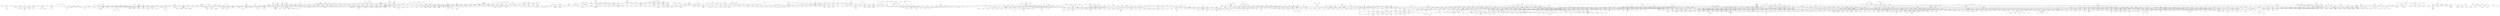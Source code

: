 strict graph "" {
	node [label="\N"];
	1	 [fontsize=12,
		height=0.3080555555555555,
		label="10,000 Maniacs",
		level=1,
		pos="510.98,-4094.24",
		weight=185348,
		width=3.310972222222222];
	248	 [fontsize=12,
		height=0.3080555555555555,
		label="Beth Orton",
		level=1,
		pos="110.73,-3938.18",
		weight=312380,
		width=3.310972222222222];
	1 -- 248;
	10	 [fontsize=12,
		height=0.3080555555555555,
		label="*NSYNC",
		level=1,
		pos="-581.84,-933.91",
		weight=286836,
		width=3.310972222222222];
	1065	 [fontsize=12,
		height=0.3080555555555555,
		label="Jessica Simpson",
		level=2,
		pos="-550.30,-778.95",
		weight=298868,
		width=3.310972222222222];
	10 -- 1065;
	1000	 [fontsize=12,
		height=0.3080555555555555,
		label=Incubus,
		level=1,
		pos="-210.55,-786.05",
		weight=1214650,
		width=3.310972222222222];
	831	 [fontsize=12,
		height=0.3080555555555555,
		label=Fuel,
		level=1,
		pos="-28.67,-423.80",
		weight=373212,
		width=3.310972222222222];
	1000 -- 831;
	1001	 [fontsize=12,
		height=0.3080555555555555,
		label="India.Arie",
		level=3,
		pos="-2318.47,-3017.31",
		weight=272268,
		width=3.310972222222222];
	1476	 [fontsize=12,
		height=0.3080555555555555,
		label=Musiq,
		level=5,
		pos="-2659.73,-2911.39",
		weight=110855,
		width=3.310972222222222];
	1001 -- 1476;
	1002	 [fontsize=12,
		height=0.3080555555555555,
		label="Indigo Girls",
		level=1,
		pos="415.25,-3536.97",
		weight=175174,
		width=3.310972222222222];
	1002 -- 248;
	1003	 [fontsize=12,
		height=0.3080555555555555,
		label=Infernal,
		level=3,
		pos="-251.83,-473.06",
		weight=147992,
		width=3.310972222222222];
	1212	 [fontsize=12,
		height=0.3080555555555555,
		label="Kylie Minogue",
		level=2,
		pos="-384.67,-619.89",
		weight=780058,
		width=3.310972222222222];
	1003 -- 1212;
	2385	 [fontsize=12,
		height=0.3080555555555555,
		label="Uniting Nations",
		level=7,
		pos="-496.84,-936.44",
		weight=103026,
		width=3.310972222222222];
	1003 -- 2385;
	413	 [fontsize=12,
		height=0.3080555555555555,
		label=Cascada,
		level=5,
		pos="-311.05,-675.52",
		weight=422222,
		width=3.310972222222222];
	1003 -- 413;
	910	 [fontsize=12,
		height=0.3080555555555555,
		label="Groove Coverage",
		level=6,
		pos="-462.75,-772.44",
		weight=249442,
		width=3.310972222222222];
	1003 -- 910;
	986	 [fontsize=12,
		height=0.3080555555555555,
		label="Ian Van\nDahl",
		level=2,
		pos="153.16,-354.04",
		weight=207732,
		width=3.310972222222222];
	1003 -- 986;
	1004	 [fontsize=12,
		height=0.3080555555555555,
		label="In Flames",
		level=4,
		pos="-72.27,2609.23",
		weight=514041,
		width=3.310972222222222];
	542	 [fontsize=12,
		height=0.3080555555555555,
		label="Dark Tranquillity",
		level=5,
		pos="36.00,2258.27",
		weight=232932,
		width=3.310972222222222];
	1004 -- 542;
	1005	 [fontsize=12,
		height=0.3080555555555555,
		label="Ingrid Michaelson",
		level=3,
		pos="832.34,-1041.86",
		weight=254827,
		width=3.310972222222222];
	1713	 [fontsize=12,
		height=0.3080555555555555,
		label="Regina Spektor",
		level=3,
		pos="660.30,-974.58",
		weight=689251,
		width=3.310972222222222];
	1005 -- 1713;
	2362	 [fontsize=12,
		height=0.3080555555555555,
		label="Tristan Prettyman",
		level=5,
		pos="608.82,-1463.85",
		weight=153970,
		width=3.310972222222222];
	1005 -- 2362;
	1006	 [fontsize=12,
		height=0.3080555555555555,
		label=Interpol,
		level=5,
		pos="-498.38,2731.18",
		weight=1087041,
		width=3.310972222222222];
	1127	 [fontsize=12,
		height=0.3080555555555555,
		label="Joy Division",
		level=6,
		pos="-406.11,2473.47",
		weight=764356,
		width=3.310972222222222];
	1006 -- 1127;
	1007	 [fontsize=12,
		height=0.3080555555555555,
		label=INXS,
		level=7,
		pos="760.06,1549.84",
		weight=514441,
		width=3.310972222222222];
	1389	 [fontsize=12,
		height=0.3080555555555555,
		label="Men at\nWork",
		level=7,
		pos="837.27,1458.19",
		weight=251687,
		width=3.310972222222222];
	1007 -- 1389;
	1009	 [fontsize=12,
		height=0.3080555555555555,
		label="Iron &\nWine",
		level=4,
		pos="-1410.71,349.69",
		weight=814278,
		width=3.310972222222222];
	797	 [fontsize=12,
		height=0.3080555555555555,
		label="Fleet Foxes",
		level=5,
		pos="-1210.53,520.47",
		weight=368486,
		width=3.310972222222222];
	1009 -- 797;
	101	 [fontsize=12,
		height=0.3080555555555555,
		label="Amon Amarth",
		level=5,
		pos="-362.70,2837.08",
		weight=224808,
		width=3.310972222222222];
	101 -- 542;
	731	 [fontsize=12,
		height=0.3080555555555555,
		label=Ensiferum,
		level=5,
		pos="-678.69,3164.03",
		weight=181637,
		width=3.310972222222222];
	101 -- 731;
	1011	 [fontsize=12,
		height=0.3080555555555555,
		label="Iron Maiden",
		level=3,
		pos="3006.58,3785.99",
		weight=836037,
		width=3.310972222222222];
	949	 [fontsize=12,
		height=0.3080555555555555,
		label=Helloween,
		level=5,
		pos="2922.30,3505.21",
		weight=297463,
		width=3.310972222222222];
	1011 -- 949;
	1012	 [fontsize=12,
		height=0.3080555555555555,
		label="Isaac Hayes",
		level=4,
		pos="2819.23,332.00",
		weight=272216,
		width=3.310972222222222];
	2200	 [fontsize=12,
		height=0.3080555555555555,
		label="The O'Jays",
		level=4,
		pos="2952.99,59.73",
		weight=143905,
		width=3.310972222222222];
	1012 -- 2200;
	1013	 [fontsize=12,
		height=0.3080555555555555,
		label=Isis,
		level=8,
		pos="254.32,1779.47",
		weight=176304,
		width=3.310972222222222];
	1361	 [fontsize=12,
		height=0.3080555555555555,
		label=Mastodon,
		level=7,
		pos="396.86,1791.04",
		weight=241190,
		width=3.310972222222222];
	1013 -- 1361;
	1014	 [fontsize=12,
		height=0.3080555555555555,
		label=Islands,
		level=5,
		pos="-1567.86,43.00",
		weight=224987,
		width=3.310972222222222];
	2048	 [fontsize=12,
		height=0.3080555555555555,
		label="The Apples\nin Stereo",
		level=5,
		pos="-1135.18,-180.36",
		weight=225617,
		width=3.310972222222222];
	1014 -- 2048;
	1016	 [fontsize=12,
		height=0.3080555555555555,
		label="Jack's Mannequin",
		level=4,
		pos="-2509.62,-924.00",
		weight=308392,
		width=3.310972222222222];
	2161	 [fontsize=12,
		height=0.3080555555555555,
		label="The Hush\nSound",
		level=6,
		pos="-2606.28,-1129.15",
		weight=139773,
		width=3.310972222222222];
	1016 -- 2161;
	1018	 [fontsize=12,
		height=0.3080555555555555,
		label="Jack Johnson",
		level=7,
		pos="910.18,-1458.69",
		weight=1099826,
		width=3.310972222222222];
	1018 -- 2362;
	549	 [fontsize=12,
		height=0.3080555555555555,
		label="Dave Matthews &\nTim Reynolds",
		level=7,
		pos="1397.90,-1100.12",
		weight=110409,
		width=3.310972222222222];
	1018 -- 549;
	1019	 [fontsize=12,
		height=0.3080555555555555,
		label="Jackson Browne",
		level=5,
		pos="1498.45,-753.64",
		weight=221481,
		width=3.310972222222222];
	2402	 [fontsize=12,
		height=0.3080555555555555,
		label="Van Morrison",
		level=7,
		pos="1612.82,-835.17",
		weight=650090,
		width=3.310972222222222];
	1019 -- 2402;
	102	 [fontsize=12,
		height=0.3080555555555555,
		label="Amon Tobin",
		level=2,
		pos="13.09,84.83",
		weight=440972,
		width=3.310972222222222];
	2123	 [fontsize=12,
		height=0.3080555555555555,
		label="The Dust\nBrothers",
		level=5,
		pos="78.27,162.57",
		weight=141869,
		width=3.310972222222222];
	102 -- 2123;
	1021	 [fontsize=12,
		height=0.3080555555555555,
		label="Jacques Brel",
		level=8,
		pos="2002.55,-2507.26",
		weight=143415,
		width=3.310972222222222];
	1827	 [fontsize=12,
		height=0.3080555555555555,
		label="Serge Gainsbourg",
		level=8,
		pos="2029.12,-2723.04",
		weight=234416,
		width=3.310972222222222];
	1021 -- 1827;
	382	 [fontsize=12,
		height=0.3080555555555555,
		label="Édith Piaf",
		level=7,
		pos="2026.12,-2312.36",
		weight=235332,
		width=3.310972222222222];
	1021 -- 382;
	1023	 [fontsize=12,
		height=0.3080555555555555,
		label="Jaga Jazzist",
		level=2,
		pos="-1077.34,-233.54",
		weight=162373,
		width=3.310972222222222];
	1867	 [fontsize=12,
		height=0.3080555555555555,
		label=Skalpel,
		level=2,
		pos="-1438.24,-228.25",
		weight=186939,
		width=3.310972222222222];
	1023 -- 1867;
	2090	 [fontsize=12,
		height=0.3080555555555555,
		label="The Cinematic\nOrchestra",
		level=2,
		pos="-1523.22,-139.57",
		weight=432356,
		width=3.310972222222222];
	1023 -- 2090;
	24	 [fontsize=12,
		height=0.3080555555555555,
		label="9 Lazy\n9",
		level=2,
		pos="-860.62,-216.35",
		weight=168403,
		width=3.310972222222222];
	1023 -- 24;
	1026	 [fontsize=12,
		height=0.3080555555555555,
		label=Jamelia,
		level=4,
		pos="27.01,-309.86",
		weight=241433,
		width=3.310972222222222];
	1477	 [fontsize=12,
		height=0.3080555555555555,
		label="Mutya Buena",
		level=4,
		pos="52.31,-357.19",
		weight=149083,
		width=3.310972222222222];
	1026 -- 1477;
	1027	 [fontsize=12,
		height=0.3080555555555555,
		label=James,
		level=8,
		pos="442.82,-9.05",
		weight=246690,
		width=3.310972222222222];
	1044	 [fontsize=12,
		height=0.3080555555555555,
		label="Jarvis Cocker",
		level=7,
		pos="351.16,-31.06",
		weight=102396,
		width=3.310972222222222];
	1027 -- 1044;
	1028	 [fontsize=12,
		height=0.3080555555555555,
		label="James Blunt",
		level=5,
		pos="206.64,-178.97",
		weight=873851,
		width=3.310972222222222];
	1169	 [fontsize=12,
		height=0.3080555555555555,
		label=Keane,
		level=5,
		pos="306.41,-255.40",
		weight=1088831,
		width=3.310972222222222];
	1028 -- 1169;
	2002	 [fontsize=12,
		height=0.3080555555555555,
		label="Take That",
		level=4,
		pos="159.52,-156.04",
		weight=319087,
		width=3.310972222222222];
	1028 -- 2002;
	1029	 [fontsize=12,
		height=0.3080555555555555,
		label="James Brown",
		level=4,
		pos="3373.02,30.87",
		weight=595105,
		width=3.310972222222222];
	264	 [fontsize=12,
		height=0.3080555555555555,
		label="Bill Withers",
		level=4,
		pos="3227.26,-14.89",
		weight=342098,
		width=3.310972222222222];
	1029 -- 264;
	103	 [fontsize=12,
		height=0.3080555555555555,
		label=Amorphis,
		level=5,
		pos="-189.25,2301.95",
		weight=206114,
		width=3.310972222222222];
	103 -- 542;
	1030	 [fontsize=12,
		height=0.3080555555555555,
		label="James Horner",
		level=3,
		pos="-65.83,564.12",
		weight=184293,
		width=3.310972222222222];
	1199	 [fontsize=12,
		height=0.3080555555555555,
		label="Klaus Badelt",
		level=3,
		pos="-72.41,663.19",
		weight=211545,
		width=3.310972222222222];
	1030 -- 1199;
	246	 [fontsize=12,
		height=0.3080555555555555,
		label="Bernard Herrmann",
		level=3,
		pos="-46.98,310.53",
		weight=176836,
		width=3.310972222222222];
	1030 -- 246;
	1031	 [fontsize=12,
		height=0.3080555555555555,
		label="James Morrison",
		level=3,
		pos="565.52,-1896.91",
		weight=450459,
		width=3.310972222222222];
	1142	 [fontsize=12,
		height=0.3080555555555555,
		label="Justin Nozuka",
		level=5,
		pos="674.73,-1784.46",
		weight=107972,
		width=3.310972222222222];
	1031 -- 1142;
	1033	 [fontsize=12,
		height=0.3080555555555555,
		label="James Taylor",
		level=7,
		pos="1792.08,-919.44",
		weight=347328,
		width=3.310972222222222];
	1093	 [fontsize=12,
		height=0.3080555555555555,
		label="John Denver",
		level=6,
		pos="1906.43,-1011.59",
		weight=185614,
		width=3.310972222222222];
	1033 -- 1093;
	1033 -- 2402;
	1034	 [fontsize=12,
		height=0.3080555555555555,
		label="Jamie Cullum",
		level=8,
		pos="-1547.35,-945.74",
		weight=450203,
		width=3.310972222222222];
	1125	 [fontsize=12,
		height=0.3080555555555555,
		label="Joss Stone",
		level=3,
		pos="-1398.43,-830.91",
		weight=487412,
		width=3.310972222222222];
	1034 -- 1125;
	1037	 [fontsize=12,
		height=0.3080555555555555,
		label=Jamiroquai,
		level=8,
		pos="-869.13,19.50",
		weight=794992,
		width=3.310972222222222];
	2222	 [fontsize=12,
		height=0.3080555555555555,
		label="The Quantic\nSoul Orchestra",
		level=4,
		pos="-852.90,-86.96",
		weight=109821,
		width=3.310972222222222];
	1037 -- 2222;
	1039	 [fontsize=12,
		height=0.3080555555555555,
		label="Janet Jackson",
		level=2,
		pos="-816.77,-803.29",
		weight=474302,
		width=3.310972222222222];
	1340	 [fontsize=12,
		height=0.3080555555555555,
		label="Mariah Carey",
		level=4,
		pos="-761.54,-636.63",
		weight=720333,
		width=3.310972222222222];
	1039 -- 1340;
	104	 [fontsize=12,
		height=0.3080555555555555,
		label="Amos Lee",
		level=4,
		pos="535.88,-1259.02",
		weight=276612,
		width=3.310972222222222];
	104 -- 2362;
	1040	 [fontsize=12,
		height=0.3080555555555555,
		label="Janis Joplin",
		level=7,
		pos="2559.17,-776.42",
		weight=541450,
		width=3.310972222222222];
	2166	 [fontsize=12,
		height=0.3080555555555555,
		label="The Jimi\nHendrix Experience",
		level=1,
		pos="2248.05,-662.43",
		weight=495688,
		width=3.310972222222222];
	1040 -- 2166;
	1042	 [fontsize=12,
		height=0.3080555555555555,
		label="Jarabe de\nPalo",
		level=4,
		pos="1097.98,-1223.30",
		weight=173446,
		width=3.310972222222222];
	1291	 [fontsize=12,
		height=0.3080555555555555,
		label="Los Rodríguez",
		level=5,
		pos="982.83,-1236.11",
		weight=102724,
		width=3.310972222222222];
	1042 -- 1291;
	225	 [fontsize=12,
		height=0.3080555555555555,
		label=Bebe,
		level=4,
		pos="949.58,-1219.08",
		weight=125493,
		width=3.310972222222222];
	1042 -- 225;
	1043	 [fontsize=12,
		height=0.3080555555555555,
		label="Ja Rule",
		level=2,
		pos="-1078.50,-2126.42",
		weight=197508,
		width=3.310972222222222];
	1284	 [fontsize=12,
		height=0.3080555555555555,
		label="Lloyd Banks",
		level=2,
		pos="-1038.95,-2276.48",
		weight=141309,
		width=3.310972222222222];
	1043 -- 1284;
	2281	 [fontsize=12,
		height=0.3080555555555555,
		label="The Verve",
		level=7,
		pos="272.40,140.85",
		weight=923596,
		width=3.310972222222222];
	1044 -- 2281;
	1045	 [fontsize=12,
		height=0.3080555555555555,
		label="Jason Mraz",
		level=8,
		pos="404.03,-1421.32",
		weight=643326,
		width=3.310972222222222];
	1045 -- 2362;
	1047	 [fontsize=12,
		height=0.3080555555555555,
		label="Jay-Z",
		level=7,
		pos="-1302.12,-1924.98",
		weight=638981,
		width=3.310972222222222];
	1305	 [fontsize=12,
		height=0.3080555555555555,
		label=Ludacris,
		level=7,
		pos="-1059.22,-1394.96",
		weight=423907,
		width=3.310972222222222];
	1047 -- 1305;
	1457	 [fontsize=12,
		height=0.3080555555555555,
		label="Mos Def",
		level=6,
		pos="-1568.29,-2491.16",
		weight=311431,
		width=3.310972222222222];
	1047 -- 1457;
	1048	 [fontsize=12,
		height=0.3080555555555555,
		label="Jay-Z and\nLinkin Park",
		level=6,
		pos="568.56,1620.14",
		weight=330083,
		width=3.310972222222222];
	1591	 [fontsize=12,
		height=0.3080555555555555,
		label="Papa Roach",
		level=2,
		pos="546.52,1323.66",
		weight=780535,
		width=3.310972222222222];
	1048 -- 1591;
	1050	 [fontsize=12,
		height=0.3080555555555555,
		label=Jazzanova,
		level=2,
		pos="244.52,312.48",
		weight=300664,
		width=3.310972222222222];
	1213	 [fontsize=12,
		height=0.3080555555555555,
		label="Kyoto Jazz\nMassive",
		level=2,
		pos="183.29,302.65",
		weight=129760,
		width=3.310972222222222];
	1050 -- 1213;
	1052	 [fontsize=12,
		height=0.3080555555555555,
		label="Jean-Michel Jarre",
		level=5,
		pos="4038.40,1858.98",
		weight=228313,
		width=3.310972222222222];
	2009	 [fontsize=12,
		height=0.3080555555555555,
		label="Tangerine Dream",
		level=5,
		pos="4186.24,1601.01",
		weight=165123,
		width=3.310972222222222];
	1052 -- 2009;
	2472	 [fontsize=12,
		height=0.3080555555555555,
		label=Yanni,
		level=5,
		pos="4161.81,2233.92",
		weight=141870,
		width=3.310972222222222];
	1052 -- 2472;
	574	 [fontsize=12,
		height=0.3080555555555555,
		label="Deep Forest",
		level=5,
		pos="3786.45,1837.10",
		weight=226153,
		width=3.310972222222222];
	1052 -- 574;
	1054	 [fontsize=12,
		height=0.3080555555555555,
		label="Jeff Buckley",
		level=7,
		pos="-1907.68,1872.10",
		weight=761225,
		width=3.310972222222222];
	1523	 [fontsize=12,
		height=0.3080555555555555,
		label="Nick Drake",
		level=4,
		pos="-2261.24,1950.92",
		weight=657487,
		width=3.310972222222222];
	1054 -- 1523;
	1055	 [fontsize=12,
		height=0.3080555555555555,
		label="Jefferson Airplane",
		level=1,
		pos="2071.18,-473.06",
		weight=542912,
		width=3.310972222222222];
	1055 -- 2166;
	1056	 [fontsize=12,
		height=0.3080555555555555,
		label=Jem,
		level=3,
		pos="-1004.68,1993.93",
		weight=484415,
		width=3.310972222222222];
	272	 [fontsize=12,
		height=0.3080555555555555,
		label="Bitter:Sweet",
		level=7,
		pos="-756.39,1965.71",
		weight=122634,
		width=3.310972222222222];
	1056 -- 272;
	1057	 [fontsize=12,
		height=0.3080555555555555,
		label="Jennifer Hudson",
		level=3,
		pos="-1421.34,-588.37",
		weight=115919,
		width=3.310972222222222];
	1057 -- 1125;
	1057 -- 1340;
	1058	 [fontsize=12,
		height=0.3080555555555555,
		label="Jennifer Lopez",
		level=5,
		pos="-995.28,-385.61",
		weight=570845,
		width=3.310972222222222];
	1058 -- 1340;
	106	 [fontsize=12,
		height=0.3080555555555555,
		label="Amy Macdonald",
		level=3,
		pos="914.20,-4175.74",
		weight=327841,
		width=3.310972222222222];
	944	 [fontsize=12,
		height=0.3080555555555555,
		label="Heather Nova",
		level=3,
		pos="734.36,-4368.51",
		weight=228168,
		width=3.310972222222222];
	106 -- 944;
	1060	 [fontsize=12,
		height=0.3080555555555555,
		label="Jens Lekman",
		level=6,
		pos="-2292.40,-1661.77",
		weight=242322,
		width=3.310972222222222];
	2272	 [fontsize=12,
		height=0.3080555555555555,
		label="The Tough\nAlliance",
		level=8,
		pos="-2133.56,-1580.41",
		weight=114582,
		width=3.310972222222222];
	1060 -- 2272;
	1063	 [fontsize=12,
		height=0.3080555555555555,
		label="Jerry Lee\nLewis",
		level=7,
		pos="908.14,-3365.50",
		weight=202282,
		width=3.310972222222222];
	2126	 [fontsize=12,
		height=0.3080555555555555,
		label="The Everly\nBrothers",
		level=7,
		pos="1049.35,-3420.93",
		weight=182204,
		width=3.310972222222222];
	1063 -- 2126;
	1064	 [fontsize=12,
		height=0.3080555555555555,
		label="Jesse McCartney",
		level=1,
		pos="-512.97,-286.84",
		weight=202719,
		width=3.310972222222222];
	958	 [fontsize=12,
		height=0.3080555555555555,
		label="Hilary Duff",
		level=2,
		pos="-471.39,-259.84",
		weight=408619,
		width=3.310972222222222];
	1064 -- 958;
	164	 [fontsize=12,
		height=0.3080555555555555,
		label="Ashlee Simpson",
		level=4,
		pos="-415.74,-383.35",
		weight=469115,
		width=3.310972222222222];
	1065 -- 164;
	1066	 [fontsize=12,
		height=0.3080555555555555,
		label=Jet,
		level=7,
		pos="528.80,-38.29",
		weight=747836,
		width=3.310972222222222];
	2291	 [fontsize=12,
		height=0.3080555555555555,
		label="The White\nStripes",
		level=6,
		pos="619.34,-23.29",
		weight=1242635,
		width=3.310972222222222];
	1066 -- 2291;
	1067	 [fontsize=12,
		height=0.3080555555555555,
		label="Jethro Tull",
		level=8,
		pos="3377.51,-1183.48",
		weight=456792,
		width=3.310972222222222];
	806	 [fontsize=12,
		height=0.3080555555555555,
		label=Focus,
		level=8,
		pos="3572.52,-1184.12",
		weight=110746,
		width=3.310972222222222];
	1067 -- 806;
	1068	 [fontsize=12,
		height=0.3080555555555555,
		label=Jewel,
		level=3,
		pos="266.84,-1408.10",
		weight=485526,
		width=3.310972222222222];
	1387	 [fontsize=12,
		height=0.3080555555555555,
		label="Melissa Etheridge",
		level=5,
		pos="179.64,-1493.27",
		weight=181427,
		width=3.310972222222222];
	1068 -- 1387;
	1069	 [fontsize=12,
		height=0.3080555555555555,
		label="Jill Scott",
		level=5,
		pos="-2431.88,-3167.32",
		weight=233196,
		width=3.310972222222222];
	1069 -- 1476;
	107	 [fontsize=12,
		height=0.3080555555555555,
		label="Amy Winehouse",
		level=3,
		pos="-1429.11,-991.31",
		weight=1006978,
		width=3.310972222222222];
	107 -- 1125;
	1071	 [fontsize=12,
		height=0.3080555555555555,
		label="Jimi Hendrix",
		level=6,
		pos="2271.11,-868.32",
		weight=1088057,
		width=3.310972222222222];
	1071 -- 2166;
	1074	 [fontsize=12,
		height=0.3080555555555555,
		label="Jimmy Eat\nWorld",
		level=3,
		pos="1063.34,-767.14",
		weight=936209,
		width=3.310972222222222];
	2050	 [fontsize=12,
		height=0.3080555555555555,
		label="The Ataris",
		level=4,
		pos="664.17,-570.70",
		weight=402386,
		width=3.310972222222222];
	1074 -- 2050;
	840	 [fontsize=12,
		height=0.3080555555555555,
		label="Further Seems\nForever",
		level=8,
		pos="1062.36,-925.51",
		weight=138114,
		width=3.310972222222222];
	1074 -- 840;
	1078	 [fontsize=12,
		height=0.3080555555555555,
		label="Joan Baez",
		level=7,
		pos="-2968.96,1490.24",
		weight=237307,
		width=3.310972222222222];
	1250	 [fontsize=12,
		height=0.3080555555555555,
		label="Leonard Cohen",
		level=7,
		pos="-2798.04,1583.29",
		weight=536625,
		width=3.310972222222222];
	1078 -- 1250;
	1079	 [fontsize=12,
		height=0.3080555555555555,
		label="Joanna Newsom",
		level=3,
		pos="693.17,-1103.22",
		weight=368213,
		width=3.310972222222222];
	1079 -- 1713;
	108	 [fontsize=12,
		height=0.3080555555555555,
		label=Anastacia,
		level=5,
		pos="-810.43,-429.08",
		weight=391929,
		width=3.310972222222222];
	586	 [fontsize=12,
		height=0.3080555555555555,
		label="Delta Goodrem",
		level=5,
		pos="-607.51,-270.41",
		weight=210939,
		width=3.310972222222222];
	108 -- 586;
	1080	 [fontsize=12,
		height=0.3080555555555555,
		label="Joan Osborne",
		level=2,
		pos="38.57,-1404.91",
		weight=205205,
		width=3.310972222222222];
	1080 -- 1387;
	1602	 [fontsize=12,
		height=0.3080555555555555,
		label="Patty Griffin",
		level=5,
		pos="-153.28,-1687.31",
		weight=129702,
		width=3.310972222222222];
	1080 -- 1602;
	1860	 [fontsize=12,
		height=0.3080555555555555,
		label="Sinéad O'Connor",
		level=1,
		pos="124.92,-1349.71",
		weight=431116,
		width=3.310972222222222];
	1080 -- 1860;
	19	 [fontsize=12,
		height=0.3080555555555555,
		label="4 Non\nBlondes",
		level=1,
		pos="58.05,-1276.61",
		weight=176534,
		width=3.310972222222222];
	1080 -- 19;
	1082	 [fontsize=12,
		height=0.3080555555555555,
		label="João Gilberto",
		level=5,
		pos="419.50,-274.26",
		weight=139669,
		width=3.310972222222222];
	171	 [fontsize=12,
		height=0.3080555555555555,
		label="Astrud Gilberto",
		level=5,
		pos="424.38,-228.89",
		weight=230331,
		width=3.310972222222222];
	1082 -- 171;
	866	 [fontsize=12,
		height=0.3080555555555555,
		label="Gilberto Gil",
		level=8,
		pos="491.53,-227.32",
		weight=144354,
		width=3.310972222222222];
	1082 -- 866;
	1083	 [fontsize=12,
		height=0.3080555555555555,
		label=Joe,
		level=1,
		pos="-2617.71,-3555.11",
		weight=135278,
		width=3.310972222222222];
	1283	 [fontsize=12,
		height=0.3080555555555555,
		label=Lloyd,
		level=7,
		pos="-2463.15,-3833.04",
		weight=127864,
		width=3.310972222222222];
	1083 -- 1283;
	1344	 [fontsize=12,
		height=0.3080555555555555,
		label=Mario,
		level=6,
		pos="-2783.72,-3696.97",
		weight=209723,
		width=3.310972222222222];
	1083 -- 1344;
	1083 -- 1476;
	1520	 [fontsize=12,
		height=0.3080555555555555,
		label="Ne-Yo",
		level=3,
		pos="-2942.09,-3371.80",
		weight=449705,
		width=3.310972222222222];
	1083 -- 1520;
	1736	 [fontsize=12,
		height=0.3080555555555555,
		label="R. Kelly",
		level=1,
		pos="-3189.89,-3606.48",
		weight=377998,
		width=3.310972222222222];
	1083 -- 1736;
	2391	 [fontsize=12,
		height=0.3080555555555555,
		label=Usher,
		level=1,
		pos="-2089.46,-3746.67",
		weight=546757,
		width=3.310972222222222];
	1083 -- 2391;
	503	 [fontsize=12,
		height=0.3080555555555555,
		label="Craig David",
		level=6,
		pos="-2325.17,-3445.04",
		weight=312181,
		width=3.310972222222222];
	1083 -- 503;
	1084	 [fontsize=12,
		height=0.3080555555555555,
		label="Joe Cocker",
		level=7,
		pos="2614.33,-184.87",
		weight=419628,
		width=3.310972222222222];
	455	 [fontsize=12,
		height=0.3080555555555555,
		label="Chris Rea",
		level=8,
		pos="2680.28,-66.48",
		weight=230694,
		width=3.310972222222222];
	1084 -- 455;
	1088	 [fontsize=12,
		height=0.3080555555555555,
		label="Joe Walsh",
		level=6,
		pos="2717.99,-1144.19",
		weight=142417,
		width=3.310972222222222];
	2313	 [fontsize=12,
		height=0.3080555555555555,
		label="Three Dog\nNight",
		level=5,
		pos="2782.62,-877.18",
		weight=211350,
		width=3.310972222222222];
	1088 -- 2313;
	644	 [fontsize=12,
		height=0.3080555555555555,
		label="Don Henley",
		level=7,
		pos="2884.68,-1208.97",
		weight=207460,
		width=3.310972222222222];
	1088 -- 644;
	681	 [fontsize=12,
		height=0.3080555555555555,
		label="Eddie Money",
		level=7,
		pos="2889.25,-980.97",
		weight=110609,
		width=3.310972222222222];
	1088 -- 681;
	798	 [fontsize=12,
		height=0.3080555555555555,
		label="Fleetwood Mac",
		level=5,
		pos="3049.10,-1166.41",
		weight=675635,
		width=3.310972222222222];
	1088 -- 798;
	807	 [fontsize=12,
		height=0.3080555555555555,
		label=Foghat,
		level=6,
		pos="1751.17,-1529.82",
		weight=139956,
		width=3.310972222222222];
	1088 -- 807;
	1089	 [fontsize=12,
		height=0.3080555555555555,
		label="John Mayall &\nThe Bluesbreakers",
		level=3,
		pos="2594.36,-507.75",
		weight=118074,
		width=3.310972222222222];
	1104	 [fontsize=12,
		height=0.3080555555555555,
		label="Johnny Winter",
		level=3,
		pos="2005.45,-12.53",
		weight=131056,
		width=3.310972222222222];
	1089 -- 1104;
	1089 -- 455;
	109	 [fontsize=12,
		height=0.3080555555555555,
		label=Anathema,
		level=5,
		pos="2383.15,4593.00",
		weight=257668,
		width=3.310972222222222];
	2318	 [fontsize=12,
		height=0.3080555555555555,
		label=Tiamat,
		level=5,
		pos="2124.55,4617.80",
		weight=159323,
		width=3.310972222222222];
	109 -- 2318;
	1092	 [fontsize=12,
		height=0.3080555555555555,
		label="John Coltrane",
		level=5,
		pos="3043.51,-2543.24",
		weight=378942,
		width=3.310972222222222];
	431	 [fontsize=12,
		height=0.3080555555555555,
		label="Charlie Parker",
		level=5,
		pos="2727.80,-2502.35",
		weight=238264,
		width=3.310972222222222];
	1092 -- 431;
	1504	 [fontsize=12,
		height=0.3080555555555555,
		label="Neil Diamond",
		level=6,
		pos="2026.21,-1139.71",
		weight=277139,
		width=3.310972222222222];
	1093 -- 1504;
	409	 [fontsize=12,
		height=0.3080555555555555,
		label=Carpenters,
		level=2,
		pos="2098.29,-940.35",
		weight=272974,
		width=3.310972222222222];
	1093 -- 409;
	645	 [fontsize=12,
		height=0.3080555555555555,
		label="Don McLean",
		level=4,
		pos="1814.20,-1176.09",
		weight=245217,
		width=3.310972222222222];
	1093 -- 645;
	1094	 [fontsize=12,
		height=0.3080555555555555,
		label="John Frusciante",
		level=8,
		pos="778.65,-53.59",
		weight=232780,
		width=3.310972222222222];
	1094 -- 2291;
	1096	 [fontsize=12,
		height=0.3080555555555555,
		label="John Lee\nHooker",
		level=3,
		pos="2434.43,-71.15",
		weight=276549,
		width=3.310972222222222];
	1700	 [fontsize=12,
		height=0.3080555555555555,
		label="Ray Charles",
		level=4,
		pos="2408.89,66.99",
		weight=603951,
		width=3.310972222222222];
	1096 -- 1700;
	368	 [fontsize=12,
		height=0.3080555555555555,
		label="Buddy Guy",
		level=3,
		pos="2361.26,-274.88",
		weight=168170,
		width=3.310972222222222];
	1096 -- 368;
	1097	 [fontsize=12,
		height=0.3080555555555555,
		label="John Legend",
		level=3,
		pos="-2940.40,-2851.01",
		weight=420828,
		width=3.310972222222222];
	1097 -- 1476;
	1098	 [fontsize=12,
		height=0.3080555555555555,
		label="John Lennon",
		level=7,
		pos="840.63,-2804.59",
		weight=850977,
		width=3.310972222222222];
	1608	 [fontsize=12,
		height=0.3080555555555555,
		label="Paul McCartney",
		level=7,
		pos="653.28,-2567.38",
		weight=490203,
		width=3.310972222222222];
	1098 -- 1608;
	1099	 [fontsize=12,
		height=0.3080555555555555,
		label="John Martyn",
		level=8,
		pos="-2411.71,1509.82",
		weight=104145,
		width=3.310972222222222];
	1111	 [fontsize=12,
		height=0.3080555555555555,
		label="Joni Mitchell",
		level=5,
		pos="-2644.05,1445.38",
		weight=403885,
		width=3.310972222222222];
	1099 -- 1111;
	1099 -- 1250;
	1099 -- 1523;
	11	 [fontsize=12,
		height=0.3080555555555555,
		label="2Pac",
		level=2,
		pos="-372.29,-3330.57",
		weight=562588,
		width=3.310972222222222];
	1890	 [fontsize=12,
		height=0.3080555555555555,
		label="Snoop Dogg",
		level=2,
		pos="-405.17,-3034.55",
		weight=617991,
		width=3.310972222222222];
	11 -- 1890;
	110	 [fontsize=12,
		height=0.3080555555555555,
		label=Anberlin,
		level=3,
		pos="-2482.39,122.02",
		weight=323719,
		width=3.310972222222222];
	2044	 [fontsize=12,
		height=0.3080555555555555,
		label="The Almost",
		level=3,
		pos="-2589.40,110.84",
		weight=103130,
		width=3.310972222222222];
	110 -- 2044;
	1101	 [fontsize=12,
		height=0.3080555555555555,
		label="John Mayer",
		level=5,
		pos="1253.56,-1306.45",
		weight=788419,
		width=3.310972222222222];
	1101 -- 549;
	1102	 [fontsize=12,
		height=0.3080555555555555,
		label="John Mayer\nTrio",
		level=5,
		pos="1452.71,-717.49",
		weight=101264,
		width=3.310972222222222];
	218	 [fontsize=12,
		height=0.3080555555555555,
		label="B.B. King &\nEric Clapton",
		level=3,
		pos="1441.99,-53.23",
		weight=158894,
		width=3.310972222222222];
	1102 -- 218;
	1102 -- 549;
	1103	 [fontsize=12,
		height=0.3080555555555555,
		label="John Mellencamp",
		level=7,
		pos="1250.23,-2034.63",
		weight=250401,
		width=3.310972222222222];
	1972	 [fontsize=12,
		height=0.3080555555555555,
		label=Styx,
		level=5,
		pos="1004.38,-1940.39",
		weight=338729,
		width=3.310972222222222];
	1103 -- 1972;
	1759	 [fontsize=12,
		height=0.3080555555555555,
		label="Rory Gallagher",
		level=8,
		pos="1786.48,-138.47",
		weight=121587,
		width=3.310972222222222];
	1104 -- 1759;
	1955	 [fontsize=12,
		height=0.3080555555555555,
		label="Stevie Ray\nVaughan",
		level=3,
		pos="2095.68,168.58",
		weight=291941,
		width=3.310972222222222];
	1104 -- 1955;
	2001	 [fontsize=12,
		height=0.3080555555555555,
		label="Taj Mahal",
		level=7,
		pos="1678.83,-45.44",
		weight=110103,
		width=3.310972222222222];
	1104 -- 2001;
	2028	 [fontsize=12,
		height=0.3080555555555555,
		label="Ten Years\nAfter",
		level=7,
		pos="1984.51,169.11",
		weight=186994,
		width=3.310972222222222];
	1104 -- 2028;
	1104 -- 218;
	219	 [fontsize=12,
		height=0.3080555555555555,
		label="B.B. King",
		level=3,
		pos="2215.88,1.96",
		weight=309738,
		width=3.310972222222222];
	1104 -- 219;
	1104 -- 368;
	398	 [fontsize=12,
		height=0.3080555555555555,
		label="Canned Heat",
		level=7,
		pos="1754.52,71.31",
		weight=206959,
		width=3.310972222222222];
	1104 -- 398;
	739	 [fontsize=12,
		height=0.3080555555555555,
		label="Eric Clapton",
		level=6,
		pos="2238.27,-316.15",
		weight=989627,
		width=3.310972222222222];
	1104 -- 739;
	854	 [fontsize=12,
		height=0.3080555555555555,
		label="Gary Moore",
		level=6,
		pos="2226.50,72.22",
		weight=264699,
		width=3.310972222222222];
	1104 -- 854;
	1107	 [fontsize=12,
		height=0.3080555555555555,
		label="John Williams",
		level=3,
		pos="-128.35,959.43",
		weight=404010,
		width=3.310972222222222];
	1107 -- 1199;
	1108	 [fontsize=12,
		height=0.3080555555555555,
		label=JoJo,
		level=4,
		pos="-644.37,-370.37",
		weight=316204,
		width=3.310972222222222];
	1108 -- 164;
	1109	 [fontsize=12,
		height=0.3080555555555555,
		label="Jonas Brothers",
		level=4,
		pos="1327.81,-1510.93",
		weight=184349,
		width=3.310972222222222];
	2093	 [fontsize=12,
		height=0.3080555555555555,
		label="The Click\nFive",
		level=1,
		pos="1126.67,-1426.91",
		weight=111724,
		width=3.310972222222222];
	1109 -- 2093;
	1115	 [fontsize=12,
		height=0.3080555555555555,
		label="Jordin Sparks",
		level=8,
		pos="-1521.87,-473.43",
		weight=168943,
		width=3.310972222222222];
	1157	 [fontsize=12,
		height=0.3080555555555555,
		label="Kat DeLuna",
		level=5,
		pos="-1693.35,-351.05",
		weight=121602,
		width=3.310972222222222];
	1115 -- 1157;
	1117	 [fontsize=12,
		height=0.3080555555555555,
		label="José González",
		level=4,
		pos="-1116.10,794.57",
		weight=545027,
		width=3.310972222222222];
	1124	 [fontsize=12,
		height=0.3080555555555555,
		label="Joshua Radin",
		level=4,
		pos="-1182.29,1002.29",
		weight=254988,
		width=3.310972222222222];
	1117 -- 1124;
	1517	 [fontsize=12,
		height=0.3080555555555555,
		label="Newton Faulkner",
		level=8,
		pos="-1248.29,276.47",
		weight=201563,
		width=3.310972222222222];
	1117 -- 1517;
	1117 -- 797;
	1119	 [fontsize=12,
		height=0.3080555555555555,
		label="Joseph Arthur",
		level=4,
		pos="-3324.08,2014.06",
		weight=257913,
		width=3.310972222222222];
	69	 [fontsize=12,
		height=0.3080555555555555,
		label="Alexi Murdoch",
		level=4,
		pos="-3096.01,1897.38",
		weight=180196,
		width=3.310972222222222];
	1119 -- 69;
	1121	 [fontsize=12,
		height=0.3080555555555555,
		label="Josh Kelley",
		level=5,
		pos="414.24,-1323.11",
		weight=144777,
		width=3.310972222222222];
	1121 -- 2362;
	668	 [fontsize=12,
		height=0.3080555555555555,
		label="Duncan Sheik",
		level=8,
		pos="-316.53,-1953.73",
		weight=101168,
		width=3.310972222222222];
	1121 -- 668;
	1122	 [fontsize=12,
		height=0.3080555555555555,
		label="Josh Ritter",
		level=4,
		pos="-221.55,-1740.33",
		weight=186561,
		width=3.310972222222222];
	1123	 [fontsize=12,
		height=0.3080555555555555,
		label="Josh Rouse",
		level=7,
		pos="-171.24,-1780.91",
		weight=185493,
		width=3.310972222222222];
	1122 -- 1123;
	1122 -- 1602;
	1772	 [fontsize=12,
		height=0.3080555555555555,
		label="Ryan Adams",
		level=8,
		pos="-216.87,-1655.13",
		weight=455379,
		width=3.310972222222222];
	1122 -- 1772;
	120	 [fontsize=12,
		height=0.3080555555555555,
		label="Angie Stone",
		level=5,
		pos="-1324.67,-749.03",
		weight=177710,
		width=3.310972222222222];
	1125 -- 120;
	1316	 [fontsize=12,
		height=0.3080555555555555,
		label="Macy Gray",
		level=4,
		pos="-1534.45,-749.91",
		weight=330149,
		width=3.310972222222222];
	1125 -- 1316;
	153	 [fontsize=12,
		height=0.3080555555555555,
		label="Aretha Franklin",
		level=4,
		pos="-1176.50,-910.98",
		weight=642451,
		width=3.310972222222222];
	1125 -- 153;
	38	 [fontsize=12,
		height=0.3080555555555555,
		label=Adele,
		level=3,
		pos="-1293.91,-756.03",
		weight=401785,
		width=3.310972222222222];
	1125 -- 38;
	496	 [fontsize=12,
		height=0.3080555555555555,
		label="Corinne Bailey\nRae",
		level=3,
		pos="-851.38,-1138.34",
		weight=468718,
		width=3.310972222222222];
	1125 -- 496;
	666	 [fontsize=12,
		height=0.3080555555555555,
		label=Duffy,
		level=3,
		pos="-1564.93,-879.66",
		weight=515263,
		width=3.310972222222222];
	1125 -- 666;
	1126	 [fontsize=12,
		height=0.3080555555555555,
		label=Journey,
		level=5,
		pos="1303.26,-2115.72",
		weight=465778,
		width=3.310972222222222];
	1126 -- 1972;
	1456	 [fontsize=12,
		height=0.3080555555555555,
		label=Morrissey,
		level=8,
		pos="-323.01,2662.29",
		weight=581637,
		width=3.310972222222222];
	1127 -- 1456;
	1515	 [fontsize=12,
		height=0.3080555555555555,
		label="New Order",
		level=8,
		pos="-531.23,2228.77",
		weight=741154,
		width=3.310972222222222];
	1127 -- 1515;
	1840	 [fontsize=12,
		height=0.3080555555555555,
		label="She Wants\nRevenge",
		level=6,
		pos="-320.63,2225.92",
		weight=257284,
		width=3.310972222222222];
	1127 -- 1840;
	1862	 [fontsize=12,
		height=0.3080555555555555,
		label="Siouxsie and\nthe Banshees",
		level=3,
		pos="-502.73,2158.49",
		weight=340087,
		width=3.310972222222222];
	1127 -- 1862;
	1905	 [fontsize=12,
		height=0.3080555555555555,
		label="Sonic Youth",
		level=6,
		pos="180.10,1598.18",
		weight=746676,
		width=3.310972222222222];
	1127 -- 1905;
	2105	 [fontsize=12,
		height=0.3080555555555555,
		label="The Cure",
		level=6,
		pos="-700.14,2351.91",
		weight=1344110,
		width=3.310972222222222];
	1127 -- 2105;
	216	 [fontsize=12,
		height=0.3080555555555555,
		label=Bauhaus,
		level=6,
		pos="-757.58,2819.49",
		weight=251617,
		width=3.310972222222222];
	1127 -- 216;
	2247	 [fontsize=12,
		height=0.3080555555555555,
		label="The Smiths",
		level=6,
		pos="-658.68,2403.63",
		weight=847939,
		width=3.310972222222222];
	1127 -- 2247;
	380	 [fontsize=12,
		height=0.3080555555555555,
		label=Buzzcocks,
		level=7,
		pos="-785.31,2640.23",
		weight=307283,
		width=3.310972222222222];
	1127 -- 380;
	1128	 [fontsize=12,
		height=0.3080555555555555,
		label=Juanes,
		level=4,
		pos="-1935.39,-142.52",
		weight=310537,
		width=3.310972222222222];
	1134	 [fontsize=12,
		height=0.3080555555555555,
		label="Julieta Venegas",
		level=5,
		pos="-1951.47,-97.35",
		weight=198629,
		width=3.310972222222222];
	1128 -- 1134;
	1227	 [fontsize=12,
		height=0.3080555555555555,
		label="La Oreja de\nVan Gogh",
		level=4,
		pos="-1991.81,-295.34",
		weight=175298,
		width=3.310972222222222];
	1128 -- 1227;
	1719	 [fontsize=12,
		height=0.3080555555555555,
		label="Ricardo Arjona",
		level=4,
		pos="-1912.30,-116.19",
		weight=125685,
		width=3.310972222222222];
	1128 -- 1719;
	1129	 [fontsize=12,
		height=0.3080555555555555,
		label="Judas Priest",
		level=3,
		pos="2571.13,3634.31",
		weight=490388,
		width=3.310972222222222];
	1129 -- 949;
	113	 [fontsize=12,
		height=0.3080555555555555,
		label="Andrea Bocelli",
		level=5,
		pos="-291.68,2013.48",
		weight=211530,
		width=3.310972222222222];
	1302	 [fontsize=12,
		height=0.3080555555555555,
		label="Luciano Pavarotti",
		level=5,
		pos="-245.08,2023.37",
		weight=116399,
		width=3.310972222222222];
	113 -- 1302;
	1130	 [fontsize=12,
		height=0.3080555555555555,
		label="Judy Garland",
		level=6,
		pos="4038.52,-940.80",
		weight=112930,
		width=3.310972222222222];
	1843	 [fontsize=12,
		height=0.3080555555555555,
		label="Shirley Bassey",
		level=6,
		pos="4182.96,-1187.66",
		weight=176025,
		width=3.310972222222222];
	1130 -- 1843;
	249	 [fontsize=12,
		height=0.3080555555555555,
		label="Bette Midler",
		level=4,
		pos="3931.92,-131.91",
		weight=139097,
		width=3.310972222222222];
	1130 -- 249;
	677	 [fontsize=12,
		height=0.3080555555555555,
		label="Eartha Kitt",
		level=7,
		pos="3817.87,-1339.06",
		weight=130386,
		width=3.310972222222222];
	1130 -- 677;
	1132	 [fontsize=12,
		height=0.3080555555555555,
		label=Juli,
		level=2,
		pos="3020.28,1438.28",
		weight=150895,
		width=3.310972222222222];
	1928	 [fontsize=12,
		height=0.3080555555555555,
		label="Sportfreunde Stiller",
		level=6,
		pos="3096.24,1703.83",
		weight=175936,
		width=3.310972222222222];
	1132 -- 1928;
	951	 [fontsize=12,
		height=0.3080555555555555,
		label="Herbert Grönemeyer",
		level=2,
		pos="2800.96,1094.43",
		weight=135891,
		width=3.310972222222222];
	1132 -- 951;
	1133	 [fontsize=12,
		height=0.3080555555555555,
		label="Julie London",
		level=5,
		pos="2657.14,-1382.59",
		weight=262229,
		width=3.310972222222222];
	1492	 [fontsize=12,
		height=0.3080555555555555,
		label="Nancy Wilson",
		level=5,
		pos="3393.60,-1592.65",
		weight=148489,
		width=3.310972222222222];
	1133 -- 1492;
	263	 [fontsize=12,
		height=0.3080555555555555,
		label="Billie Holiday",
		level=5,
		pos="2292.60,-1638.34",
		weight=521970,
		width=3.310972222222222];
	1133 -- 263;
	1135	 [fontsize=12,
		height=0.3080555555555555,
		label="Junior Boys",
		level=8,
		pos="-453.88,491.39",
		weight=200236,
		width=3.310972222222222];
	1237	 [fontsize=12,
		height=0.3080555555555555,
		label="LCD Soundsystem",
		level=1,
		pos="-500.31,239.52",
		weight=622881,
		width=3.310972222222222];
	1135 -- 1237;
	2174	 [fontsize=12,
		height=0.3080555555555555,
		label="The Knife",
		level=7,
		pos="-409.44,521.18",
		weight=562406,
		width=3.310972222222222];
	1135 -- 2174;
	741	 [fontsize=12,
		height=0.3080555555555555,
		label="Erlend Øye",
		level=7,
		pos="-446.98,575.82",
		weight=175918,
		width=3.310972222222222];
	1135 -- 741;
	1136	 [fontsize=12,
		height=0.3080555555555555,
		label="Junior Jack",
		level=5,
		pos="-230.65,-45.51",
		weight=175889,
		width=3.310972222222222];
	573	 [fontsize=12,
		height=0.3080555555555555,
		label="Deep Dish",
		level=5,
		pos="-201.69,-112.55",
		weight=275645,
		width=3.310972222222222];
	1136 -- 573;
	1137	 [fontsize=12,
		height=0.3080555555555555,
		label="Junior Senior",
		level=1,
		pos="-544.10,489.81",
		weight=205844,
		width=3.310972222222222];
	1137 -- 1237;
	1138	 [fontsize=12,
		height=0.3080555555555555,
		label="Junkie XL",
		level=5,
		pos="-311.36,579.02",
		weight=204719,
		width=3.310972222222222];
	1578	 [fontsize=12,
		height=0.3080555555555555,
		label=Overseer,
		level=5,
		pos="-363.78,633.84",
		weight=145569,
		width=3.310972222222222];
	1138 -- 1578;
	1139	 [fontsize=12,
		height=0.3080555555555555,
		label="Jurassic 5",
		level=5,
		pos="-1128.46,-2442.33",
		weight=340808,
		width=3.310972222222222];
	1139 -- 1457;
	114	 [fontsize=12,
		height=0.3080555555555555,
		label="Andrew Bird",
		level=3,
		pos="-1528.26,427.49",
		weight=483747,
		width=3.310972222222222];
	114 -- 797;
	1140	 [fontsize=12,
		height=0.3080555555555555,
		label=Justice,
		level=7,
		pos="-460.87,660.25",
		weight=505719,
		width=3.310972222222222];
	1140 -- 1237;
	632	 [fontsize=12,
		height=0.3080555555555555,
		label="DJ Mehdi",
		level=7,
		pos="-649.66,1277.98",
		weight=114930,
		width=3.310972222222222];
	1140 -- 632;
	1590	 [fontsize=12,
		height=0.3080555555555555,
		label="Paolo Nutini",
		level=3,
		pos="762.43,-1757.45",
		weight=366738,
		width=3.310972222222222];
	1142 -- 1590;
	2018	 [fontsize=12,
		height=0.3080555555555555,
		label="Teddy Geiger",
		level=8,
		pos="830.98,-1605.65",
		weight=171716,
		width=3.310972222222222];
	1142 -- 2018;
	1142 -- 2362;
	1143	 [fontsize=12,
		height=0.3080555555555555,
		label="Justin Timberlake",
		level=1,
		pos="-562.49,-257.47",
		weight=972050,
		width=3.310972222222222];
	358	 [fontsize=12,
		height=0.3080555555555555,
		label="Britney Spears",
		level=5,
		pos="-454.03,-220.39",
		weight=1022718,
		width=3.310972222222222];
	1143 -- 358;
	1144	 [fontsize=12,
		height=0.3080555555555555,
		label="Just Jack",
		level=6,
		pos="31.78,-224.09",
		weight=182697,
		width=3.310972222222222];
	1405	 [fontsize=12,
		height=0.3080555555555555,
		label="M.I.A.",
		level=8,
		pos="420.41,-485.42",
		weight=563873,
		width=3.310972222222222];
	1144 -- 1405;
	181	 [fontsize=12,
		height=0.3080555555555555,
		label="Audio Bullys",
		level=5,
		pos="19.84,-105.15",
		weight=206117,
		width=3.310972222222222];
	1144 -- 181;
	1907	 [fontsize=12,
		height=0.3080555555555555,
		label="Sophie Ellis-Bextor",
		level=5,
		pos="-182.60,-336.82",
		weight=310619,
		width=3.310972222222222];
	1144 -- 1907;
	1948	 [fontsize=12,
		height=0.3080555555555555,
		label="Stereo MC's",
		level=6,
		pos="-457.56,-102.66",
		weight=181042,
		width=3.310972222222222];
	1144 -- 1948;
	213	 [fontsize=12,
		height=0.3080555555555555,
		label="Basement Jaxx",
		level=5,
		pos="7.22,-185.10",
		weight=580544,
		width=3.310972222222222];
	1144 -- 213;
	2132	 [fontsize=12,
		height=0.3080555555555555,
		label="The Feeling",
		level=3,
		pos="358.10,-394.97",
		weight=291405,
		width=3.310972222222222];
	1144 -- 2132;
	2259	 [fontsize=12,
		height=0.3080555555555555,
		label="The Streets",
		level=6,
		pos="-241.73,-189.36",
		weight=459699,
		width=3.310972222222222];
	1144 -- 2259;
	2271	 [fontsize=12,
		height=0.3080555555555555,
		label="The Ting\nTings",
		level=4,
		pos="392.94,-426.26",
		weight=553469,
		width=3.310972222222222];
	1144 -- 2271;
	390	 [fontsize=12,
		height=0.3080555555555555,
		label="Calvin Harris",
		level=6,
		pos="425.83,-538.52",
		weight=264959,
		width=3.310972222222222];
	1144 -- 390;
	534	 [fontsize=12,
		height=0.3080555555555555,
		label="Daniel Bedingfield",
		level=6,
		pos="-394.51,-128.37",
		weight=188172,
		width=3.310972222222222];
	1144 -- 534;
	744	 [fontsize=12,
		height=0.3080555555555555,
		label=Estelle,
		level=2,
		pos="229.73,-302.14",
		weight=237700,
		width=3.310972222222222];
	1144 -- 744;
	1145	 [fontsize=12,
		height=0.3080555555555555,
		label="K's Choice",
		level=8,
		pos="440.78,-4465.96",
		weight=175853,
		width=3.310972222222222];
	1145 -- 944;
	1146	 [fontsize=12,
		height=0.3080555555555555,
		label="Kaiser Chiefs",
		level=5,
		pos="37.80,816.04",
		weight=1069671,
		width=3.310972222222222];
	2052	 [fontsize=12,
		height=0.3080555555555555,
		label="The Automatic",
		level=3,
		pos="138.16,558.23",
		weight=247640,
		width=3.310972222222222];
	1146 -- 2052;
	1147	 [fontsize=12,
		height=0.3080555555555555,
		label="Kaki King",
		level=5,
		pos="964.33,-1012.78",
		weight=105886,
		width=3.310972222222222];
	1432	 [fontsize=12,
		height=0.3080555555555555,
		label=Mirah,
		level=6,
		pos="852.99,-958.15",
		weight=308944,
		width=3.310972222222222];
	1147 -- 1432;
	1750	 [fontsize=12,
		height=0.3080555555555555,
		label="Rodrigo y\nGabriela",
		level=8,
		pos="1071.30,-1121.80",
		weight=133313,
		width=3.310972222222222];
	1147 -- 1750;
	1149	 [fontsize=12,
		height=0.3080555555555555,
		label=Kamelot,
		level=5,
		pos="2048.54,3259.87",
		weight=216233,
		width=3.310972222222222];
	589	 [fontsize=12,
		height=0.3080555555555555,
		label="Demons &\nWizards",
		level=5,
		pos="2372.70,3261.16",
		weight=146421,
		width=3.310972222222222];
	1149 -- 589;
	1150	 [fontsize=12,
		height=0.3080555555555555,
		label=Kansas,
		level=5,
		pos="641.81,-2024.30",
		weight=336746,
		width=3.310972222222222];
	1150 -- 1972;
	1151	 [fontsize=12,
		height=0.3080555555555555,
		label="Kanye West",
		level=3,
		pos="-1423.00,-1138.46",
		weight=1023445,
		width=3.310972222222222];
	1151 -- 1305;
	1637	 [fontsize=12,
		height=0.3080555555555555,
		label=Pharrell,
		level=7,
		pos="-1618.83,-1345.12",
		weight=193144,
		width=3.310972222222222];
	1151 -- 1637;
	2324	 [fontsize=12,
		height=0.3080555555555555,
		label=Timbaland,
		level=3,
		pos="-1692.58,-1522.96",
		weight=572821,
		width=3.310972222222222];
	1151 -- 2324;
	882	 [fontsize=12,
		height=0.3080555555555555,
		label="Gnarls Barkley",
		level=6,
		pos="-1535.51,-1481.62",
		weight=658504,
		width=3.310972222222222];
	1151 -- 882;
	1153	 [fontsize=12,
		height=0.3080555555555555,
		label=Kasabian,
		level=5,
		pos="218.17,27.63",
		weight=813145,
		width=3.310972222222222];
	1153 -- 2281;
	1156	 [fontsize=12,
		height=0.3080555555555555,
		label=Katatonia,
		level=5,
		pos="2091.26,4859.75",
		weight=217441,
		width=3.310972222222222];
	1156 -- 2318;
	1175	 [fontsize=12,
		height=0.3080555555555555,
		label="Kelly Rowland",
		level=4,
		pos="-1240.44,-296.28",
		weight=244804,
		width=3.310972222222222];
	1157 -- 1175;
	1730	 [fontsize=12,
		height=0.3080555555555555,
		label=Rihanna,
		level=7,
		pos="-1700.34,-590.84",
		weight=990964,
		width=3.310972222222222];
	1157 -- 1730;
	416	 [fontsize=12,
		height=0.3080555555555555,
		label=Cassie,
		level=5,
		pos="-1911.31,-433.84",
		weight=251617,
		width=3.310972222222222];
	1157 -- 416;
	457	 [fontsize=12,
		height=0.3080555555555555,
		label="Christina Milian",
		level=2,
		pos="-1818.07,-377.92",
		weight=221628,
		width=3.310972222222222];
	1157 -- 457;
	536	 [fontsize=12,
		height=0.3080555555555555,
		label="Danity Kane",
		level=5,
		pos="-1774.13,-551.32",
		weight=182372,
		width=3.310972222222222];
	1157 -- 536;
	1158	 [fontsize=12,
		height=0.3080555555555555,
		label="Kate Bush",
		level=3,
		pos="3391.25,523.12",
		weight=491069,
		width=3.310972222222222];
	132	 [fontsize=12,
		height=0.3080555555555555,
		label="Annie Lennox",
		level=3,
		pos="2749.56,534.90",
		weight=363635,
		width=3.310972222222222];
	1158 -- 132;
	1630	 [fontsize=12,
		height=0.3080555555555555,
		label="Peter Gabriel",
		level=5,
		pos="3660.13,-66.66",
		weight=552607,
		width=3.310972222222222];
	1158 -- 1630;
	1647	 [fontsize=12,
		height=0.3080555555555555,
		label="PJ Harvey",
		level=6,
		pos="3211.80,310.32",
		weight=711575,
		width=3.310972222222222];
	1158 -- 1647;
	215	 [fontsize=12,
		height=0.3080555555555555,
		label="Bat for\nLashes",
		level=5,
		pos="3497.55,419.80",
		weight=311687,
		width=3.310972222222222];
	1158 -- 215;
	116	 [fontsize=12,
		height=0.3080555555555555,
		label="...And You Will Know Us\nby the Trail of...",
		level=5,
		pos="237.03,1137.93",
		weight=339971,
		width=3.310972222222222];
	2097	 [fontsize=12,
		height=0.3080555555555555,
		label="The Cooper\nTemple Clause",
		level=5,
		pos="222.12,1007.97",
		weight=163583,
		width=3.310972222222222];
	116 -- 2097;
	1160	 [fontsize=12,
		height=0.3080555555555555,
		label="Kate Nash",
		level=3,
		pos="479.02,-1050.65",
		weight=512121,
		width=3.310972222222222];
	1160 -- 1713;
	1161	 [fontsize=12,
		height=0.3080555555555555,
		label="Kate Ryan",
		level=3,
		pos="239.16,-902.16",
		weight=193438,
		width=3.310972222222222];
	815	 [fontsize=12,
		height=0.3080555555555555,
		label=Fragma,
		level=2,
		pos="270.13,-789.31",
		weight=196835,
		width=3.310972222222222];
	1161 -- 815;
	1163	 [fontsize=12,
		height=0.3080555555555555,
		label="Katie Melua",
		level=5,
		pos="1293.94,-4383.01",
		weight=508204,
		width=3.310972222222222];
	1341	 [fontsize=12,
		height=0.3080555555555555,
		label="Maria Mena",
		level=3,
		pos="1136.79,-4506.98",
		weight=266367,
		width=3.310972222222222];
	1163 -- 1341;
	1164	 [fontsize=12,
		height=0.3080555555555555,
		label="Katy Perry",
		level=5,
		pos="-536.56,-706.08",
		weight=573653,
		width=3.310972222222222];
	1164 -- 164;
	1165	 [fontsize=12,
		height=0.3080555555555555,
		label=Kavinsky,
		level=7,
		pos="-1758.43,2522.89",
		weight=121006,
		width=3.310972222222222];
	1803	 [fontsize=12,
		height=0.3080555555555555,
		label="Sébastien Tellier",
		level=3,
		pos="-2044.60,2429.57",
		weight=184097,
		width=3.310972222222222];
	1165 -- 1803;
	2418	 [fontsize=12,
		height=0.3080555555555555,
		label=Vitalic,
		level=4,
		pos="-1579.09,2581.72",
		weight=241537,
		width=3.310972222222222];
	1165 -- 2418;
	1166	 [fontsize=12,
		height=0.3080555555555555,
		label="KC and the\nSunshine Band",
		level=6,
		pos="4415.09,-248.30",
		weight=197107,
		width=3.310972222222222];
	1202	 [fontsize=12,
		height=0.3080555555555555,
		label="Kool &\nThe Gang",
		level=6,
		pos="4552.11,-123.92",
		weight=376684,
		width=3.310972222222222];
	1166 -- 1202;
	229	 [fontsize=12,
		height=0.3080555555555555,
		label="Bee Gees",
		level=2,
		pos="4600.84,-347.56",
		weight=477389,
		width=3.310972222222222];
	1166 -- 229;
	440	 [fontsize=12,
		height=0.3080555555555555,
		label=Chic,
		level=8,
		pos="4079.67,-382.00",
		weight=171406,
		width=3.310972222222222];
	1166 -- 440;
	646	 [fontsize=12,
		height=0.3080555555555555,
		label="Donna Summer",
		level=2,
		pos="4243.09,65.81",
		weight=285175,
		width=3.310972222222222];
	1166 -- 646;
	969	 [fontsize=12,
		height=0.3080555555555555,
		label="Hot Chocolate",
		level=6,
		pos="4415.66,-587.93",
		weight=166460,
		width=3.310972222222222];
	1166 -- 969;
	147	 [fontsize=12,
		height=0.3080555555555555,
		label=Aqualung,
		level=3,
		pos="400.35,-257.20",
		weight=452138,
		width=3.310972222222222];
	1169 -- 147;
	1474	 [fontsize=12,
		height=0.3080555555555555,
		label=Muse,
		level=2,
		pos="277.89,-161.18",
		weight=1629255,
		width=3.310972222222222];
	1169 -- 1474;
	1737	 [fontsize=12,
		height=0.3080555555555555,
		label="Robbie Williams",
		level=4,
		pos="170.36,-220.23",
		weight=862188,
		width=3.310972222222222];
	1169 -- 1737;
	174	 [fontsize=12,
		height=0.3080555555555555,
		label=Athlete,
		level=3,
		pos="353.08,-155.44",
		weight=487805,
		width=3.310972222222222];
	1169 -- 174;
	1891	 [fontsize=12,
		height=0.3080555555555555,
		label="Snow Patrol",
		level=3,
		pos="221.48,-243.36",
		weight=1324962,
		width=3.310972222222222];
	1169 -- 1891;
	1169 -- 2132;
	2138	 [fontsize=12,
		height=0.3080555555555555,
		label="The Fray",
		level=6,
		pos="437.07,-397.53",
		weight=763031,
		width=3.310972222222222];
	1169 -- 2138;
	2169	 [fontsize=12,
		height=0.3080555555555555,
		label="The Killers",
		level=5,
		pos="195.60,-158.77",
		weight=1820368,
		width=3.310972222222222];
	1169 -- 2169;
	1169 -- 2281;
	2304	 [fontsize=12,
		height=0.3080555555555555,
		label="Thirteen Senses",
		level=3,
		pos="337.65,-345.43",
		weight=236836,
		width=3.310972222222222];
	1169 -- 2304;
	715	 [fontsize=12,
		height=0.3080555555555555,
		label=Embrace,
		level=5,
		pos="292.53,-300.93",
		weight=296064,
		width=3.310972222222222];
	1169 -- 715;
	821	 [fontsize=12,
		height=0.3080555555555555,
		label="Franz Ferdinand",
		level=5,
		pos="553.78,-422.06",
		weight=1483084,
		width=3.310972222222222];
	1169 -- 821;
	1170	 [fontsize=12,
		height=0.3080555555555555,
		label="Keith Jarrett",
		level=7,
		pos="2331.78,-2219.77",
		weight=174898,
		width=3.310972222222222];
	1377	 [fontsize=12,
		height=0.3080555555555555,
		label="McCoy Tyner",
		level=5,
		pos="2293.52,-2507.59",
		weight=100524,
		width=3.310972222222222];
	1170 -- 1377;
	1172	 [fontsize=12,
		height=0.3080555555555555,
		label=Kelis,
		level=2,
		pos="-1180.25,-761.32",
		weight=441679,
		width=3.310972222222222];
	163	 [fontsize=12,
		height=0.3080555555555555,
		label=Ashanti,
		level=2,
		pos="-1107.41,-729.72",
		weight=287385,
		width=3.310972222222222];
	1172 -- 163;
	1173	 [fontsize=12,
		height=0.3080555555555555,
		label="Kelly Clarkson",
		level=5,
		pos="-496.24,-317.62",
		weight=841862,
		width=3.310972222222222];
	1173 -- 164;
	1175 -- 1340;
	1177	 [fontsize=12,
		height=0.3080555555555555,
		label="Kenny Loggins",
		level=8,
		pos="2949.32,-842.17",
		weight=173609,
		width=3.310972222222222];
	1177 -- 681;
	1179	 [fontsize=12,
		height=0.3080555555555555,
		label=Kent,
		level=5,
		pos="-2028.32,-1542.31",
		weight=249149,
		width=3.310972222222222];
	384	 [fontsize=12,
		height=0.3080555555555555,
		label=Caesars,
		level=8,
		pos="-1894.39,-1387.00",
		weight=208813,
		width=3.310972222222222];
	1179 -- 384;
	1180	 [fontsize=12,
		height=0.3080555555555555,
		label="Keren Ann",
		level=5,
		pos="2720.32,-3278.29",
		weight=190357,
		width=3.310972222222222];
	2398	 [fontsize=12,
		height=0.3080555555555555,
		label="Vanessa Paradis",
		level=8,
		pos="2413.91,-3254.70",
		weight=113609,
		width=3.310972222222222];
	1180 -- 2398;
	1185	 [fontsize=12,
		height=0.3080555555555555,
		label="Kid Loco",
		level=4,
		pos="-16.71,729.42",
		weight=244053,
		width=3.310972222222222];
	558	 [fontsize=12,
		height=0.3080555555555555,
		label="David Holmes",
		level=3,
		pos="-23.89,346.03",
		weight=148816,
		width=3.310972222222222];
	1185 -- 558;
	1186	 [fontsize=12,
		height=0.3080555555555555,
		label="Kid Rock",
		level=2,
		pos="1525.30,356.00",
		weight=260243,
		width=3.310972222222222];
	466	 [fontsize=12,
		height=0.3080555555555555,
		label=CKY,
		level=4,
		pos="1316.11,360.92",
		weight=252035,
		width=3.310972222222222];
	1186 -- 466;
	1189	 [fontsize=12,
		height=0.3080555555555555,
		label="Killswitch Engage",
		level=2,
		pos="-4249.16,-268.17",
		weight=398244,
		width=3.310972222222222];
	946	 [fontsize=12,
		height=0.3080555555555555,
		label="Heaven Shall\nBurn",
		level=4,
		pos="-4213.97,-13.41",
		weight=110961,
		width=3.310972222222222];
	1189 -- 946;
	119	 [fontsize=12,
		height=0.3080555555555555,
		label="Angels &\nAirwaves",
		level=1,
		pos="1143.48,-461.98",
		weight=263925,
		width=3.310972222222222];
	1978	 [fontsize=12,
		height=0.3080555555555555,
		label=Sugarcult,
		level=1,
		pos="1184.87,-385.71",
		weight=411221,
		width=3.310972222222222];
	119 -- 1978;
	1191	 [fontsize=12,
		height=0.3080555555555555,
		label="Kim Wilde",
		level=4,
		pos="1890.76,1364.20",
		weight=234301,
		width=3.310972222222222];
	1787	 [fontsize=12,
		height=0.3080555555555555,
		label=Sandra,
		level=4,
		pos="1761.42,1105.93",
		weight=120151,
		width=3.310972222222222];
	1191 -- 1787;
	1192	 [fontsize=12,
		height=0.3080555555555555,
		label="King Crimson",
		level=8,
		pos="3449.50,-407.01",
		weight=227437,
		width=3.310972222222222];
	555	 [fontsize=12,
		height=0.3080555555555555,
		label="David Gilmour",
		level=8,
		pos="3592.68,-566.30",
		weight=223557,
		width=3.310972222222222];
	1192 -- 555;
	1193	 [fontsize=12,
		height=0.3080555555555555,
		label="Kings of\nConvenience",
		level=6,
		pos="-737.46,963.46",
		weight=549526,
		width=3.310972222222222];
	186	 [fontsize=12,
		height=0.3080555555555555,
		label="Au Revoir\nSimone",
		level=5,
		pos="-842.67,768.29",
		weight=192139,
		width=3.310972222222222];
	1193 -- 186;
	1194	 [fontsize=12,
		height=0.3080555555555555,
		label="Kings of\nLeon",
		level=3,
		pos="1154.43,-278.71",
		weight=948535,
		width=3.310972222222222];
	2068	 [fontsize=12,
		height=0.3080555555555555,
		label="The Black\nKeys",
		level=7,
		pos="983.60,-341.97",
		weight=312496,
		width=3.310972222222222];
	1194 -- 2068;
	1196	 [fontsize=12,
		height=0.3080555555555555,
		label=KISS,
		level=3,
		pos="1698.78,-442.47",
		weight=581809,
		width=3.310972222222222];
	2302	 [fontsize=12,
		height=0.3080555555555555,
		label="Thin Lizzy",
		level=7,
		pos="1839.95,-316.10",
		weight=356257,
		width=3.310972222222222];
	1196 -- 2302;
	1197	 [fontsize=12,
		height=0.3080555555555555,
		label=Kitaro,
		level=5,
		pos="4335.08,1989.91",
		weight=179568,
		width=3.310972222222222];
	1197 -- 2472;
	539	 [fontsize=12,
		height=0.3080555555555555,
		label="Danny Elfman",
		level=3,
		pos="-211.19,904.74",
		weight=315552,
		width=3.310972222222222];
	1199 -- 539;
	932	 [fontsize=12,
		height=0.3080555555555555,
		label="Hans Zimmer",
		level=3,
		pos="-107.80,915.13",
		weight=420031,
		width=3.310972222222222];
	1199 -- 932;
	936	 [fontsize=12,
		height=0.3080555555555555,
		label="Harry Gregson-Williams",
		level=3,
		pos="-42.45,291.39",
		weight=166072,
		width=3.310972222222222];
	1199 -- 936;
	974	 [fontsize=12,
		height=0.3080555555555555,
		label="Howard Shore",
		level=3,
		pos="-198.47,994.14",
		weight=324978,
		width=3.310972222222222];
	1199 -- 974;
	12	 [fontsize=12,
		height=0.3080555555555555,
		label="2raumwohnung",
		level=2,
		pos="3040.69,1047.40",
		weight=163349,
		width=3.310972222222222];
	2561	 [fontsize=12,
		height=0.3080555555555555,
		label="Die Fantastischen\nVier",
		level=2,
		pos="3210.63,1143.22",
		weight=171131,
		width=3.310972222222222];
	12 -- 2561;
	12 -- 951;
	1200	 [fontsize=12,
		height=0.3080555555555555,
		label=Klaxons,
		level=5,
		pos="-475.79,809.34",
		weight=511333,
		width=3.310972222222222];
	925	 [fontsize=12,
		height=0.3080555555555555,
		label="Hadouken!",
		level=8,
		pos="-412.85,726.37",
		weight=106745,
		width=3.310972222222222];
	1200 -- 925;
	1201	 [fontsize=12,
		height=0.3080555555555555,
		label="Ko\:042fn",
		level=3,
		pos="405.50,864.88",
		weight=918247,
		width=3.310972222222222];
	1878	 [fontsize=12,
		height=0.3080555555555555,
		label=Slipknot,
		level=6,
		pos="505.45,643.39",
		weight=739871,
		width=3.310972222222222];
	1201 -- 1878;
	1203	 [fontsize=12,
		height=0.3080555555555555,
		label=Koop,
		level=6,
		pos="63.57,346.09",
		weight=328121,
		width=3.310972222222222];
	1282	 [fontsize=12,
		height=0.3080555555555555,
		label=Llorca,
		level=6,
		pos="121.73,268.13",
		weight=114751,
		width=3.310972222222222];
	1203 -- 1282;
	1205	 [fontsize=12,
		height=0.3080555555555555,
		label=Kosheen,
		level=8,
		pos="-47.00,158.61",
		weight=361595,
		width=3.310972222222222];
	2386	 [fontsize=12,
		height=0.3080555555555555,
		label=UNKLE,
		level=5,
		pos="-131.15,125.72",
		weight=490687,
		width=3.310972222222222];
	1205 -- 2386;
	1206	 [fontsize=12,
		height=0.3080555555555555,
		label=Kreator,
		level=5,
		pos="182.04,809.47",
		weight=185539,
		width=3.310972222222222];
	1384	 [fontsize=12,
		height=0.3080555555555555,
		label=Megadeth,
		level=5,
		pos="148.61,880.18",
		weight=526043,
		width=3.310972222222222];
	1206 -- 1384;
	1826	 [fontsize=12,
		height=0.3080555555555555,
		label=Sepultura,
		level=5,
		pos="300.45,794.87",
		weight=376107,
		width=3.310972222222222];
	1206 -- 1826;
	2408	 [fontsize=12,
		height=0.3080555555555555,
		label=Venom,
		level=8,
		pos="161.58,807.81",
		weight=120595,
		width=3.310972222222222];
	1206 -- 2408;
	1208	 [fontsize=12,
		height=0.3080555555555555,
		label="Kruder &\nDorfmeister",
		level=7,
		pos="-419.44,-2.37",
		weight=357924,
		width=3.310972222222222];
	1528	 [fontsize=12,
		height=0.3080555555555555,
		label="Nightmares on\nWax",
		level=3,
		pos="-519.11,-60.36",
		weight=444084,
		width=3.310972222222222];
	1208 -- 1528;
	1616	 [fontsize=12,
		height=0.3080555555555555,
		label="Peace Orchestra",
		level=6,
		pos="-407.31,-79.22",
		weight=169484,
		width=3.310972222222222];
	1208 -- 1616;
	1208 -- 1948;
	2301	 [fontsize=12,
		height=0.3080555555555555,
		label="Thievery Corporation",
		level=3,
		pos="-526.54,-134.47",
		weight=739944,
		width=3.310972222222222];
	1208 -- 2301;
	2348	 [fontsize=12,
		height=0.3080555555555555,
		label=Tosca,
		level=6,
		pos="-393.18,-77.31",
		weight=395353,
		width=3.310972222222222];
	1208 -- 2348;
	2422	 [fontsize=12,
		height=0.3080555555555555,
		label=Waldeck,
		level=7,
		pos="-366.96,45.59",
		weight=184946,
		width=3.310972222222222];
	1208 -- 2422;
	2489	 [fontsize=12,
		height=0.3080555555555555,
		label="Zero 7",
		level=3,
		pos="-585.77,-151.13",
		weight=784822,
		width=3.310972222222222];
	1208 -- 2489;
	331	 [fontsize=12,
		height=0.3080555555555555,
		label="Boozoo Bajou",
		level=6,
		pos="-347.74,-30.80",
		weight=244374,
		width=3.310972222222222];
	1208 -- 331;
	631	 [fontsize=12,
		height=0.3080555555555555,
		label="DJ Krush",
		level=5,
		pos="-386.29,167.12",
		weight=297590,
		width=3.310972222222222];
	1208 -- 631;
	671	 [fontsize=12,
		height=0.3080555555555555,
		label="dZihan &\nKamien",
		level=3,
		pos="149.60,-31.88",
		weight=268681,
		width=3.310972222222222];
	1208 -- 671;
	774	 [fontsize=12,
		height=0.3080555555555555,
		label="FC/Kahuna",
		level=3,
		pos="-315.65,36.95",
		weight=113815,
		width=3.310972222222222];
	1208 -- 774;
	909	 [fontsize=12,
		height=0.3080555555555555,
		label="Groove Armada",
		level=3,
		pos="-548.76,-113.79",
		weight=691987,
		width=3.310972222222222];
	1208 -- 909;
	1209	 [fontsize=12,
		height=0.3080555555555555,
		label="KT Tunstall",
		level=3,
		pos="432.52,-1869.16",
		weight=684225,
		width=3.310972222222222];
	1209 -- 2362;
	1212 -- 1907;
	1213 -- 1282;
	18	 [fontsize=12,
		height=0.3080555555555555,
		label="4hero",
		level=2,
		pos="168.54,344.35",
		weight=169114,
		width=3.310972222222222];
	1213 -- 18;
	1214	 [fontsize=12,
		height=0.3080555555555555,
		label=Kyuss,
		level=8,
		pos="850.65,241.64",
		weight=173850,
		width=3.310972222222222];
	1681	 [fontsize=12,
		height=0.3080555555555555,
		label="Queens of the\nStone Age",
		level=8,
		pos="846.11,320.06",
		weight=999056,
		width=3.310972222222222];
	1214 -- 1681;
	1217	 [fontsize=12,
		height=0.3080555555555555,
		label="Lacuna Coil",
		level=3,
		pos="1316.10,3895.82",
		weight=405918,
		width=3.310972222222222];
	2465	 [fontsize=12,
		height=0.3080555555555555,
		label=Xandria,
		level=3,
		pos="1459.78,4178.02",
		weight=146459,
		width=3.310972222222222];
	1217 -- 2465;
	1218	 [fontsize=12,
		height=0.3080555555555555,
		label="Lady GaGa",
		level=4,
		pos="-84.32,-361.99",
		weight=461534,
		width=3.310972222222222];
	1218 -- 1907;
	1219	 [fontsize=12,
		height=0.3080555555555555,
		label=Ladyhawke,
		level=5,
		pos="-558.10,582.96",
		weight=189872,
		width=3.310972222222222];
	953	 [fontsize=12,
		height=0.3080555555555555,
		label="Hercules and\nLove Affair",
		level=8,
		pos="-608.58,409.10",
		weight=141260,
		width=3.310972222222222];
	1219 -- 953;
	1220	 [fontsize=12,
		height=0.3080555555555555,
		label="Lady Sovereign",
		level=8,
		pos="706.86,-395.93",
		weight=204482,
		width=3.310972222222222];
	1220 -- 1405;
	1221	 [fontsize=12,
		height=0.3080555555555555,
		label=Ladytron,
		level=3,
		pos="-2048.28,3756.56",
		weight=546528,
		width=3.310972222222222];
	40	 [fontsize=12,
		height=0.3080555555555555,
		label="ADULT.",
		level=3,
		pos="-1834.92,3523.20",
		weight=115656,
		width=3.310972222222222];
	1221 -- 40;
	1222	 [fontsize=12,
		height=0.3080555555555555,
		label=Lagwagon,
		level=3,
		pos="1388.53,24.04",
		weight=221328,
		width=3.310972222222222];
	1383	 [fontsize=12,
		height=0.3080555555555555,
		label="Me First and the\nGimme Gimmes",
		level=6,
		pos="1051.09,151.06",
		weight=228395,
		width=3.310972222222222];
	1222 -- 1383;
	1223	 [fontsize=12,
		height=0.3080555555555555,
		label="Lali Puna",
		level=7,
		pos="-549.28,802.35",
		weight=233071,
		width=3.310972222222222];
	2199	 [fontsize=12,
		height=0.3080555555555555,
		label="The Notwist",
		level=8,
		pos="-604.57,702.38",
		weight=292266,
		width=3.310972222222222];
	1223 -- 2199;
	1224	 [fontsize=12,
		height=0.3080555555555555,
		label=Lamb,
		level=3,
		pos="-195.50,337.70",
		weight=613913,
		width=3.310972222222222];
	1224 -- 2386;
	1226	 [fontsize=12,
		height=0.3080555555555555,
		label="Lamb of\nGod",
		level=4,
		pos="298.29,906.67",
		weight=310308,
		width=3.310972222222222];
	1226 -- 1361;
	149	 [fontsize=12,
		height=0.3080555555555555,
		label="Arch Enemy",
		level=5,
		pos="298.42,1326.43",
		weight=307623,
		width=3.310972222222222];
	1226 -- 149;
	1226 -- 1826;
	123	 [fontsize=12,
		height=0.3080555555555555,
		label="Ani DiFranco",
		level=5,
		pos="106.78,-3534.21",
		weight=312705,
		width=3.310972222222222];
	123 -- 248;
	1230	 [fontsize=12,
		height=0.3080555555555555,
		label="Late of\nthe Pier",
		level=7,
		pos="-2049.81,1107.38",
		weight=247598,
		width=3.310972222222222];
	1488	 [fontsize=12,
		height=0.3080555555555555,
		label="Mystery Jets",
		level=3,
		pos="-1935.21,1350.12",
		weight=224026,
		width=3.310972222222222];
	1230 -- 1488;
	1232	 [fontsize=12,
		height=0.3080555555555555,
		label="Laura Marling",
		level=6,
		pos="-1331.85,1808.16",
		weight=233069,
		width=3.310972222222222];
	320	 [fontsize=12,
		height=0.3080555555555555,
		label="Bon Iver",
		level=4,
		pos="-1486.17,1679.32",
		weight=202669,
		width=3.310972222222222];
	1232 -- 320;
	1235	 [fontsize=12,
		height=0.3080555555555555,
		label="Laurent Wolf",
		level=4,
		pos="-133.66,-40.23",
		weight=100383,
		width=3.310972222222222];
	315	 [fontsize=12,
		height=0.3080555555555555,
		label="Bob Sinclar",
		level=4,
		pos="-185.61,-39.12",
		weight=375094,
		width=3.310972222222222];
	1235 -- 315;
	557	 [fontsize=12,
		height=0.3080555555555555,
		label="David Guetta",
		level=4,
		pos="-162.21,-90.63",
		weight=401220,
		width=3.310972222222222];
	1235 -- 557;
	918	 [fontsize=12,
		height=0.3080555555555555,
		label="Guru Josh\nProject",
		level=4,
		pos="-58.88,-44.69",
		weight=115563,
		width=3.310972222222222];
	1235 -- 918;
	1236	 [fontsize=12,
		height=0.3080555555555555,
		label="Lauryn Hill",
		level=2,
		pos="-2343.54,-2585.40",
		weight=406920,
		width=3.310972222222222];
	1236 -- 1476;
	2464	 [fontsize=12,
		height=0.3080555555555555,
		label="Wyclef Jean",
		level=3,
		pos="-1823.62,-2043.93",
		weight=255232,
		width=3.310972222222222];
	1236 -- 2464;
	1519	 [fontsize=12,
		height=0.3080555555555555,
		label="New Young\nPony Club",
		level=8,
		pos="-703.11,269.03",
		weight=288467,
		width=3.310972222222222];
	1237 -- 1519;
	1698	 [fontsize=12,
		height=0.3080555555555555,
		label=Ratatat,
		level=8,
		pos="-648.80,410.96",
		weight=249946,
		width=3.310972222222222];
	1237 -- 1698;
	1913	 [fontsize=12,
		height=0.3080555555555555,
		label=Soulwax,
		level=7,
		pos="-372.94,268.10",
		weight=264237,
		width=3.310972222222222];
	1237 -- 1913;
	2053	 [fontsize=12,
		height=0.3080555555555555,
		label="The Avalanches",
		level=8,
		pos="-495.89,541.02",
		weight=239969,
		width=3.310972222222222];
	1237 -- 2053;
	2088	 [fontsize=12,
		height=0.3080555555555555,
		label="The Chemical\nBrothers",
		level=5,
		pos="-354.45,379.49",
		weight=1033623,
		width=3.310972222222222];
	1237 -- 2088;
	2216	 [fontsize=12,
		height=0.3080555555555555,
		label="The Presets",
		level=1,
		pos="-426.86,386.42",
		weight=259093,
		width=3.310972222222222];
	1237 -- 2216;
	2226	 [fontsize=12,
		height=0.3080555555555555,
		label="The Rapture",
		level=1,
		pos="-686.99,255.13",
		weight=380859,
		width=3.310972222222222];
	1237 -- 2226;
	2289	 [fontsize=12,
		height=0.3080555555555555,
		label="The Whip",
		level=7,
		pos="-358.89,405.82",
		weight=146552,
		width=3.310972222222222];
	1237 -- 2289;
	2309	 [fontsize=12,
		height=0.3080555555555555,
		label="Thom Yorke",
		level=5,
		pos="-16.96,28.69",
		weight=371639,
		width=3.310972222222222];
	1237 -- 2309;
	2369	 [fontsize=12,
		height=0.3080555555555555,
		label="TV on\nthe Radio",
		level=1,
		pos="-735.06,382.55",
		weight=590113,
		width=3.310972222222222];
	1237 -- 2369;
	520	 [fontsize=12,
		height=0.3080555555555555,
		label="Cut Copy",
		level=1,
		pos="-726.52,148.57",
		weight=416442,
		width=3.310972222222222];
	1237 -- 520;
	547	 [fontsize=12,
		height=0.3080555555555555,
		label=Datarock,
		level=1,
		pos="-420.97,417.87",
		weight=196999,
		width=3.310972222222222];
	1237 -- 547;
	6	 [fontsize=12,
		height=0.3080555555555555,
		label="!!!",
		level=1,
		pos="-542.76,402.89",
		weight=291033,
		width=3.310972222222222];
	1237 -- 6;
	1237 -- 953;
	968	 [fontsize=12,
		height=0.3080555555555555,
		label="Hot Chip",
		level=1,
		pos="-714.04,358.58",
		weight=581254,
		width=3.310972222222222];
	1237 -- 968;
	1238	 [fontsize=12,
		height=0.3080555555555555,
		label=Leadbelly,
		level=8,
		pos="-2826.05,2248.45",
		weight=119088,
		width=3.310972222222222];
	1740	 [fontsize=12,
		height=0.3080555555555555,
		label="Robert Johnson",
		level=6,
		pos="-3065.34,2230.41",
		weight=179100,
		width=3.310972222222222];
	1238 -- 1740;
	2340	 [fontsize=12,
		height=0.3080555555555555,
		label="Tom Waits",
		level=7,
		pos="-2662.29,2332.35",
		weight=622809,
		width=3.310972222222222];
	1238 -- 2340;
	1239	 [fontsize=12,
		height=0.3080555555555555,
		label="LeAnn Rimes",
		level=8,
		pos="-129.67,-1264.44",
		weight=257216,
		width=3.310972222222222];
	622	 [fontsize=12,
		height=0.3080555555555555,
		label="Dixie Chicks",
		level=4,
		pos="-187.04,-1387.82",
		weight=241869,
		width=3.310972222222222];
	1239 -- 622;
	124	 [fontsize=12,
		height=0.3080555555555555,
		label="Animal Collective",
		level=3,
		pos="-1399.83,938.60",
		weight=467779,
		width=3.310972222222222];
	124 -- 797;
	1241	 [fontsize=12,
		height=0.3080555555555555,
		label="Led Zeppelin",
		level=3,
		pos="1852.75,-737.40",
		weight=1267330,
		width=3.310972222222222];
	1241 -- 2166;
	1243	 [fontsize=12,
		height=0.3080555555555555,
		label=Leftfield,
		level=5,
		pos="-210.59,361.07",
		weight=365785,
		width=3.310972222222222];
	1243 -- 2386;
	1244	 [fontsize=12,
		height=0.3080555555555555,
		label=Lemongrass,
		level=3,
		pos="72.81,-75.64",
		weight=180462,
		width=3.310972222222222];
	1244 -- 671;
	1245	 [fontsize=12,
		height=0.3080555555555555,
		label="Lemon Jelly",
		level=3,
		pos="-749.08,102.26",
		weight=195296,
		width=3.310972222222222];
	327	 [fontsize=12,
		height=0.3080555555555555,
		label=Bonobo,
		level=2,
		pos="-629.04,6.15",
		weight=471515,
		width=3.310972222222222];
	1245 -- 327;
	1248	 [fontsize=12,
		height=0.3080555555555555,
		label="Lenny Kravitz",
		level=8,
		pos="107.36,-1105.46",
		weight=800370,
		width=3.310972222222222];
	507	 [fontsize=12,
		height=0.3080555555555555,
		label=Creed,
		level=1,
		pos="122.27,-841.58",
		weight=566764,
		width=3.310972222222222];
	1248 -- 507;
	672	 [fontsize=12,
		height=0.3080555555555555,
		label="Eagle-Eye Cherry",
		level=8,
		pos="83.76,-968.78",
		weight=300539,
		width=3.310972222222222];
	1248 -- 672;
	839	 [fontsize=12,
		height=0.3080555555555555,
		label="Fun Lovin'\nCriminals",
		level=2,
		pos="219.87,-1234.13",
		weight=191712,
		width=3.310972222222222];
	1248 -- 839;
	1249	 [fontsize=12,
		height=0.3080555555555555,
		label="Leona Lewis",
		level=3,
		pos="-1182.89,-403.26",
		weight=481890,
		width=3.310972222222222];
	1249 -- 1340;
	125	 [fontsize=12,
		height=0.3080555555555555,
		label="Anita Baker",
		level=4,
		pos="-721.37,-538.85",
		weight=106558,
		width=3.310972222222222];
	1310	 [fontsize=12,
		height=0.3080555555555555,
		label="Luther Vandross",
		level=5,
		pos="-762.13,-441.68",
		weight=187645,
		width=3.310972222222222];
	125 -- 1310;
	2341	 [fontsize=12,
		height=0.3080555555555555,
		label="Toni Braxton",
		level=2,
		pos="-791.11,-522.44",
		weight=289811,
		width=3.310972222222222];
	125 -- 2341;
	424	 [fontsize=12,
		height=0.3080555555555555,
		label="Chaka Khan",
		level=5,
		pos="-669.16,-507.34",
		weight=178036,
		width=3.310972222222222];
	125 -- 424;
	1252	 [fontsize=12,
		height=0.3080555555555555,
		label="Less Than\nJake",
		level=7,
		pos="1187.15,315.55",
		weight=328278,
		width=3.310972222222222];
	1252 -- 1383;
	1253	 [fontsize=12,
		height=0.3080555555555555,
		label="Le Tigre",
		level=7,
		pos="751.30,798.22",
		weight=419347,
		width=3.310972222222222];
	2474	 [fontsize=12,
		height=0.3080555555555555,
		label="Yeah Yeah\nYeahs",
		level=5,
		pos="759.13,677.17",
		weight=991497,
		width=3.310972222222222];
	1253 -- 2474;
	1256	 [fontsize=12,
		height=0.3080555555555555,
		label=Liars,
		level=5,
		pos="-568.82,877.18",
		weight=186567,
		width=3.310972222222222];
	577	 [fontsize=12,
		height=0.3080555555555555,
		label=Deerhunter,
		level=5,
		pos="-654.49,772.54",
		weight=169185,
		width=3.310972222222222];
	1256 -- 577;
	1257	 [fontsize=12,
		height=0.3080555555555555,
		label=Lifehouse,
		level=1,
		pos="-715.88,-2671.50",
		weight=626378,
		width=3.310972222222222];
	1567	 [fontsize=12,
		height=0.3080555555555555,
		label=OneRepublic,
		level=6,
		pos="-621.14,-2506.54",
		weight=293660,
		width=3.310972222222222];
	1257 -- 1567;
	1259	 [fontsize=12,
		height=0.3080555555555555,
		label="Lil' Kim",
		level=8,
		pos="-1764.01,-1021.59",
		weight=127069,
		width=3.310972222222222];
	1281	 [fontsize=12,
		height=0.3080555555555555,
		label="LL Cool\nJ",
		level=7,
		pos="-1303.18,-1052.57",
		weight=229660,
		width=3.310972222222222];
	1259 -- 1281;
	1357	 [fontsize=12,
		height=0.3080555555555555,
		label="Mary J.\nBlige",
		level=2,
		pos="-1397.60,-395.09",
		weight=397642,
		width=3.310972222222222];
	1259 -- 1357;
	1436	 [fontsize=12,
		height=0.3080555555555555,
		label="Missy Elliott",
		level=2,
		pos="-1773.17,-1216.72",
		weight=467973,
		width=3.310972222222222];
	1259 -- 1436;
	461	 [fontsize=12,
		height=0.3080555555555555,
		label=Ciara,
		level=2,
		pos="-1636.01,-1000.87",
		weight=405789,
		width=3.310972222222222];
	1259 -- 461;
	1260	 [fontsize=12,
		height=0.3080555555555555,
		label="Lil' Wayne",
		level=8,
		pos="-1289.21,-1815.46",
		weight=325910,
		width=3.310972222222222];
	1260 -- 1305;
	2311	 [fontsize=12,
		height=0.3080555555555555,
		label="Three 6\nMafia",
		level=7,
		pos="-1403.75,-1954.93",
		weight=193662,
		width=3.310972222222222];
	1260 -- 2311;
	1261	 [fontsize=12,
		height=0.3080555555555555,
		label="Lil Jon & The\nEast Side Boyz",
		level=8,
		pos="-1037.66,-1265.64",
		weight=169318,
		width=3.310972222222222];
	1261 -- 1305;
	1263	 [fontsize=12,
		height=0.3080555555555555,
		label="Lily Allen",
		level=3,
		pos="-387.87,-571.09",
		weight=735619,
		width=3.310972222222222];
	1263 -- 1907;
	1264	 [fontsize=12,
		height=0.3080555555555555,
		label="Limp Bizkit",
		level=1,
		pos="404.44,580.32",
		weight=809599,
		width=3.310972222222222];
	1264 -- 1878;
	1265	 [fontsize=12,
		height=0.3080555555555555,
		label="Lindsay Lohan",
		level=4,
		pos="-371.36,-460.26",
		weight=304837,
		width=3.310972222222222];
	1265 -- 164;
	1266	 [fontsize=12,
		height=0.3080555555555555,
		label="Linkin Park",
		level=2,
		pos="449.56,1139.45",
		weight=1361417,
		width=3.310972222222222];
	1266 -- 1878;
	1267	 [fontsize=12,
		height=0.3080555555555555,
		label="Lionel Richie",
		level=6,
		pos="2149.58,1076.78",
		weight=291554,
		width=3.310972222222222];
	2440	 [fontsize=12,
		height=0.3080555555555555,
		label="Wham!",
		level=6,
		pos="1966.98,719.23",
		weight=326565,
		width=3.310972222222222];
	1267 -- 2440;
	1271	 [fontsize=12,
		height=0.3080555555555555,
		label="Lisa Ekdahl",
		level=8,
		pos="499.16,-4873.77",
		weight=128366,
		width=3.310972222222222];
	1908	 [fontsize=12,
		height=0.3080555555555555,
		label="Sophie Zelmani",
		level=5,
		pos="678.87,-4768.10",
		weight=115985,
		width=3.310972222222222];
	1271 -- 1908;
	1932	 [fontsize=12,
		height=0.3080555555555555,
		label="Stacey Kent",
		level=7,
		pos="196.92,-4992.12",
		weight=136652,
		width=3.310972222222222];
	1271 -- 1932;
	1272	 [fontsize=12,
		height=0.3080555555555555,
		label="Lisa Loeb",
		level=1,
		pos="-230.00,-2280.43",
		weight=274835,
		width=3.310972222222222];
	1272 -- 668;
	1274	 [fontsize=12,
		height=0.3080555555555555,
		label=Lit,
		level=2,
		pos="251.27,-1103.27",
		weight=192681,
		width=3.310972222222222];
	1274 -- 2050;
	1274 -- 831;
	1277	 [fontsize=12,
		height=0.3080555555555555,
		label="Little Richard",
		level=7,
		pos="2741.70,-4239.62",
		weight=194277,
		width=3.310972222222222];
	459	 [fontsize=12,
		height=0.3080555555555555,
		label="Chubby Checker",
		level=7,
		pos="2627.95,-4077.74",
		weight=101631,
		width=3.310972222222222];
	1277 -- 459;
	1278	 [fontsize=12,
		height=0.3080555555555555,
		label=Live,
		level=7,
		pos="-310.41,-1220.07",
		weight=509553,
		width=3.310972222222222];
	2282	 [fontsize=12,
		height=0.3080555555555555,
		label="The Verve\nPipe",
		level=7,
		pos="-227.04,-952.31",
		weight=171136,
		width=3.310972222222222];
	1278 -- 2282;
	1279	 [fontsize=12,
		height=0.3080555555555555,
		label="Liz Phair",
		level=1,
		pos="394.58,-3420.67",
		weight=271289,
		width=3.310972222222222];
	1279 -- 248;
	128	 [fontsize=12,
		height=0.3080555555555555,
		label="Anna Nalick",
		level=3,
		pos="796.56,-1358.49",
		weight=305049,
		width=3.310972222222222];
	128 -- 2362;
	1281 -- 1305;
	1430	 [fontsize=12,
		height=0.3080555555555555,
		label="Minus 8",
		level=6,
		pos="131.20,343.29",
		weight=169244,
		width=3.310972222222222];
	1282 -- 1430;
	1438	 [fontsize=12,
		height=0.3080555555555555,
		label="Mo' Horizons",
		level=7,
		pos="51.89,296.50",
		weight=213986,
		width=3.310972222222222];
	1282 -- 1438;
	1958	 [fontsize=12,
		height=0.3080555555555555,
		label="St. Germain",
		level=8,
		pos="97.33,139.05",
		weight=412216,
		width=3.310972222222222];
	1282 -- 1958;
	1282 -- 671;
	1815	 [fontsize=12,
		height=0.3080555555555555,
		label="Sean Kingston",
		level=3,
		pos="-2513.56,-4069.65",
		weight=289357,
		width=3.310972222222222];
	1283 -- 1815;
	450	 [fontsize=12,
		height=0.3080555555555555,
		label="Chris Brown",
		level=3,
		pos="-2276.02,-3991.92",
		weight=451767,
		width=3.310972222222222];
	1283 -- 450;
	21	 [fontsize=12,
		height=0.3080555555555555,
		label="50 Cent",
		level=2,
		pos="-923.57,-2627.33",
		weight=685200,
		width=3.310972222222222];
	1284 -- 21;
	525	 [fontsize=12,
		height=0.3080555555555555,
		label=D12,
		level=2,
		pos="-772.25,-2305.75",
		weight=242564,
		width=3.310972222222222];
	1284 -- 525;
	721	 [fontsize=12,
		height=0.3080555555555555,
		label=Eminem,
		level=2,
		pos="-985.50,-1893.98",
		weight=956558,
		width=3.310972222222222];
	1284 -- 721;
	1286	 [fontsize=12,
		height=0.3080555555555555,
		label=Lonestar,
		level=8,
		pos="-22.79,-1459.97",
		weight=103286,
		width=3.310972222222222];
	1697	 [fontsize=12,
		height=0.3080555555555555,
		label="Rascal Flatts",
		level=7,
		pos="-90.40,-1548.68",
		weight=181161,
		width=3.310972222222222];
	1286 -- 1697;
	766	 [fontsize=12,
		height=0.3080555555555555,
		label="Faith Hill",
		level=8,
		pos="-21.72,-1357.90",
		weight=231645,
		width=3.310972222222222];
	1286 -- 766;
	1287	 [fontsize=12,
		height=0.3080555555555555,
		label="Loreena McKennitt",
		level=7,
		pos="3470.88,2782.14",
		weight=262157,
		width=3.310972222222222];
	423	 [fontsize=12,
		height=0.3080555555555555,
		label="Celtic Woman",
		level=7,
		pos="3638.04,2691.08",
		weight=114314,
		width=3.310972222222222];
	1287 -- 423;
	1288	 [fontsize=12,
		height=0.3080555555555555,
		label="Los Campesinos!",
		level=5,
		pos="674.64,271.47",
		weight=211495,
		width=3.310972222222222];
	254	 [fontsize=12,
		height=0.3080555555555555,
		label="Be Your\nOwn Pet",
		level=7,
		pos="771.26,434.96",
		weight=177691,
		width=3.310972222222222];
	1288 -- 254;
	1289	 [fontsize=12,
		height=0.3080555555555555,
		label="Los Fabulosos\nCadillacs",
		level=5,
		pos="947.39,-1267.06",
		weight=186279,
		width=3.310972222222222];
	1289 -- 1291;
	129	 [fontsize=12,
		height=0.3080555555555555,
		label="Anna Ternheim",
		level=5,
		pos="-2110.12,-549.87",
		weight=189732,
		width=3.310972222222222];
	2322	 [fontsize=12,
		height=0.3080555555555555,
		label="Tiger Lou",
		level=5,
		pos="-2047.84,-437.29",
		weight=105194,
		width=3.310972222222222];
	129 -- 2322;
	1290	 [fontsize=12,
		height=0.3080555555555555,
		label="Los Hermanos",
		level=8,
		pos="455.06,-36.14",
		weight=167779,
		width=3.310972222222222];
	2260	 [fontsize=12,
		height=0.3080555555555555,
		label="The Strokes",
		level=3,
		pos="508.67,26.95",
		weight=1231044,
		width=3.310972222222222];
	1290 -- 2260;
	445	 [fontsize=12,
		height=0.3080555555555555,
		label="Chico Buarque",
		level=5,
		pos="499.51,-124.44",
		weight=170396,
		width=3.310972222222222];
	1290 -- 445;
	1292	 [fontsize=12,
		height=0.3080555555555555,
		label=Lostprophets,
		level=2,
		pos="1298.41,-393.04",
		weight=636420,
		width=3.310972222222222];
	1292 -- 1978;
	1293	 [fontsize=12,
		height=0.3080555555555555,
		label="Louis Armstrong",
		level=7,
		pos="2014.31,-1586.92",
		weight=609230,
		width=3.310972222222222];
	1293 -- 263;
	1294	 [fontsize=12,
		height=0.3080555555555555,
		label="Louis Prima",
		level=7,
		pos="3352.18,-2105.20",
		weight=134134,
		width=3.310972222222222];
	1620	 [fontsize=12,
		height=0.3080555555555555,
		label="Peggy Lee",
		level=5,
		pos="2923.89,-1929.99",
		weight=302278,
		width=3.310972222222222];
	1294 -- 1620;
	2343	 [fontsize=12,
		height=0.3080555555555555,
		label="Tony Bennett",
		level=7,
		pos="3256.78,-1954.75",
		weight=227587,
		width=3.310972222222222];
	1294 -- 2343;
	309	 [fontsize=12,
		height=0.3080555555555555,
		label="Bobby Darin",
		level=7,
		pos="3457.65,-1977.21",
		weight=242445,
		width=3.310972222222222];
	1294 -- 309;
	383	 [fontsize=12,
		height=0.3080555555555555,
		label="Cab Calloway",
		level=7,
		pos="3545.77,-2486.84",
		weight=126526,
		width=3.310972222222222];
	1294 -- 383;
	565	 [fontsize=12,
		height=0.3080555555555555,
		label="Dean Martin",
		level=5,
		pos="3669.74,-2120.77",
		weight=353835,
		width=3.310972222222222];
	1294 -- 565;
	1295	 [fontsize=12,
		height=0.3080555555555555,
		label="Louis XIV",
		level=5,
		pos="583.69,-162.59",
		weight=187630,
		width=3.310972222222222];
	485	 [fontsize=12,
		height=0.3080555555555555,
		label="Cold War\nKids",
		level=3,
		pos="510.61,-174.91",
		weight=424655,
		width=3.310972222222222];
	1295 -- 485;
	1297	 [fontsize=12,
		height=0.3080555555555555,
		label="Lou Reed",
		level=7,
		pos="-2821.69,2802.79",
		weight=592004,
		width=3.310972222222222];
	1503	 [fontsize=12,
		height=0.3080555555555555,
		label="Neil Young &\nCrazy Horse",
		level=7,
		pos="-2484.07,2850.27",
		weight=172935,
		width=3.310972222222222];
	1297 -- 1503;
	1505	 [fontsize=12,
		height=0.3080555555555555,
		label="Neil Young",
		level=7,
		pos="-3099.09,2844.03",
		weight=675838,
		width=3.310972222222222];
	1297 -- 1505;
	1522	 [fontsize=12,
		height=0.3080555555555555,
		label="Nick Cave and the\nBad Seeds",
		level=6,
		pos="-2687.62,3160.41",
		weight=514082,
		width=3.310972222222222];
	1297 -- 1522;
	1601	 [fontsize=12,
		height=0.3080555555555555,
		label="Patti Smith",
		level=7,
		pos="-3049.89,2666.92",
		weight=301715,
		width=3.310972222222222];
	1297 -- 1601;
	1764	 [fontsize=12,
		height=0.3080555555555555,
		label="Roxy Music",
		level=7,
		pos="-2530.67,3044.46",
		weight=297505,
		width=3.310972222222222];
	1297 -- 1764;
	2025	 [fontsize=12,
		height=0.3080555555555555,
		label=Television,
		level=7,
		pos="-2881.44,3143.49",
		weight=197190,
		width=3.310972222222222];
	1297 -- 2025;
	2257	 [fontsize=12,
		height=0.3080555555555555,
		label="The Stooges",
		level=7,
		pos="-2559.51,2678.65",
		weight=372542,
		width=3.310972222222222];
	1297 -- 2257;
	1297 -- 2340;
	713	 [fontsize=12,
		height=0.3080555555555555,
		label="Elvis Costello",
		level=7,
		pos="-3033.53,3020.09",
		weight=477693,
		width=3.310972222222222];
	1297 -- 713;
	990	 [fontsize=12,
		height=0.3080555555555555,
		label="Iggy Pop",
		level=7,
		pos="-2871.44,2584.85",
		weight=549042,
		width=3.310972222222222];
	1297 -- 990;
	1298	 [fontsize=12,
		height=0.3080555555555555,
		label=Love,
		level=1,
		pos="467.97,-3150.12",
		weight=208521,
		width=3.310972222222222];
	2171	 [fontsize=12,
		height=0.3080555555555555,
		label="The Kinks",
		level=7,
		pos="499.03,-2971.24",
		weight=815953,
		width=3.310972222222222];
	1298 -- 2171;
	1299	 [fontsize=12,
		height=0.3080555555555555,
		label="Love Is\nAll",
		level=3,
		pos="-597.00,963.41",
		weight=105033,
		width=3.310972222222222];
	1627	 [fontsize=12,
		height=0.3080555555555555,
		label="Peter Bjorn\nand John",
		level=5,
		pos="-801.73,1291.52",
		weight=356697,
		width=3.310972222222222];
	1299 -- 1627;
	2096	 [fontsize=12,
		height=0.3080555555555555,
		label="The Concretes",
		level=6,
		pos="-696.90,774.57",
		weight=160134,
		width=3.310972222222222];
	1299 -- 2096;
	1299 -- 577;
	1300	 [fontsize=12,
		height=0.3080555555555555,
		label=Low,
		level=8,
		pos="-105.61,1143.70",
		weight=226068,
		width=3.310972222222222];
	2481	 [fontsize=12,
		height=0.3080555555555555,
		label="Yo La\nTengo",
		level=6,
		pos="0.27,1099.95",
		weight=501036,
		width=3.310972222222222];
	1300 -- 2481;
	2512	 [fontsize=12,
		height=0.3080555555555555,
		label="Gioacchino Rossini",
		level=8,
		pos="-286.75,1844.40",
		weight=158378,
		width=3.310972222222222];
	1302 -- 2512;
	1507	 [fontsize=12,
		height=0.3080555555555555,
		label=Nelly,
		level=2,
		pos="-1346.72,-1216.70",
		weight=458759,
		width=3.310972222222222];
	1305 -- 1507;
	1544	 [fontsize=12,
		height=0.3080555555555555,
		label="Notorious B.I.G.",
		level=2,
		pos="-1332.54,-1389.25",
		weight=400668,
		width=3.310972222222222];
	1305 -- 1544;
	1577	 [fontsize=12,
		height=0.3080555555555555,
		label=OutKast,
		level=5,
		pos="-1252.13,-1145.46",
		weight=804335,
		width=3.310972222222222];
	1305 -- 1577;
	2142	 [fontsize=12,
		height=0.3080555555555555,
		label="The Game",
		level=2,
		pos="-1407.04,-1616.80",
		weight=371642,
		width=3.310972222222222];
	1305 -- 2142;
	2317	 [fontsize=12,
		height=0.3080555555555555,
		label="T.I.",
		level=2,
		pos="-929.27,-1637.90",
		weight=407077,
		width=3.310972222222222];
	1305 -- 2317;
	2351	 [fontsize=12,
		height=0.3080555555555555,
		label="T-Pain",
		level=3,
		pos="-1381.82,-1421.34",
		weight=193718,
		width=3.310972222222222];
	1305 -- 2351;
	2371	 [fontsize=12,
		height=0.3080555555555555,
		label=Twista,
		level=7,
		pos="-845.80,-1649.90",
		weight=191450,
		width=3.310972222222222];
	1305 -- 2371;
	2451	 [fontsize=12,
		height=0.3080555555555555,
		label="Will Smith",
		level=2,
		pos="-1036.22,-1770.35",
		weight=322201,
		width=3.310972222222222];
	1305 -- 2451;
	1305 -- 2464;
	2480	 [fontsize=12,
		height=0.3080555555555555,
		label="Ying Yang\nTwins",
		level=7,
		pos="-937.93,-1251.86",
		weight=158923,
		width=3.310972222222222];
	1305 -- 2480;
	2484	 [fontsize=12,
		height=0.3080555555555555,
		label="Young Jeezy",
		level=8,
		pos="-884.58,-1303.45",
		weight=183181,
		width=3.310972222222222];
	1305 -- 2484;
	426	 [fontsize=12,
		height=0.3080555555555555,
		label=Chamillionaire,
		level=3,
		pos="-1114.11,-1163.38",
		weight=188537,
		width=3.310972222222222];
	1305 -- 426;
	448	 [fontsize=12,
		height=0.3080555555555555,
		label=Chingy,
		level=6,
		pos="-751.55,-1443.61",
		weight=188408,
		width=3.310972222222222];
	1305 -- 448;
	1305 -- 721;
	764	 [fontsize=12,
		height=0.3080555555555555,
		label=Fabolous,
		level=2,
		pos="-812.56,-1456.40",
		weight=216202,
		width=3.310972222222222];
	1305 -- 764;
	1306	 [fontsize=12,
		height=0.3080555555555555,
		label="Luis Miguel",
		level=4,
		pos="-1699.92,-173.06",
		weight=100781,
		width=3.310972222222222];
	1306 -- 1719;
	1727	 [fontsize=12,
		height=0.3080555555555555,
		label="Ricky Martin",
		level=4,
		pos="-1566.13,-273.16",
		weight=226683,
		width=3.310972222222222];
	1306 -- 1727;
	879	 [fontsize=12,
		height=0.3080555555555555,
		label="Gloria Estefan",
		level=8,
		pos="-1721.66,13.40",
		weight=170534,
		width=3.310972222222222];
	1306 -- 879;
	1309	 [fontsize=12,
		height=0.3080555555555555,
		label="Lupe Fiasco",
		level=7,
		pos="-1509.37,-2219.80",
		weight=323095,
		width=3.310972222222222];
	1309 -- 1457;
	131	 [fontsize=12,
		height=0.3080555555555555,
		label=Annie,
		level=4,
		pos="-318.52,-298.73",
		weight=259435,
		width=3.310972222222222];
	131 -- 1907;
	87	 [fontsize=12,
		height=0.3080555555555555,
		label=Alphabeat,
		level=4,
		pos="-330.85,-303.25",
		weight=204174,
		width=3.310972222222222];
	131 -- 87;
	1311	 [fontsize=12,
		height=0.3080555555555555,
		label="Lykke Li",
		level=6,
		pos="-640.48,975.42",
		weight=217002,
		width=3.310972222222222];
	1311 -- 186;
	479	 [fontsize=12,
		height=0.3080555555555555,
		label=CocoRosie,
		level=5,
		pos="-994.30,1484.95",
		weight=403429,
		width=3.310972222222222];
	1311 -- 479;
	1312	 [fontsize=12,
		height=0.3080555555555555,
		label="Lynyrd Skynyrd",
		level=6,
		pos="1657.50,-1449.74",
		weight=710355,
		width=3.310972222222222];
	1312 -- 807;
	1313	 [fontsize=12,
		height=0.3080555555555555,
		label=M83,
		level=2,
		pos="-869.49,602.85",
		weight=493679,
		width=3.310972222222222];
	1375	 [fontsize=12,
		height=0.3080555555555555,
		label=múm,
		level=5,
		pos="-965.97,586.18",
		weight=338387,
		width=3.310972222222222];
	1313 -- 1375;
	2041	 [fontsize=12,
		height=0.3080555555555555,
		label="The Album\nLeaf",
		level=5,
		pos="-795.39,595.06",
		weight=351326,
		width=3.310972222222222];
	1313 -- 2041;
	1313 -- 577;
	711	 [fontsize=12,
		height=0.3080555555555555,
		label=Eluvium,
		level=5,
		pos="-924.91,634.48",
		weight=187273,
		width=3.310972222222222];
	1313 -- 711;
	1314	 [fontsize=12,
		height=0.3080555555555555,
		label=Macaco,
		level=5,
		pos="829.13,-1249.14",
		weight=104340,
		width=3.310972222222222];
	1559	 [fontsize=12,
		height=0.3080555555555555,
		label="Ojos de\nBrujo",
		level=4,
		pos="849.36,-1100.94",
		weight=117639,
		width=3.310972222222222];
	1314 -- 1559;
	1314 -- 225;
	1315	 [fontsize=12,
		height=0.3080555555555555,
		label="Machine Head",
		level=5,
		pos="384.48,495.18",
		weight=314244,
		width=3.310972222222222];
	1315 -- 1826;
	1315 -- 1878;
	1317	 [fontsize=12,
		height=0.3080555555555555,
		label="Mad Caddies",
		level=7,
		pos="1364.83,152.92",
		weight=175751,
		width=3.310972222222222];
	1317 -- 1383;
	1319	 [fontsize=12,
		height=0.3080555555555555,
		label="Madeleine Peyroux",
		level=7,
		pos="2196.16,-1450.60",
		weight=331118,
		width=3.310972222222222];
	1319 -- 263;
	1858	 [fontsize=12,
		height=0.3080555555555555,
		label="Simply Red",
		level=5,
		pos="2008.45,373.98",
		weight=330517,
		width=3.310972222222222];
	132 -- 1858;
	436	 [fontsize=12,
		height=0.3080555555555555,
		label=Cher,
		level=2,
		pos="2899.53,633.40",
		weight=373372,
		width=3.310972222222222];
	132 -- 436;
	1322	 [fontsize=12,
		height=0.3080555555555555,
		label=Madonna,
		level=3,
		pos="-201.11,-259.56",
		weight=1223315,
		width=3.310972222222222];
	1322 -- 1907;
	1324	 [fontsize=12,
		height=0.3080555555555555,
		label=Madsen,
		level=6,
		pos="3421.19,1480.43",
		weight=112263,
		width=3.310972222222222];
	1406	 [fontsize=12,
		height=0.3080555555555555,
		label=mia,
		level=2,
		pos="3536.01,1502.97",
		weight=169410,
		width=3.310972222222222];
	1324 -- 1406;
	1324 -- 1928;
	1325	 [fontsize=12,
		height=0.3080555555555555,
		label=Madvillain,
		level=7,
		pos="-983.72,-4784.72",
		weight=185607,
		width=3.310972222222222];
	588	 [fontsize=12,
		height=0.3080555555555555,
		label="Deltron 3030",
		level=3,
		pos="-1331.24,-4677.24",
		weight=149636,
		width=3.310972222222222];
	1325 -- 588;
	1326	 [fontsize=12,
		height=0.3080555555555555,
		label=Mae,
		level=3,
		pos="764.23,-816.19",
		weight=310303,
		width=3.310972222222222];
	1715	 [fontsize=12,
		height=0.3080555555555555,
		label="Relient K",
		level=5,
		pos="432.19,-992.43",
		weight=317317,
		width=3.310972222222222];
	1326 -- 1715;
	32	 [fontsize=12,
		height=0.3080555555555555,
		label=Acceptance,
		level=3,
		pos="668.68,-727.71",
		weight=184243,
		width=3.310972222222222];
	1326 -- 32;
	1326 -- 840;
	1329	 [fontsize=12,
		height=0.3080555555555555,
		label=Mandalay,
		level=5,
		pos="-112.09,471.40",
		weight=237522,
		width=3.310972222222222];
	1657	 [fontsize=12,
		height=0.3080555555555555,
		label=Portishead,
		level=3,
		pos="-86.25,195.66",
		weight=1005250,
		width=3.310972222222222];
	1329 -- 1657;
	1330	 [fontsize=12,
		height=0.3080555555555555,
		label="Mando Diao",
		level=6,
		pos="-1771.73,-1621.69",
		weight=424759,
		width=3.310972222222222];
	1371	 [fontsize=12,
		height=0.3080555555555555,
		label="Maxïmo Park",
		level=5,
		pos="-1944.51,-1863.18",
		weight=463424,
		width=3.310972222222222];
	1330 -- 1371;
	2137	 [fontsize=12,
		height=0.3080555555555555,
		label="The Fratellis",
		level=5,
		pos="-1681.28,-1821.40",
		weight=621001,
		width=3.310972222222222];
	1330 -- 2137;
	1330 -- 384;
	1331	 [fontsize=12,
		height=0.3080555555555555,
		label="Mandy Moore",
		level=2,
		pos="-645.90,-758.50",
		weight=281127,
		width=3.310972222222222];
	1331 -- 164;
	1333	 [fontsize=12,
		height=0.3080555555555555,
		label="Manic Street\nPreachers",
		level=5,
		pos="451.61,243.22",
		weight=523277,
		width=3.310972222222222];
	1333 -- 2281;
	1335	 [fontsize=12,
		height=0.3080555555555555,
		label=Manowar,
		level=3,
		pos="2585.23,3530.78",
		weight=287888,
		width=3.310972222222222];
	1335 -- 949;
	1339	 [fontsize=12,
		height=0.3080555555555555,
		label="Marcy Playground",
		level=7,
		pos="-9.50,-1038.36",
		weight=244071,
		width=3.310972222222222];
	1339 -- 2282;
	134	 [fontsize=12,
		height=0.3080555555555555,
		label="Antônio Carlos\nJobim",
		level=5,
		pos="440.52,-319.37",
		weight=209413,
		width=3.310972222222222];
	702	 [fontsize=12,
		height=0.3080555555555555,
		label="Elis Regina",
		level=5,
		pos="471.04,-299.06",
		weight=148727,
		width=3.310972222222222];
	134 -- 702;
	1340 -- 1357;
	1340 -- 163;
	2221	 [fontsize=12,
		height=0.3080555555555555,
		label="The Pussycat\nDolls",
		level=5,
		pos="-610.56,-462.00",
		weight=538598,
		width=3.310972222222222];
	1340 -- 2221;
	1340 -- 2341;
	2446	 [fontsize=12,
		height=0.3080555555555555,
		label="Whitney Houston",
		level=5,
		pos="-1262.42,-579.36",
		weight=456802,
		width=3.310972222222222];
	1340 -- 2446;
	253	 [fontsize=12,
		height=0.3080555555555555,
		label=Beyoncé,
		level=3,
		pos="-903.12,-463.63",
		weight=806626,
		width=3.310972222222222];
	1340 -- 253;
	347	 [fontsize=12,
		height=0.3080555555555555,
		label=Brandy,
		level=2,
		pos="-824.46,-475.43",
		weight=258100,
		width=3.310972222222222];
	1340 -- 347;
	421	 [fontsize=12,
		height=0.3080555555555555,
		label="Céline Dion",
		level=5,
		pos="-1084.87,-389.16",
		weight=486842,
		width=3.310972222222222];
	1340 -- 421;
	594	 [fontsize=12,
		height=0.3080555555555555,
		label="Destiny's Child",
		level=2,
		pos="-1141.06,-511.11",
		weight=571296,
		width=3.310972222222222];
	1340 -- 594;
	76	 [fontsize=12,
		height=0.3080555555555555,
		label="Alicia Keys",
		level=2,
		pos="-1263.97,-372.16",
		weight=747095,
		width=3.310972222222222];
	1340 -- 76;
	782	 [fontsize=12,
		height=0.3080555555555555,
		label=Fergie,
		level=7,
		pos="-867.88,-764.98",
		weight=624584,
		width=3.310972222222222];
	1340 -- 782;
	844	 [fontsize=12,
		height=0.3080555555555555,
		label="Gabriella Cilmi",
		level=3,
		pos="1370.42,-4647.12",
		weight=229391,
		width=3.310972222222222];
	1341 -- 844;
	1341 -- 944;
	1346	 [fontsize=12,
		height=0.3080555555555555,
		label="Mark Knopfler",
		level=7,
		pos="2625.45,139.41",
		weight=258526,
		width=3.310972222222222];
	1346 -- 455;
	1347	 [fontsize=12,
		height=0.3080555555555555,
		label="Mark Lanegan",
		level=8,
		pos="945.18,305.70",
		weight=141577,
		width=3.310972222222222];
	1521	 [fontsize=12,
		height=0.3080555555555555,
		label="Nick Cave",
		level=8,
		pos="956.62,239.82",
		weight=200734,
		width=3.310972222222222];
	1347 -- 1521;
	1347 -- 1681;
	1349	 [fontsize=12,
		height=0.3080555555555555,
		label="Maroon 5",
		level=8,
		pos="-378.95,-2649.27",
		weight=1083002,
		width=3.310972222222222];
	1349 -- 1567;
	1352	 [fontsize=12,
		height=0.3080555555555555,
		label="Martha Wainwright",
		level=3,
		pos="156.37,-4282.49",
		weight=207931,
		width=3.310972222222222];
	1352 -- 248;
	1354	 [fontsize=12,
		height=0.3080555555555555,
		label="Martina Topley-Bird",
		level=5,
		pos="-226.09,265.05",
		weight=188421,
		width=3.310972222222222];
	1354 -- 2386;
	1356	 [fontsize=12,
		height=0.3080555555555555,
		label="Marvin Gaye",
		level=4,
		pos="1371.72,-3919.20",
		weight=630961,
		width=3.310972222222222];
	2265	 [fontsize=12,
		height=0.3080555555555555,
		label="The Supremes",
		level=8,
		pos="1714.34,-3683.05",
		weight=222145,
		width=3.310972222222222];
	1356 -- 2265;
	1359	 [fontsize=12,
		height=0.3080555555555555,
		label="Massive Attack",
		level=3,
		pos="22.60,-5.64",
		weight=1156891,
		width=3.310972222222222];
	1359 -- 2123;
	1359 -- 631;
	136	 [fontsize=12,
		height=0.3080555555555555,
		label=Anthrax,
		level=5,
		pos="217.79,875.52",
		weight=310236,
		width=3.310972222222222];
	136 -- 1826;
	1360	 [fontsize=12,
		height=0.3080555555555555,
		label="Masta Ace",
		level=8,
		pos="-1601.34,-3431.01",
		weight=112153,
		width=3.310972222222222];
	1709	 [fontsize=12,
		height=0.3080555555555555,
		label=Redman,
		level=7,
		pos="-1255.75,-3752.61",
		weight=131327,
		width=3.310972222222222];
	1360 -- 1709;
	2004	 [fontsize=12,
		height=0.3080555555555555,
		label="Talib Kweli",
		level=6,
		pos="-1758.19,-3455.99",
		weight=265979,
		width=3.310972222222222];
	1360 -- 2004;
	608	 [fontsize=12,
		height=0.3080555555555555,
		label="Dilated Peoples",
		level=8,
		pos="-1364.08,-3298.20",
		weight=186075,
		width=3.310972222222222];
	1360 -- 608;
	850	 [fontsize=12,
		height=0.3080555555555555,
		label="Gang Starr",
		level=5,
		pos="-1626.04,-3054.33",
		weight=267576,
		width=3.310972222222222];
	1360 -- 850;
	1570	 [fontsize=12,
		height=0.3080555555555555,
		label=Opeth,
		level=5,
		pos="239.35,1976.15",
		weight=373765,
		width=3.310972222222222];
	1361 -- 1570;
	1621	 [fontsize=12,
		height=0.3080555555555555,
		label=Pelican,
		level=8,
		pos="393.43,2327.75",
		weight=109132,
		width=3.310972222222222];
	1361 -- 1621;
	2114	 [fontsize=12,
		height=0.3080555555555555,
		label="The Dillinger\nEscape Plan",
		level=7,
		pos="410.69,2023.29",
		weight=183619,
		width=3.310972222222222];
	1361 -- 2114;
	2344	 [fontsize=12,
		height=0.3080555555555555,
		label=Tool,
		level=5,
		pos="279.01,2166.74",
		weight=814482,
		width=3.310972222222222];
	1361 -- 2344;
	1362	 [fontsize=12,
		height=0.3080555555555555,
		label="Matchbook Romance",
		level=4,
		pos="1237.53,-267.95",
		weight=252902,
		width=3.310972222222222];
	1362 -- 1978;
	1363	 [fontsize=12,
		height=0.3080555555555555,
		label="Matchbox Twenty",
		level=6,
		pos="-212.89,-603.81",
		weight=570024,
		width=3.310972222222222];
	1363 -- 831;
	1364	 [fontsize=12,
		height=0.3080555555555555,
		label="Mates of\nState",
		level=5,
		pos="-1623.67,-91.30",
		weight=279900,
		width=3.310972222222222];
	1364 -- 2048;
	1366	 [fontsize=12,
		height=0.3080555555555555,
		label="Matt Costa",
		level=4,
		pos="535.16,-1312.53",
		weight=229045,
		width=3.310972222222222];
	1366 -- 2362;
	1367	 [fontsize=12,
		height=0.3080555555555555,
		label="Matt Nathanson",
		level=6,
		pos="-402.24,-2185.61",
		weight=227609,
		width=3.310972222222222];
	1367 -- 668;
	137	 [fontsize=12,
		height=0.3080555555555555,
		label="Anti-Flag",
		level=3,
		pos="685.82,943.38",
		weight=336794,
		width=3.310972222222222];
	2201	 [fontsize=12,
		height=0.3080555555555555,
		label="The Offspring",
		level=3,
		pos="918.21,711.47",
		weight=1081707,
		width=3.310972222222222];
	137 -- 2201;
	1370	 [fontsize=12,
		height=0.3080555555555555,
		label="Mauro Picotto",
		level=8,
		pos="384.70,-730.20",
		weight=131819,
		width=3.310972222222222];
	1611	 [fontsize=12,
		height=0.3080555555555555,
		label="Paul van\nDyk",
		level=3,
		pos="395.41,-830.72",
		weight=357834,
		width=3.310972222222222];
	1370 -- 1611;
	1777	 [fontsize=12,
		height=0.3080555555555555,
		label="Safri Duo",
		level=5,
		pos="486.51,-768.75",
		weight=137195,
		width=3.310972222222222];
	1370 -- 1777;
	1999	 [fontsize=12,
		height=0.3080555555555555,
		label="System F",
		level=2,
		pos="432.30,-651.73",
		weight=115545,
		width=3.310972222222222];
	1370 -- 1999;
	1374	 [fontsize=12,
		height=0.3080555555555555,
		label="Mötley Crüe",
		level=3,
		pos="1216.99,1931.08",
		weight=356089,
		width=3.310972222222222];
	321	 [fontsize=12,
		height=0.3080555555555555,
		label="Bon Jovi",
		level=3,
		pos="1493.95,1627.51",
		weight=858344,
		width=3.310972222222222];
	1374 -- 321;
	429	 [fontsize=12,
		height=0.3080555555555555,
		label="Charles Mingus",
		level=5,
		pos="2406.09,-2542.36",
		weight=233472,
		width=3.310972222222222];
	1377 -- 429;
	1378	 [fontsize=12,
		height=0.3080555555555555,
		label=McFly,
		level=4,
		pos="1372.19,-1400.77",
		weight=204853,
		width=3.310972222222222];
	1378 -- 2093;
	1379	 [fontsize=12,
		height=0.3080555555555555,
		label="MC Hammer",
		level=8,
		pos="-1032.64,-2992.74",
		weight=197261,
		width=3.310972222222222];
	2401	 [fontsize=12,
		height=0.3080555555555555,
		label="Vanilla Ice",
		level=8,
		pos="-804.44,-3319.92",
		weight=120664,
		width=3.310972222222222];
	1379 -- 2401;
	138	 [fontsize=12,
		height=0.3080555555555555,
		label="Antony and\nthe Johnsons",
		level=5,
		pos="-1644.57,1541.09",
		weight=334464,
		width=3.310972222222222];
	138 -- 320;
	1380	 [fontsize=12,
		height=0.3080555555555555,
		label="Meat Loaf",
		level=3,
		pos="1103.53,1707.46",
		weight=303221,
		width=3.310972222222222];
	1380 -- 321;
	1424	 [fontsize=12,
		height=0.3080555555555555,
		label=Millencolin,
		level=5,
		pos="1070.53,12.34",
		weight=314248,
		width=3.310972222222222];
	1383 -- 1424;
	1479	 [fontsize=12,
		height=0.3080555555555555,
		label=MxPx,
		level=1,
		pos="1298.66,251.28",
		weight=284328,
		width=3.310972222222222];
	1383 -- 1479;
	1539	 [fontsize=12,
		height=0.3080555555555555,
		label=NOFX,
		level=3,
		pos="1394.98,248.21",
		weight=484532,
		width=3.310972222222222];
	1383 -- 1539;
	1545	 [fontsize=12,
		height=0.3080555555555555,
		label="No Use for\na Name",
		level=4,
		pos="1402.90,-444.71",
		weight=207931,
		width=3.310972222222222];
	1383 -- 1545;
	1623	 [fontsize=12,
		height=0.3080555555555555,
		label=Pennywise,
		level=3,
		pos="1145.11,297.43",
		weight=307364,
		width=3.310972222222222];
	1383 -- 1623;
	1693	 [fontsize=12,
		height=0.3080555555555555,
		label=Rancid,
		level=3,
		pos="1098.16,-7.12",
		weight=371926,
		width=3.310972222222222];
	1383 -- 1693;
	1722	 [fontsize=12,
		height=0.3080555555555555,
		label="Richard Cheese",
		level=1,
		pos="1034.99,416.45",
		weight=214574,
		width=3.310972222222222];
	1383 -- 1722;
	204	 [fontsize=12,
		height=0.3080555555555555,
		label="Bad Religion",
		level=3,
		pos="956.47,461.70",
		weight=499017,
		width=3.310972222222222];
	1383 -- 204;
	2076	 [fontsize=12,
		height=0.3080555555555555,
		label="The Bouncing\nSouls",
		level=3,
		pos="963.79,233.43",
		weight=180190,
		width=3.310972222222222];
	1383 -- 2076;
	593	 [fontsize=12,
		height=0.3080555555555555,
		label=Descendents,
		level=3,
		pos="1516.59,117.48",
		weight=186414,
		width=3.310972222222222];
	1383 -- 593;
	888	 [fontsize=12,
		height=0.3080555555555555,
		label=Goldfinger,
		level=7,
		pos="1054.52,357.65",
		weight=378337,
		width=3.310972222222222];
	1383 -- 888;
	1385	 [fontsize=12,
		height=0.3080555555555555,
		label="Melanie C",
		level=3,
		pos="-165.35,-408.68",
		weight=274824,
		width=3.310972222222222];
	1385 -- 1907;
	2352	 [fontsize=12,
		height=0.3080555555555555,
		label="Tracy Chapman",
		level=5,
		pos="106.37,-1539.88",
		weight=467792,
		width=3.310972222222222];
	1387 -- 2352;
	1415	 [fontsize=12,
		height=0.3080555555555555,
		label="Midnight Oil",
		level=8,
		pos="729.09,1344.55",
		weight=181802,
		width=3.310972222222222];
	1389 -- 1415;
	1856	 [fontsize=12,
		height=0.3080555555555555,
		label="Simple Minds",
		level=2,
		pos="920.78,1319.67",
		weight=378332,
		width=3.310972222222222];
	1389 -- 1856;
	2212	 [fontsize=12,
		height=0.3080555555555555,
		label="The Police",
		level=7,
		pos="929.54,1672.14",
		weight=957227,
		width=3.310972222222222];
	1389 -- 2212;
	139	 [fontsize=12,
		height=0.3080555555555555,
		label="A Perfect\nCircle",
		level=1,
		pos="1153.24,-73.04",
		weight=766161,
		width=3.310972222222222];
	660	 [fontsize=12,
		height=0.3080555555555555,
		label=dredg,
		level=5,
		pos="1191.24,-138.01",
		weight=243148,
		width=3.310972222222222];
	139 -- 660;
	74	 [fontsize=12,
		height=0.3080555555555555,
		label="Alice in\nChains",
		level=4,
		pos="1010.05,-68.99",
		weight=629040,
		width=3.310972222222222];
	139 -- 74;
	1390	 [fontsize=12,
		height=0.3080555555555555,
		label=Menomena,
		level=5,
		pos="-1011.58,47.09",
		weight=215426,
		width=3.310972222222222];
	729	 [fontsize=12,
		height=0.3080555555555555,
		label=Enon,
		level=7,
		pos="-1047.37,51.40",
		weight=108667,
		width=3.310972222222222];
	1390 -- 729;
	1392	 [fontsize=12,
		height=0.3080555555555555,
		label="Mercury Rev",
		level=7,
		pos="-1707.40,161.89",
		weight=187376,
		width=3.310972222222222];
	2213	 [fontsize=12,
		height=0.3080555555555555,
		label="The Polyphonic\nSpree",
		level=5,
		pos="-1531.72,327.92",
		weight=223443,
		width=3.310972222222222];
	1392 -- 2213;
	1396	 [fontsize=12,
		height=0.3080555555555555,
		label=Metallica,
		level=3,
		pos="233.75,969.31",
		weight=1334527,
		width=3.310972222222222];
	1396 -- 1826;
	1398	 [fontsize=12,
		height=0.3080555555555555,
		label="Method Man",
		level=7,
		pos="-983.78,-4152.70",
		weight=193357,
		width=3.310972222222222];
	1398 -- 1709;
	1775	 [fontsize=12,
		height=0.3080555555555555,
		label=RZA,
		level=8,
		pos="-823.53,-4146.18",
		weight=180767,
		width=3.310972222222222];
	1398 -- 1775;
	524	 [fontsize=12,
		height=0.3080555555555555,
		label="Cypress Hill",
		level=2,
		pos="-848.17,-4351.78",
		weight=471151,
		width=3.310972222222222];
	1398 -- 524;
	923	 [fontsize=12,
		height=0.3080555555555555,
		label="GZA/Genius",
		level=7,
		pos="-1131.97,-4489.27",
		weight=139601,
		width=3.310972222222222];
	1398 -- 923;
	1399	 [fontsize=12,
		height=0.3080555555555555,
		label=Metric,
		level=7,
		pos="714.55,577.19",
		weight=563444,
		width=3.310972222222222];
	1399 -- 2474;
	14	 [fontsize=12,
		height=0.3080555555555555,
		label="30 Seconds\nto Mars",
		level=1,
		pos="693.72,1717.26",
		weight=723734,
		width=3.310972222222222];
	14 -- 1591;
	140	 [fontsize=12,
		height=0.3080555555555555,
		label="Aphex Twin",
		level=3,
		pos="-279.44,635.42",
		weight=664060,
		width=3.310972222222222];
	1929	 [fontsize=12,
		height=0.3080555555555555,
		label=Squarepusher,
		level=2,
		pos="-372.31,800.98",
		weight=335714,
		width=3.310972222222222];
	140 -- 1929;
	2406	 [fontsize=12,
		height=0.3080555555555555,
		label="Venetian Snares",
		level=3,
		pos="-390.27,890.35",
		weight=182520,
		width=3.310972222222222];
	140 -- 2406;
	814	 [fontsize=12,
		height=0.3080555555555555,
		label="Four Tet",
		level=5,
		pos="-313.25,463.32",
		weight=355413,
		width=3.310972222222222];
	140 -- 814;
	1400	 [fontsize=12,
		height=0.3080555555555555,
		label="Metro Station",
		level=4,
		pos="-3381.60,-766.64",
		weight=215634,
		width=3.310972222222222];
	521	 [fontsize=12,
		height=0.3080555555555555,
		label="Cute Is What We\nAim For",
		level=4,
		pos="-3630.50,-884.78",
		weight=202105,
		width=3.310972222222222];
	1400 -- 521;
	1401	 [fontsize=12,
		height=0.3080555555555555,
		label=Mew,
		level=7,
		pos="188.99,402.37",
		weight=323244,
		width=3.310972222222222];
	2230	 [fontsize=12,
		height=0.3080555555555555,
		label="The Raveonettes",
		level=7,
		pos="14.15,426.47",
		weight=225545,
		width=3.310972222222222];
	1401 -- 2230;
	1402	 [fontsize=12,
		height=0.3080555555555555,
		label=mewithoutYou,
		level=6,
		pos="-2703.46,919.35",
		weight=132963,
		width=3.310972222222222];
	1619	 [fontsize=12,
		height=0.3080555555555555,
		label="Pedro the\nLion",
		level=8,
		pos="-2295.73,1116.27",
		weight=240022,
		width=3.310972222222222];
	1402 -- 1619;
	2314	 [fontsize=12,
		height=0.3080555555555555,
		label=Thrice,
		level=4,
		pos="-2753.33,392.51",
		weight=387528,
		width=3.310972222222222];
	1402 -- 2314;
	1403	 [fontsize=12,
		height=0.3080555555555555,
		label="MF DOOM",
		level=8,
		pos="-1459.04,-4576.81",
		weight=180309,
		width=3.310972222222222];
	1403 -- 588;
	1404	 [fontsize=12,
		height=0.3080555555555555,
		label=MGMT,
		level=7,
		pos="-707.50,663.73",
		weight=714327,
		width=3.310972222222222];
	2215	 [fontsize=12,
		height=0.3080555555555555,
		label="The Postal\nService",
		level=5,
		pos="-661.50,612.83",
		weight=968206,
		width=3.310972222222222];
	1404 -- 2215;
	873	 [fontsize=12,
		height=0.3080555555555555,
		label="Girl Talk",
		level=8,
		pos="553.23,-474.60",
		weight=192956,
		width=3.310972222222222];
	1405 -- 873;
	1409	 [fontsize=12,
		height=0.3080555555555555,
		label="Michael Bublé",
		level=7,
		pos="3871.32,-2057.30",
		weight=462278,
		width=3.310972222222222];
	1409 -- 565;
	141	 [fontsize=12,
		height=0.3080555555555555,
		label=Apocalyptica,
		level=3,
		pos="2132.32,4057.78",
		weight=528633,
		width=3.310972222222222];
	1529	 [fontsize=12,
		height=0.3080555555555555,
		label=Nightwish,
		level=3,
		pos="2057.93,3869.35",
		weight=674973,
		width=3.310972222222222];
	141 -- 1529;
	1411	 [fontsize=12,
		height=0.3080555555555555,
		label="Michelle Branch",
		level=3,
		pos="-317.81,-382.07",
		weight=440679,
		width=3.310972222222222];
	1411 -- 164;
	1413	 [fontsize=12,
		height=0.3080555555555555,
		label=Midlake,
		level=6,
		pos="-2488.82,986.33",
		weight=174137,
		width=3.310972222222222];
	1413 -- 1619;
	1414	 [fontsize=12,
		height=0.3080555555555555,
		label="Midnight Juggernauts",
		level=8,
		pos="625.66,-475.92",
		weight=175402,
		width=3.310972222222222];
	1414 -- 390;
	1416	 [fontsize=12,
		height=0.3080555555555555,
		label=Midtown,
		level=4,
		pos="1130.09,-667.65",
		weight=177685,
		width=3.310972222222222];
	1416 -- 2050;
	1417	 [fontsize=12,
		height=0.3080555555555555,
		label=Mika,
		level=4,
		pos="-306.54,-382.02",
		weight=692106,
		width=3.310972222222222];
	1417 -- 1907;
	1419	 [fontsize=12,
		height=0.3080555555555555,
		label="Mike Oldfield",
		level=5,
		pos="3904.73,2174.55",
		weight=350492,
		width=3.310972222222222];
	1419 -- 2472;
	142	 [fontsize=12,
		height=0.3080555555555555,
		label="Apollo 440",
		level=5,
		pos="-450.25,899.88",
		weight=288912,
		width=3.310972222222222];
	142 -- 1578;
	1420	 [fontsize=12,
		height=0.3080555555555555,
		label=Milburn,
		level=3,
		pos="33.53,598.69",
		weight=162623,
		width=3.310972222222222];
	160	 [fontsize=12,
		height=0.3080555555555555,
		label="Art Brut",
		level=5,
		pos="26.03,626.53",
		weight=349339,
		width=3.310972222222222];
	1420 -- 160;
	1420 -- 2052;
	1421	 [fontsize=12,
		height=0.3080555555555555,
		label="Miles Davis",
		level=5,
		pos="2955.64,-2662.95",
		weight=609610,
		width=3.310972222222222];
	1421 -- 431;
	1422	 [fontsize=12,
		height=0.3080555555555555,
		label="Miley Cyrus",
		level=4,
		pos="-459.49,-688.87",
		weight=216043,
		width=3.310972222222222];
	1422 -- 164;
	1426	 [fontsize=12,
		height=0.3080555555555555,
		label=Ministry,
		level=8,
		pos="588.88,2557.45",
		weight=252802,
		width=3.310972222222222];
	776	 [fontsize=12,
		height=0.3080555555555555,
		label="Fear Factory",
		level=5,
		pos="593.92,2221.30",
		weight=307880,
		width=3.310972222222222];
	1426 -- 776;
	1431	 [fontsize=12,
		height=0.3080555555555555,
		label=Minutemen,
		level=7,
		pos="2153.39,2550.39",
		weight=115779,
		width=3.310972222222222];
	2232	 [fontsize=12,
		height=0.3080555555555555,
		label="The Replacements",
		level=8,
		pos="1845.01,2544.15",
		weight=153863,
		width=3.310972222222222];
	1431 -- 2232;
	276	 [fontsize=12,
		height=0.3080555555555555,
		label="Black Flag",
		level=6,
		pos="2349.49,2590.34",
		weight=215829,
		width=3.310972222222222];
	1431 -- 276;
	379	 [fontsize=12,
		height=0.3080555555555555,
		label="Butthole Surfers",
		level=7,
		pos="2117.11,2932.35",
		weight=199712,
		width=3.310972222222222];
	1431 -- 379;
	1432 -- 1713;
	1433	 [fontsize=12,
		height=0.3080555555555555,
		label="Miss Kittin &\nThe Hacker",
		level=3,
		pos="-1561.74,3143.57",
		weight=133473,
		width=3.310972222222222];
	1433 -- 2418;
	1433 -- 40;
	1435	 [fontsize=12,
		height=0.3080555555555555,
		label="Miss Kittin",
		level=3,
		pos="-1243.21,2591.84",
		weight=181767,
		width=3.310972222222222];
	1435 -- 2418;
	1437	 [fontsize=12,
		height=0.3080555555555555,
		label="Missy Higgins",
		level=3,
		pos="353.01,-1723.96",
		weight=190785,
		width=3.310972222222222];
	1437 -- 2362;
	1439	 [fontsize=12,
		height=0.3080555555555555,
		label="Mobb Deep",
		level=2,
		pos="-1237.25,-3582.55",
		weight=207866,
		width=3.310972222222222];
	1439 -- 1709;
	144	 [fontsize=12,
		height=0.3080555555555555,
		label=Apparat,
		level=5,
		pos="-269.15,186.49",
		weight=158464,
		width=3.310972222222222];
	1472	 [fontsize=12,
		height=0.3080555555555555,
		label=MUM,
		level=5,
		pos="-356.12,294.99",
		weight=173564,
		width=3.310972222222222];
	144 -- 1472;
	157	 [fontsize=12,
		height=0.3080555555555555,
		label=Arovane,
		level=5,
		pos="-233.74,488.27",
		weight=120077,
		width=3.310972222222222];
	144 -- 157;
	1649	 [fontsize=12,
		height=0.3080555555555555,
		label=Plaid,
		level=3,
		pos="-145.16,104.90",
		weight=206666,
		width=3.310972222222222];
	144 -- 1649;
	187	 [fontsize=12,
		height=0.3080555555555555,
		label=Autechre,
		level=3,
		pos="-243.22,304.12",
		weight=269071,
		width=3.310972222222222];
	144 -- 187;
	144 -- 2309;
	638	 [fontsize=12,
		height=0.3080555555555555,
		label=Dntel,
		level=5,
		pos="-217.31,234.37",
		weight=202537,
		width=3.310972222222222];
	144 -- 638;
	144 -- 814;
	1440	 [fontsize=12,
		height=0.3080555555555555,
		label=Moby,
		level=3,
		pos="-64.67,208.12",
		weight=1277865,
		width=3.310972222222222];
	767	 [fontsize=12,
		height=0.3080555555555555,
		label=Faithless,
		level=5,
		pos="-89.15,160.36",
		weight=732138,
		width=3.310972222222222];
	1440 -- 767;
	1443	 [fontsize=12,
		height=0.3080555555555555,
		label="Modest Mouse",
		level=5,
		pos="-1017.61,221.33",
		weight=1082498,
		width=3.310972222222222];
	2377	 [fontsize=12,
		height=0.3080555555555555,
		label="Ugly Casanova",
		level=7,
		pos="-946.95,195.81",
		weight=124169,
		width=3.310972222222222];
	1443 -- 2377;
	1445	 [fontsize=12,
		height=0.3080555555555555,
		label=Mogwai,
		level=2,
		pos="-13.20,4064.40",
		weight=582879,
		width=3.310972222222222];
	168	 [fontsize=12,
		height=0.3080555555555555,
		label="A Silver\nMt. Zion",
		level=2,
		pos="339.51,3787.45",
		weight=182872,
		width=3.310972222222222];
	1445 -- 168;
	1446	 [fontsize=12,
		height=0.3080555555555555,
		label=Moloko,
		level=5,
		pos="-164.55,391.64",
		weight=602757,
		width=3.310972222222222];
	1446 -- 1657;
	1449	 [fontsize=12,
		height=0.3080555555555555,
		label=Mono,
		level=2,
		pos="533.20,3565.46",
		weight=255706,
		width=3.310972222222222];
	1449 -- 168;
	1450	 [fontsize=12,
		height=0.3080555555555555,
		label="Monster Magnet",
		level=8,
		pos="796.47,275.75",
		weight=171838,
		width=3.310972222222222];
	1450 -- 1681;
	1451	 [fontsize=12,
		height=0.3080555555555555,
		label="Monty Python",
		level=1,
		pos="1831.83,226.21",
		weight=174941,
		width=3.310972222222222];
	1915	 [fontsize=12,
		height=0.3080555555555555,
		label="South Park",
		level=1,
		pos="1694.19,275.82",
		weight=145323,
		width=3.310972222222222];
	1451 -- 1915;
	1452	 [fontsize=12,
		height=0.3080555555555555,
		label=Moonspell,
		level=5,
		pos="2194.11,4406.47",
		weight=193201,
		width=3.310972222222222];
	1452 -- 2318;
	1455	 [fontsize=12,
		height=0.3080555555555555,
		label=Morcheeba,
		level=3,
		pos="-106.62,299.18",
		weight=642060,
		width=3.310972222222222];
	1455 -- 1657;
	1494	 [fontsize=12,
		height=0.3080555555555555,
		label=Nas,
		level=2,
		pos="-1315.14,-2763.28",
		weight=479776,
		width=3.310972222222222];
	1457 -- 1494;
	1678	 [fontsize=12,
		height=0.3080555555555555,
		label="Q-Tip",
		level=6,
		pos="-1927.83,-2341.65",
		weight=124264,
		width=3.310972222222222];
	1457 -- 1678;
	178	 [fontsize=12,
		height=0.3080555555555555,
		label="A Tribe\nCalled Quest",
		level=5,
		pos="-1416.00,-2791.90",
		weight=382956,
		width=3.310972222222222];
	1457 -- 178;
	2207	 [fontsize=12,
		height=0.3080555555555555,
		label="The Pharcyde",
		level=5,
		pos="-1221.42,-2532.57",
		weight=177117,
		width=3.310972222222222];
	1457 -- 2207;
	2239	 [fontsize=12,
		height=0.3080555555555555,
		label="The Roots",
		level=5,
		pos="-1895.09,-2720.90",
		weight=486260,
		width=3.310972222222222];
	1457 -- 2239;
	274	 [fontsize=12,
		height=0.3080555555555555,
		label=Blackalicious,
		level=5,
		pos="-1715.03,-2341.78",
		weight=204179,
		width=3.310972222222222];
	1457 -- 274;
	490	 [fontsize=12,
		height=0.3080555555555555,
		label=Common,
		level=5,
		pos="-1632.22,-2799.83",
		weight=390856,
		width=3.310972222222222];
	1457 -- 490;
	582	 [fontsize=12,
		height=0.3080555555555555,
		label="De La\nSoul",
		level=5,
		pos="-1793.24,-2593.23",
		weight=334174,
		width=3.310972222222222];
	1457 -- 582;
	833	 [fontsize=12,
		height=0.3080555555555555,
		label=Fugees,
		level=5,
		pos="-1287.76,-2297.45",
		weight=398029,
		width=3.310972222222222];
	1457 -- 833;
	1457 -- 850;
	930	 [fontsize=12,
		height=0.3080555555555555,
		label="Handsome Boy\nModeling School",
		level=6,
		pos="-1246.02,-2199.36",
		weight=171332,
		width=3.310972222222222];
	1457 -- 930;
	1458	 [fontsize=12,
		height=0.3080555555555555,
		label=Motörhead,
		level=3,
		pos="1784.90,-2674.29",
		weight=536711,
		width=3.310972222222222];
	2493	 [fontsize=12,
		height=0.3080555555555555,
		label="ZZ Top",
		level=3,
		pos="1568.81,-2163.58",
		weight=523070,
		width=3.310972222222222];
	1458 -- 2493;
	278	 [fontsize=12,
		height=0.3080555555555555,
		label="Black Label\nSociety",
		level=5,
		pos="1860.91,-2907.79",
		weight=240041,
		width=3.310972222222222];
	1458 -- 278;
	146	 [fontsize=12,
		height=0.3080555555555555,
		label=Aqua,
		level=2,
		pos="2131.79,1679.71",
		weight=276105,
		width=3.310972222222222];
	33	 [fontsize=12,
		height=0.3080555555555555,
		label="Ace of\nBase",
		level=2,
		pos="1904.19,1606.27",
		weight=371921,
		width=3.310972222222222];
	146 -- 33;
	1460	 [fontsize=12,
		height=0.3080555555555555,
		label="Motion City\nSoundtrack",
		level=1,
		pos="-2018.40,-541.25",
		weight=388212,
		width=3.310972222222222];
	942	 [fontsize=12,
		height=0.3080555555555555,
		label="Head Automatica",
		level=6,
		pos="-1873.16,-747.17",
		weight=247822,
		width=3.310972222222222];
	1460 -- 942;
	1464	 [fontsize=12,
		height=0.3080555555555555,
		label="Mr. Big",
		level=3,
		pos="1128.48,1374.05",
		weight=173796,
		width=3.310972222222222];
	1464 -- 321;
	763	 [fontsize=12,
		height=0.3080555555555555,
		label=Extreme,
		level=8,
		pos="1054.36,1454.60",
		weight=194185,
		width=3.310972222222222];
	1464 -- 763;
	1466	 [fontsize=12,
		height=0.3080555555555555,
		label="Mr. Oizo",
		level=7,
		pos="-1650.70,2376.93",
		weight=230839,
		width=3.310972222222222];
	1466 -- 2418;
	1467	 [fontsize=12,
		height=0.3080555555555555,
		label="Mr. Scruff",
		level=2,
		pos="-801.80,-289.91",
		weight=298012,
		width=3.310972222222222];
	1467 -- 24;
	1468	 [fontsize=12,
		height=0.3080555555555555,
		label=MSTRKRFT,
		level=7,
		pos="-703.61,1542.56",
		weight=259367,
		width=3.310972222222222];
	1468 -- 632;
	1469	 [fontsize=12,
		height=0.3080555555555555,
		label="Muddy Waters",
		level=3,
		pos="2262.81,-123.72",
		weight=236634,
		width=3.310972222222222];
	1469 -- 368;
	1470	 [fontsize=12,
		height=0.3080555555555555,
		label=Mudhoney,
		level=4,
		pos="985.83,-210.14",
		weight=189721,
		width=3.310972222222222];
	1470 -- 74;
	1471	 [fontsize=12,
		height=0.3080555555555555,
		label=Mudvayne,
		level=5,
		pos="453.33,959.96",
		weight=390050,
		width=3.310972222222222];
	1471 -- 1878;
	1744	 [fontsize=12,
		height=0.3080555555555555,
		label="Robin Thicke",
		level=4,
		pos="-2750.83,-2729.29",
		weight=168586,
		width=3.310972222222222];
	1476 -- 1744;
	342	 [fontsize=12,
		height=0.3080555555555555,
		label="Boyz II\nMen",
		level=1,
		pos="-2906.20,-3056.24",
		weight=224997,
		width=3.310972222222222];
	1476 -- 342;
	742	 [fontsize=12,
		height=0.3080555555555555,
		label="Erykah Badu",
		level=5,
		pos="-2353.33,-2860.55",
		weight=382640,
		width=3.310972222222222];
	1476 -- 742;
	176	 [fontsize=12,
		height=0.3080555555555555,
		label="Atomic Kitten",
		level=2,
		pos="111.11,-342.34",
		weight=191060,
		width=3.310972222222222];
	1477 -- 176;
	1861	 [fontsize=12,
		height=0.3080555555555555,
		label="Siobhan Donaghy",
		level=4,
		pos="-31.46,-292.87",
		weight=105076,
		width=3.310972222222222];
	1477 -- 1861;
	1933	 [fontsize=12,
		height=0.3080555555555555,
		label="Stacie Orrico",
		level=4,
		pos="-7.56,-336.37",
		weight=193566,
		width=3.310972222222222];
	1477 -- 1933;
	83	 [fontsize=12,
		height=0.3080555555555555,
		label="All Saints",
		level=4,
		pos="64.55,-318.24",
		weight=281514,
		width=3.310972222222222];
	1477 -- 83;
	98	 [fontsize=12,
		height=0.3080555555555555,
		label=Amerie,
		level=2,
		pos="88.21,-315.97",
		weight=254164,
		width=3.310972222222222];
	1477 -- 98;
	1478	 [fontsize=12,
		height=0.3080555555555555,
		label="M. Ward",
		level=5,
		pos="-1312.31,186.89",
		weight=327010,
		width=3.310972222222222];
	1478 -- 797;
	148	 [fontsize=12,
		height=0.3080555555555555,
		label="Arcade Fire",
		level=5,
		pos="-1398.21,221.10",
		weight=483352,
		width=3.310972222222222];
	148 -- 2213;
	148 -- 797;
	1480	 [fontsize=12,
		height=0.3080555555555555,
		label=Mya,
		level=2,
		pos="-1102.89,-919.72",
		weight=190710,
		width=3.310972222222222];
	1480 -- 163;
	1482	 [fontsize=12,
		height=0.3080555555555555,
		label="My Bloody\nValentine",
		level=5,
		pos="232.96,406.24",
		weight=395548,
		width=3.310972222222222];
	1482 -- 2230;
	480	 [fontsize=12,
		height=0.3080555555555555,
		label="Cocteau Twins",
		level=8,
		pos="261.04,405.53",
		weight=226994,
		width=3.310972222222222];
	1482 -- 480;
	1483	 [fontsize=12,
		height=0.3080555555555555,
		label="My Brightest\nDiamond",
		level=5,
		pos="-560.79,-3796.87",
		weight=201832,
		width=3.310972222222222];
	1794	 [fontsize=12,
		height=0.3080555555555555,
		label="Sarah Slean",
		level=8,
		pos="-494.49,-3691.36",
		weight=100375,
		width=3.310972222222222];
	1483 -- 1794;
	1484	 [fontsize=12,
		height=0.3080555555555555,
		label="My Chemical\nRomance",
		level=2,
		pos="-2858.42,-378.85",
		weight=928094,
		width=3.310972222222222];
	2277	 [fontsize=12,
		height=0.3080555555555555,
		label="The Used",
		level=2,
		pos="-2917.32,-182.62",
		weight=533923,
		width=3.310972222222222];
	1484 -- 2277;
	1486	 [fontsize=12,
		height=0.3080555555555555,
		label=Mylo,
		level=5,
		pos="486.58,-564.01",
		weight=420371,
		width=3.310972222222222];
	1486 -- 390;
	1487	 [fontsize=12,
		height=0.3080555555555555,
		label="My Morning\nJacket",
		level=6,
		pos="-1428.92,312.91",
		weight=379393,
		width=3.310972222222222];
	1487 -- 797;
	1537	 [fontsize=12,
		height=0.3080555555555555,
		label="Noah and\nthe Whale",
		level=6,
		pos="-1658.37,1014.24",
		weight=108674,
		width=3.310972222222222];
	1488 -- 1537;
	1600	 [fontsize=12,
		height=0.3080555555555555,
		label="Patrick Wolf",
		level=5,
		pos="-2059.35,1564.07",
		weight=339277,
		width=3.310972222222222];
	1488 -- 1600;
	2334	 [fontsize=12,
		height=0.3080555555555555,
		label="Tokyo Police\nClub",
		level=5,
		pos="-1890.35,1055.03",
		weight=258878,
		width=3.310972222222222];
	1488 -- 2334;
	293	 [fontsize=12,
		height=0.3080555555555555,
		label="Bloc Party",
		level=5,
		pos="-2246.95,1414.57",
		weight=1280409,
		width=3.310972222222222];
	1488 -- 293;
	805	 [fontsize=12,
		height=0.3080555555555555,
		label=Foals,
		level=7,
		pos="-1938.05,1548.85",
		weight=265087,
		width=3.310972222222222];
	1488 -- 805;
	894	 [fontsize=12,
		height=0.3080555555555555,
		label="Good Shoes",
		level=3,
		pos="-1789.17,1421.05",
		weight=196826,
		width=3.310972222222222];
	1488 -- 894;
	1489	 [fontsize=12,
		height=0.3080555555555555,
		label="N*E*R*D",
		level=6,
		pos="-2065.55,-2552.08",
		weight=460984,
		width=3.310972222222222];
	1489 -- 1678;
	2150	 [fontsize=12,
		height=0.3080555555555555,
		label="The Haunted",
		level=5,
		pos="203.86,2053.70",
		weight=138500,
		width=3.310972222222222];
	149 -- 2150;
	149 -- 542;
	1490	 [fontsize=12,
		height=0.3080555555555555,
		label="Nada Surf",
		level=5,
		pos="-2012.40,278.88",
		weight=502496,
		width=3.310972222222222];
	2270	 [fontsize=12,
		height=0.3080555555555555,
		label="The Thrills",
		level=3,
		pos="-2122.53,73.18",
		weight=278211,
		width=3.310972222222222];
	1490 -- 2270;
	1491	 [fontsize=12,
		height=0.3080555555555555,
		label="Nancy Sinatra",
		level=7,
		pos="1673.90,-3136.52",
		weight=399785,
		width=3.310972222222222];
	2234	 [fontsize=12,
		height=0.3080555555555555,
		label="The Righteous\nBrothers",
		level=7,
		pos="1382.95,-3199.11",
		weight=160867,
		width=3.310972222222222];
	1491 -- 2234;
	1495	 [fontsize=12,
		height=0.3080555555555555,
		label="Natalie Cole",
		level=5,
		pos="3581.76,-1662.64",
		weight=176528,
		width=3.310972222222222];
	1492 -- 1495;
	1492 -- 677;
	1496	 [fontsize=12,
		height=0.3080555555555555,
		label="Natalie Imbruglia",
		level=3,
		pos="-750.78,-393.83",
		weight=556836,
		width=3.310972222222222];
	1496 -- 586;
	1497	 [fontsize=12,
		height=0.3080555555555555,
		label="Natalie Merchant",
		level=1,
		pos="-406.90,-4231.73",
		weight=241734,
		width=3.310972222222222];
	1497 -- 248;
	1498	 [fontsize=12,
		height=0.3080555555555555,
		label="Natasha Bedingfield",
		level=4,
		pos="-673.48,-450.45",
		weight=634312,
		width=3.310972222222222];
	1498 -- 164;
	15	 [fontsize=12,
		height=0.3080555555555555,
		label=311,
		level=2,
		pos="-699.71,-828.63",
		weight=417857,
		width=3.310972222222222];
	1538	 [fontsize=12,
		height=0.3080555555555555,
		label="No Doubt",
		level=2,
		pos="-825.86,-961.62",
		weight=910959,
		width=3.310972222222222];
	15 -- 1538;
	150	 [fontsize=12,
		height=0.3080555555555555,
		label="Architecture in\nHelsinki",
		level=5,
		pos="-1211.15,343.54",
		weight=512380,
		width=3.310972222222222];
	150 -- 186;
	150 -- 2048;
	1500	 [fontsize=12,
		height=0.3080555555555555,
		label="Nat King\nCole",
		level=7,
		pos="2065.72,-1977.94",
		weight=458108,
		width=3.310972222222222];
	1625	 [fontsize=12,
		height=0.3080555555555555,
		label="Perry Como",
		level=5,
		pos="1998.57,-1934.85",
		weight=156087,
		width=3.310972222222222];
	1500 -- 1625;
	1500 -- 263;
	1502	 [fontsize=12,
		height=0.3080555555555555,
		label=Nazareth,
		level=4,
		pos="1972.81,-257.81",
		weight=225983,
		width=3.310972222222222];
	1994	 [fontsize=12,
		height=0.3080555555555555,
		label=Sweet,
		level=6,
		pos="2038.74,-269.91",
		weight=181077,
		width=3.310972222222222];
	1502 -- 1994;
	1502 -- 2302;
	1506	 [fontsize=12,
		height=0.3080555555555555,
		label="Neko Case",
		level=7,
		pos="-1783.43,1308.88",
		weight=227957,
		width=3.310972222222222];
	388	 [fontsize=12,
		height=0.3080555555555555,
		label=Calexico,
		level=7,
		pos="-1573.33,1199.79",
		weight=330058,
		width=3.310972222222222];
	1506 -- 388;
	1508	 [fontsize=12,
		height=0.3080555555555555,
		label="Nelly Furtado",
		level=3,
		pos="-407.35,-285.28",
		weight=1092709,
		width=3.310972222222222];
	1508 -- 164;
	1509	 [fontsize=12,
		height=0.3080555555555555,
		label=Nena,
		level=5,
		pos="2511.28,1150.63",
		weight=228159,
		width=3.310972222222222];
	768	 [fontsize=12,
		height=0.3080555555555555,
		label=Falco,
		level=4,
		pos="2498.98,939.50",
		weight=184335,
		width=3.310972222222222];
	1509 -- 768;
	151	 [fontsize=12,
		height=0.3080555555555555,
		label=Archive,
		level=5,
		pos="-99.17,96.80",
		weight=266492,
		width=3.310972222222222];
	151 -- 2386;
	1512	 [fontsize=12,
		height=0.3080555555555555,
		label="Neutral Milk\nHotel",
		level=5,
		pos="-918.10,-153.00",
		weight=548340,
		width=3.310972222222222];
	1512 -- 2048;
	1512 -- 2377;
	1514	 [fontsize=12,
		height=0.3080555555555555,
		label="New Found\nGlory",
		level=1,
		pos="1070.62,-734.54",
		weight=442726,
		width=3.310972222222222];
	1514 -- 2050;
	1516	 [fontsize=12,
		height=0.3080555555555555,
		label="New Radicals",
		level=7,
		pos="263.41,-2218.46",
		weight=198737,
		width=3.310972222222222];
	2331	 [fontsize=12,
		height=0.3080555555555555,
		label="Toad the\nWet Sprocket",
		level=1,
		pos="164.28,-2218.60",
		weight=155873,
		width=3.310972222222222];
	1516 -- 2331;
	152	 [fontsize=12,
		height=0.3080555555555555,
		label="Arctic Monkeys",
		level=3,
		pos="-2439.21,-523.33",
		weight=1120718,
		width=3.310972222222222];
	197	 [fontsize=12,
		height=0.3080555555555555,
		label=Babyshambles,
		level=5,
		pos="-2354.80,-369.81",
		weight=499914,
		width=3.310972222222222];
	152 -- 197;
	1525	 [fontsize=12,
		height=0.3080555555555555,
		label=Nico,
		level=8,
		pos="-2186.27,2226.49",
		weight=210589,
		width=3.310972222222222];
	1523 -- 1525;
	1855	 [fontsize=12,
		height=0.3080555555555555,
		label="Simon &\nGarfunkel",
		level=7,
		pos="-1832.44,2061.55",
		weight=945402,
		width=3.310972222222222];
	1523 -- 1855;
	1523 -- 2340;
	2404	 [fontsize=12,
		height=0.3080555555555555,
		label="Vashti Bunyan",
		level=3,
		pos="-2586.48,2052.48",
		weight=174335,
		width=3.310972222222222];
	1523 -- 2404;
	312	 [fontsize=12,
		height=0.3080555555555555,
		label="Bob Dylan",
		level=7,
		pos="-2303.73,2220.23",
		weight=1228317,
		width=3.310972222222222];
	1523 -- 312;
	1523 -- 320;
	322	 [fontsize=12,
		height=0.3080555555555555,
		label="Bonnie 'Prince'\nBilly",
		level=5,
		pos="-2508.43,1757.32",
		weight=301843,
		width=3.310972222222222];
	1523 -- 322;
	420	 [fontsize=12,
		height=0.3080555555555555,
		label="Cat Stevens",
		level=7,
		pos="-1939.33,2066.48",
		weight=546004,
		width=3.310972222222222];
	1523 -- 420;
	596	 [fontsize=12,
		height=0.3080555555555555,
		label="Devendra Banhart",
		level=3,
		pos="-2135.42,1708.27",
		weight=444185,
		width=3.310972222222222];
	1523 -- 596;
	650	 [fontsize=12,
		height=0.3080555555555555,
		label=Donovan,
		level=7,
		pos="-2585.16,1756.58",
		weight=329147,
		width=3.310972222222222];
	1523 -- 650;
	1523 -- 69;
	1524	 [fontsize=12,
		height=0.3080555555555555,
		label=Nickelback,
		level=2,
		pos="680.71,1637.80",
		weight=968277,
		width=3.310972222222222];
	1524 -- 1591;
	1526	 [fontsize=12,
		height=0.3080555555555555,
		label="Nicola Conte",
		level=6,
		pos="124.47,-144.85",
		weight=217888,
		width=3.310972222222222];
	1526 -- 671;
	1902	 [fontsize=12,
		height=0.3080555555555555,
		label="Sonata Arctica",
		level=5,
		pos="2532.88,3904.91",
		weight=349647,
		width=3.310972222222222];
	1529 -- 1902;
	1529 -- 2465;
	1531	 [fontsize=12,
		height=0.3080555555555555,
		label=Nile,
		level=6,
		pos="-198.26,3077.49",
		weight=132731,
		width=3.310972222222222];
	230	 [fontsize=12,
		height=0.3080555555555555,
		label=Behemoth,
		level=6,
		pos="-306.43,3482.85",
		weight=156598,
		width=3.310972222222222];
	1531 -- 230;
	296	 [fontsize=12,
		height=0.3080555555555555,
		label=Bloodbath,
		level=5,
		pos="93.40,2786.40",
		weight=104489,
		width=3.310972222222222];
	1531 -- 296;
	566	 [fontsize=12,
		height=0.3080555555555555,
		label=Death,
		level=6,
		pos="-10.50,3357.30",
		weight=179941,
		width=3.310972222222222];
	1531 -- 566;
	1532	 [fontsize=12,
		height=0.3080555555555555,
		label="Nina Simone",
		level=5,
		pos="2722.88,-1639.82",
		weight=683820,
		width=3.310972222222222];
	1532 -- 263;
	1533	 [fontsize=12,
		height=0.3080555555555555,
		label="Nine Black\nAlps",
		level=5,
		pos="117.03,864.63",
		weight=150012,
		width=3.310972222222222];
	1533 -- 2052;
	1533 -- 2097;
	1535	 [fontsize=12,
		height=0.3080555555555555,
		label=Nirvana,
		level=4,
		pos="842.41,-171.05",
		weight=1686815,
		width=3.310972222222222];
	1535 -- 74;
	1536	 [fontsize=12,
		height=0.3080555555555555,
		label="Nitin Sawhney",
		level=3,
		pos="198.01,-40.13",
		weight=276508,
		width=3.310972222222222];
	1536 -- 671;
	1537 -- 797;
	1538 -- 164;
	1839	 [fontsize=12,
		height=0.3080555555555555,
		label="Sheryl Crow",
		level=1,
		pos="-912.56,-1095.28",
		weight=605660,
		width=3.310972222222222];
	1538 -- 1839;
	1871	 [fontsize=12,
		height=0.3080555555555555,
		label="Skunk Anansie",
		level=2,
		pos="-1007.87,-1028.56",
		weight=277102,
		width=3.310972222222222];
	1538 -- 1871;
	1882	 [fontsize=12,
		height=0.3080555555555555,
		label="Smash Mouth",
		level=2,
		pos="-953.73,-810.78",
		weight=414274,
		width=3.310972222222222];
	1538 -- 1882;
	1973	 [fontsize=12,
		height=0.3080555555555555,
		label=Sublime,
		level=2,
		pos="-602.15,-1215.87",
		weight=664300,
		width=3.310972222222222];
	1538 -- 1973;
	1980	 [fontsize=12,
		height=0.3080555555555555,
		label="Sugar Ray",
		level=2,
		pos="-967.54,-767.69",
		weight=225325,
		width=3.310972222222222];
	1538 -- 1980;
	2085	 [fontsize=12,
		height=0.3080555555555555,
		label="The Cardigans",
		level=3,
		pos="-718.09,-956.66",
		weight=804033,
		width=3.310972222222222];
	1538 -- 2085;
	2101	 [fontsize=12,
		height=0.3080555555555555,
		label="The Cranberries",
		level=1,
		pos="-803.82,-1281.93",
		weight=1000991,
		width=3.310972222222222];
	1538 -- 2101;
	58	 [fontsize=12,
		height=0.3080555555555555,
		label="Alanis Morissette",
		level=2,
		pos="-697.73,-1190.47",
		weight=881375,
		width=3.310972222222222];
	1538 -- 58;
	792	 [fontsize=12,
		height=0.3080555555555555,
		label="Fiona Apple",
		level=3,
		pos="-660.84,-928.15",
		weight=652836,
		width=3.310972222222222];
	1538 -- 792;
	851	 [fontsize=12,
		height=0.3080555555555555,
		label=Garbage,
		level=3,
		pos="-701.59,-1323.32",
		weight=824282,
		width=3.310972222222222];
	1538 -- 851;
	963	 [fontsize=12,
		height=0.3080555555555555,
		label=Hole,
		level=4,
		pos="-632.66,-1025.87",
		weight=360592,
		width=3.310972222222222];
	1538 -- 963;
	154	 [fontsize=12,
		height=0.3080555555555555,
		label="Armand van\nHelden",
		level=5,
		pos="-106.44,-91.33",
		weight=322114,
		width=3.310972222222222];
	154 -- 181;
	154 -- 573;
	1540	 [fontsize=12,
		height=0.3080555555555555,
		label=Nonpoint,
		level=1,
		pos="799.00,2308.41",
		weight=166970,
		width=3.310972222222222];
	1658	 [fontsize=12,
		height=0.3080555555555555,
		label="Powerman 5000",
		level=5,
		pos="745.98,2517.15",
		weight=226512,
		width=3.310972222222222];
	1540 -- 1658;
	2011	 [fontsize=12,
		height=0.3080555555555555,
		label=Taproot,
		level=1,
		pos="766.71,2034.12",
		weight=212719,
		width=3.310972222222222];
	1540 -- 2011;
	476	 [fontsize=12,
		height=0.3080555555555555,
		label="Coal Chamber",
		level=5,
		pos="905.22,2080.95",
		weight=186532,
		width=3.310972222222222];
	1540 -- 476;
	1541	 [fontsize=12,
		height=0.3080555555555555,
		label="Norah Jones",
		level=7,
		pos="2284.78,-1952.28",
		weight=904642,
		width=3.310972222222222];
	1541 -- 263;
	1542	 [fontsize=12,
		height=0.3080555555555555,
		label="Norma Jean",
		level=6,
		pos="-3710.62,434.77",
		weight=144513,
		width=3.310972222222222];
	185	 [fontsize=12,
		height=0.3080555555555555,
		label="August Burns\nRed",
		level=2,
		pos="-3884.62,614.27",
		weight=102240,
		width=3.310972222222222];
	1542 -- 185;
	760	 [fontsize=12,
		height=0.3080555555555555,
		label="Every Time\nI Die",
		level=8,
		pos="-3603.40,280.28",
		weight=159968,
		width=3.310972222222222];
	1542 -- 760;
	1543	 [fontsize=12,
		height=0.3080555555555555,
		label=Norther,
		level=5,
		pos="-842.85,3474.45",
		weight=145502,
		width=3.310972222222222];
	1824	 [fontsize=12,
		height=0.3080555555555555,
		label=Sentenced,
		level=5,
		pos="-988.95,3685.04",
		weight=196004,
		width=3.310972222222222];
	1543 -- 1824;
	1543 -- 731;
	1545 -- 2050;
	1546	 [fontsize=12,
		height=0.3080555555555555,
		label="Nouvelle Vague",
		level=6,
		pos="-853.17,1205.30",
		weight=442788,
		width=3.310972222222222];
	1644	 [fontsize=12,
		height=0.3080555555555555,
		label="Pink Martini",
		level=5,
		pos="-1179.40,1543.03",
		weight=275631,
		width=3.310972222222222];
	1546 -- 1644;
	1546 -- 186;
	226	 [fontsize=12,
		height=0.3080555555555555,
		label="Bebel Gilberto",
		level=5,
		pos="-1196.36,1327.91",
		weight=276618,
		width=3.310972222222222];
	1546 -- 226;
	1549	 [fontsize=12,
		height=0.3080555555555555,
		label="N.W.A",
		level=2,
		pos="-159.97,-3298.42",
		weight=243288,
		width=3.310972222222222];
	1549 -- 1890;
	155	 [fontsize=12,
		height=0.3080555555555555,
		label="Armin van\nBuuren",
		level=2,
		pos="-296.97,-113.63",
		weight=272579,
		width=3.310972222222222];
	2319	 [fontsize=12,
		height=0.3080555555555555,
		label=Tiësto,
		level=3,
		pos="-334.19,-58.30",
		weight=268961,
		width=3.310972222222222];
	155 -- 2319;
	843	 [fontsize=12,
		height=0.3080555555555555,
		label="Gabriel &\nDresden",
		level=2,
		pos="-258.60,-43.90",
		weight=105664,
		width=3.310972222222222];
	155 -- 843;
	1551	 [fontsize=12,
		height=0.3080555555555555,
		label=Oasis,
		level=5,
		pos="265.09,-61.60",
		weight=1593442,
		width=3.310972222222222];
	1551 -- 2281;
	1553	 [fontsize=12,
		height=0.3080555555555555,
		label="Ocean Colour\nScene",
		level=5,
		pos="432.32,222.52",
		weight=238247,
		width=3.310972222222222];
	1553 -- 2281;
	1555	 [fontsize=12,
		height=0.3080555555555555,
		label="of Montreal",
		level=5,
		pos="-1116.08,-77.75",
		weight=555182,
		width=3.310972222222222];
	1555 -- 2048;
	871	 [fontsize=12,
		height=0.3080555555555555,
		label="Gipsy Kings",
		level=4,
		pos="989.84,-1068.92",
		weight=237925,
		width=3.310972222222222];
	1559 -- 871;
	156	 [fontsize=12,
		height=0.3080555555555555,
		label="Armor for\nSleep",
		level=3,
		pos="-2444.62,-45.06",
		weight=281710,
		width=3.310972222222222];
	156 -- 2044;
	1560	 [fontsize=12,
		height=0.3080555555555555,
		label="OK Go",
		level=7,
		pos="-2690.19,-865.63",
		weight=485588,
		width=3.310972222222222];
	1560 -- 2161;
	1561	 [fontsize=12,
		height=0.3080555555555555,
		label="Okkervil River",
		level=5,
		pos="-1268.00,1363.05",
		weight=300893,
		width=3.310972222222222];
	905	 [fontsize=12,
		height=0.3080555555555555,
		label="Great Lake\nSwimmers",
		level=7,
		pos="-1206.60,1141.54",
		weight=183333,
		width=3.310972222222222];
	1561 -- 905;
	1564	 [fontsize=12,
		height=0.3080555555555555,
		label="Olivia Newton-John",
		level=2,
		pos="2202.28,-1182.97",
		weight=127094,
		width=3.310972222222222];
	2211	 [fontsize=12,
		height=0.3080555555555555,
		label="The Pointer\nSisters",
		level=7,
		pos="2070.07,-1272.57",
		weight=192510,
		width=3.310972222222222];
	1564 -- 2211;
	406	 [fontsize=12,
		height=0.3080555555555555,
		label="Carly Simon",
		level=6,
		pos="2312.43,-1066.76",
		weight=204859,
		width=3.310972222222222];
	1564 -- 406;
	1746	 [fontsize=12,
		height=0.3080555555555555,
		label="Rob Thomas",
		level=8,
		pos="-769.00,-2536.16",
		weight=269787,
		width=3.310972222222222];
	1567 -- 1746;
	1983	 [fontsize=12,
		height=0.3080555555555555,
		label="Sunrise Avenue",
		level=8,
		pos="-575.24,-1892.41",
		weight=181985,
		width=3.310972222222222];
	1567 -- 1983;
	2240	 [fontsize=12,
		height=0.3080555555555555,
		label="The Script",
		level=8,
		pos="-483.47,-2318.70",
		weight=177474,
		width=3.310972222222222];
	1567 -- 2240;
	795	 [fontsize=12,
		height=0.3080555555555555,
		label="Five for\nFighting",
		level=6,
		pos="-580.40,-2729.24",
		weight=314892,
		width=3.310972222222222];
	1567 -- 795;
	856	 [fontsize=12,
		height=0.3080555555555555,
		label="Gavin DeGraw",
		level=8,
		pos="-340.84,-2557.76",
		weight=396594,
		width=3.310972222222222];
	1567 -- 856;
	2379	 [fontsize=12,
		height=0.3080555555555555,
		label="Ulrich Schnauss",
		level=5,
		pos="-212.71,455.70",
		weight=175283,
		width=3.310972222222222];
	157 -- 2379;
	308	 [fontsize=12,
		height=0.3080555555555555,
		label="Boards of\nCanada",
		level=3,
		pos="-253.65,548.08",
		weight=623541,
		width=3.310972222222222];
	157 -- 308;
	1571	 [fontsize=12,
		height=0.3080555555555555,
		label=Orbital,
		level=2,
		pos="4590.20,837.42",
		weight=413940,
		width=3.310972222222222];
	206	 [fontsize=12,
		height=0.3080555555555555,
		label="Banco de\nGaia",
		level=5,
		pos="4654.08,1131.22",
		weight=141388,
		width=3.310972222222222];
	1571 -- 206;
	1572	 [fontsize=12,
		height=0.3080555555555555,
		label="Orchestral Manoeuvres in\nthe Dark",
		level=2,
		pos="1324.33,752.68",
		weight=269229,
		width=3.310972222222222];
	1916	 [fontsize=12,
		height=0.3080555555555555,
		label="Spandau Ballet",
		level=2,
		pos="1075.38,661.06",
		weight=200569,
		width=3.310972222222222];
	1572 -- 1916;
	1573	 [fontsize=12,
		height=0.3080555555555555,
		label=Orson,
		level=5,
		pos="142.27,486.41",
		weight=197616,
		width=3.310972222222222];
	1573 -- 2052;
	1575	 [fontsize=12,
		height=0.3080555555555555,
		label="Otis Redding",
		level=4,
		pos="3334.68,138.55",
		weight=420659,
		width=3.310972222222222];
	1575 -- 264;
	1576	 [fontsize=12,
		height=0.3080555555555555,
		label="Our Lady\nPeace",
		level=6,
		pos="178.15,-533.43",
		weight=290309,
		width=3.310972222222222];
	1576 -- 831;
	1666	 [fontsize=12,
		height=0.3080555555555555,
		label=Prodigy,
		level=5,
		pos="-511.83,1120.29",
		weight=128831,
		width=3.310972222222222];
	1578 -- 1666;
	1578 -- 2088;
	2103	 [fontsize=12,
		height=0.3080555555555555,
		label="The Crystal\nMethod",
		level=5,
		pos="-321.80,608.23",
		weight=402472,
		width=3.310972222222222];
	1578 -- 2103;
	2219	 [fontsize=12,
		height=0.3080555555555555,
		label="The Prodigy",
		level=5,
		pos="-339.17,673.59",
		weight=929174,
		width=3.310972222222222];
	1578 -- 2219;
	771	 [fontsize=12,
		height=0.3080555555555555,
		label="Fatboy Slim",
		level=5,
		pos="-349.87,729.94",
		weight=864764,
		width=3.310972222222222];
	1578 -- 771;
	802	 [fontsize=12,
		height=0.3080555555555555,
		label=Fluke,
		level=5,
		pos="-328.86,522.31",
		weight=239439,
		width=3.310972222222222];
	1578 -- 802;
	1580	 [fontsize=12,
		height=0.3080555555555555,
		label="Ozzy Osbourne",
		level=3,
		pos="2679.18,2339.97",
		weight=616696,
		width=3.310972222222222];
	1683	 [fontsize=12,
		height=0.3080555555555555,
		label="Quiet Riot",
		level=3,
		pos="2303.91,2026.62",
		weight=134496,
		width=3.310972222222222];
	1580 -- 1683;
	1801	 [fontsize=12,
		height=0.3080555555555555,
		label=Saxon,
		level=3,
		pos="2957.31,2771.73",
		weight=173883,
		width=3.310972222222222];
	1580 -- 1801;
	1581	 [fontsize=12,
		height=0.3080555555555555,
		label="P!nk",
		level=3,
		pos="-616.63,-360.48",
		weight=293683,
		width=3.310972222222222];
	1581 -- 164;
	1584	 [fontsize=12,
		height=0.3080555555555555,
		label=Pain,
		level=8,
		pos="455.15,1542.28",
		weight=155990,
		width=3.310972222222222];
	1691	 [fontsize=12,
		height=0.3080555555555555,
		label=Rammstein,
		level=8,
		pos="419.69,1770.93",
		weight=877473,
		width=3.310972222222222];
	1584 -- 1691;
	1748	 [fontsize=12,
		height=0.3080555555555555,
		label="Rob Zombie",
		level=8,
		pos="369.55,1394.13",
		weight=494396,
		width=3.310972222222222];
	1584 -- 1748;
	651	 [fontsize=12,
		height=0.3080555555555555,
		label=Dope,
		level=3,
		pos="369.73,712.38",
		weight=242776,
		width=3.310972222222222];
	1584 -- 651;
	1584 -- 776;
	1587	 [fontsize=12,
		height=0.3080555555555555,
		label="Panda Bear",
		level=3,
		pos="-1001.71,350.94",
		weight=208434,
		width=3.310972222222222];
	2191	 [fontsize=12,
		height=0.3080555555555555,
		label="The Microphones",
		level=3,
		pos="-889.91,331.79",
		weight=209964,
		width=3.310972222222222];
	1587 -- 2191;
	1588	 [fontsize=12,
		height=0.3080555555555555,
		label="Panic at\nthe Disco",
		level=4,
		pos="-3109.81,-971.39",
		weight=253447,
		width=3.310972222222222];
	1588 -- 2161;
	1588 -- 521;
	1589	 [fontsize=12,
		height=0.3080555555555555,
		label=Pantera,
		level=5,
		pos="334.43,847.46",
		weight=552590,
		width=3.310972222222222];
	1589 -- 1826;
	159	 [fontsize=12,
		height=0.3080555555555555,
		label="Art Blakey & The\nJazz Messengers",
		level=5,
		pos="2969.69,-2913.94",
		weight=105787,
		width=3.310972222222222];
	2109	 [fontsize=12,
		height=0.3080555555555555,
		label="The Dave\nBrubeck Quartet",
		level=5,
		pos="3149.27,-3152.88",
		weight=200121,
		width=3.310972222222222];
	159 -- 2109;
	159 -- 431;
	1591 -- 1878;
	1591 -- 2201;
	2312	 [fontsize=12,
		height=0.3080555555555555,
		label="Three Days\nGrace",
		level=1,
		pos="646.22,1124.00",
		weight=560425,
		width=3.310972222222222];
	1591 -- 2312;
	349	 [fontsize=12,
		height=0.3080555555555555,
		label="Breaking Benjamin",
		level=1,
		pos="575.82,1211.07",
		weight=568249,
		width=3.310972222222222];
	1591 -- 349;
	39	 [fontsize=12,
		height=0.3080555555555555,
		label=Adema,
		level=3,
		pos="911.09,1827.32",
		weight=320351,
		width=3.310972222222222];
	1591 -- 39;
	505	 [fontsize=12,
		height=0.3080555555555555,
		label="Crazy Town",
		level=1,
		pos="540.55,1517.62",
		weight=241640,
		width=3.310972222222222];
	1591 -- 505;
	1592	 [fontsize=12,
		height=0.3080555555555555,
		label="Paradise Lost",
		level=5,
		pos="-1072.88,3845.33",
		weight=199139,
		width=3.310972222222222];
	1592 -- 1824;
	1593	 [fontsize=12,
		height=0.3080555555555555,
		label=Paramore,
		level=4,
		pos="-3793.85,-654.38",
		weight=596805,
		width=3.310972222222222];
	1593 -- 521;
	1595	 [fontsize=12,
		height=0.3080555555555555,
		label="Paris Hilton",
		level=5,
		pos="-443.21,-641.04",
		weight=208320,
		width=3.310972222222222];
	1595 -- 164;
	1598	 [fontsize=12,
		height=0.3080555555555555,
		label="Pat Benatar",
		level=6,
		pos="4380.59,428.32",
		weight=254208,
		width=3.310972222222222];
	266	 [fontsize=12,
		height=0.3080555555555555,
		label="Billy Idol",
		level=7,
		pos="4554.54,376.00",
		weight=491926,
		width=3.310972222222222];
	1598 -- 266;
	523	 [fontsize=12,
		height=0.3080555555555555,
		label="Cyndi Lauper",
		level=4,
		pos="4138.67,484.11",
		weight=518039,
		width=3.310972222222222];
	1598 -- 523;
	1599	 [fontsize=12,
		height=0.3080555555555555,
		label="Pati Yang",
		level=5,
		pos="-430.53,997.45",
		weight=153359,
		width=3.310972222222222];
	1599 -- 1657;
	718	 [fontsize=12,
		height=0.3080555555555555,
		label="Emiliana Torrini",
		level=5,
		pos="-599.62,1508.06",
		weight=393116,
		width=3.310972222222222];
	1599 -- 718;
	719	 [fontsize=12,
		height=0.3080555555555555,
		label="Emilie Simon",
		level=5,
		pos="-706.82,1683.60",
		weight=245841,
		width=3.310972222222222];
	1599 -- 719;
	16	 [fontsize=12,
		height=0.3080555555555555,
		label="36 Crazyfists",
		level=2,
		pos="-3792.47,935.04",
		weight=185875,
		width=3.310972222222222];
	16 -- 185;
	867	 [fontsize=12,
		height=0.3080555555555555,
		label="Gillian Welch",
		level=4,
		pos="-200.12,-1645.24",
		weight=109141,
		width=3.310972222222222];
	1602 -- 867;
	1603	 [fontsize=12,
		height=0.3080555555555555,
		label="Paul McCartney\n& Wings",
		level=7,
		pos="383.27,-2499.06",
		weight=246761,
		width=3.310972222222222];
	1603 -- 1608;
	1605	 [fontsize=12,
		height=0.3080555555555555,
		label="Paula Cole",
		level=1,
		pos="-451.56,-2218.75",
		weight=176111,
		width=3.310972222222222];
	1605 -- 668;
	1610	 [fontsize=12,
		height=0.3080555555555555,
		label="Paul Simon",
		level=7,
		pos="645.50,-2306.87",
		weight=432872,
		width=3.310972222222222];
	1608 -- 1610;
	2057	 [fontsize=12,
		height=0.3080555555555555,
		label="The Beach\nBoys",
		level=7,
		pos="461.91,-2292.01",
		weight=902412,
		width=3.310972222222222];
	1608 -- 2057;
	2058	 [fontsize=12,
		height=0.3080555555555555,
		label="The Beatles",
		level=8,
		pos="386.07,-2526.36",
		weight=1711020,
		width=3.310972222222222];
	1608 -- 2058;
	2155	 [fontsize=12,
		height=0.3080555555555555,
		label="The Hollies",
		level=7,
		pos="1211.76,-2568.60",
		weight=298630,
		width=3.310972222222222];
	1608 -- 2155;
	1608 -- 2171;
	2336	 [fontsize=12,
		height=0.3080555555555555,
		label="Tom Petty",
		level=7,
		pos="513.04,-2754.64",
		weight=346538,
		width=3.310972222222222];
	1608 -- 2336;
	267	 [fontsize=12,
		height=0.3080555555555555,
		label="Billy Joel",
		level=7,
		pos="791.88,-2305.31",
		weight=666852,
		width=3.310972222222222];
	1608 -- 267;
	441	 [fontsize=12,
		height=0.3080555555555555,
		label=Chicago,
		level=3,
		pos="430.71,-2298.83",
		weight=341644,
		width=3.310972222222222];
	1608 -- 441;
	697	 [fontsize=12,
		height=0.3080555555555555,
		label="Electric Light\nOrchestra",
		level=6,
		pos="778.89,-2203.78",
		weight=517725,
		width=3.310972222222222];
	1608 -- 697;
	710	 [fontsize=12,
		height=0.3080555555555555,
		label="Elton John",
		level=6,
		pos="880.85,-2511.32",
		weight=946440,
		width=3.310972222222222];
	1608 -- 710;
	861	 [fontsize=12,
		height=0.3080555555555555,
		label="George Harrison",
		level=7,
		pos="753.34,-2970.98",
		weight=399119,
		width=3.310972222222222];
	1608 -- 861;
	1609	 [fontsize=12,
		height=0.3080555555555555,
		label="Paul Oakenfold",
		level=5,
		pos="-84.38,-172.84",
		weight=431254,
		width=3.310972222222222];
	2327	 [fontsize=12,
		height=0.3080555555555555,
		label="Timo Maas",
		level=5,
		pos="-52.11,-141.92",
		weight=178191,
		width=3.310972222222222];
	1609 -- 2327;
	161	 [fontsize=12,
		height=0.3080555555555555,
		label="Art of\nNoise",
		level=2,
		pos="4335.95,1371.25",
		weight=153823,
		width=3.310972222222222];
	161 -- 2009;
	161 -- 206;
	699	 [fontsize=12,
		height=0.3080555555555555,
		label=Electronic,
		level=2,
		pos="3998.24,1268.25",
		weight=106894,
		width=3.310972222222222];
	161 -- 699;
	1612	 [fontsize=12,
		height=0.3080555555555555,
		label="Paul Weller",
		level=8,
		pos="262.86,272.15",
		weight=200944,
		width=3.310972222222222];
	1612 -- 2281;
	1614	 [fontsize=12,
		height=0.3080555555555555,
		label=Pavement,
		level=5,
		pos="235.84,1317.79",
		weight=464010,
		width=3.310972222222222];
	1614 -- 2481;
	1617	 [fontsize=12,
		height=0.3080555555555555,
		label=Peaches,
		level=3,
		pos="-2150.04,3490.91",
		weight=356967,
		width=3.310972222222222];
	1617 -- 40;
	1618	 [fontsize=12,
		height=0.3080555555555555,
		label="Pearl Jam",
		level=4,
		pos="864.13,-140.86",
		weight=1059832,
		width=3.310972222222222];
	1618 -- 74;
	1641	 [fontsize=12,
		height=0.3080555555555555,
		label=Pinback,
		level=4,
		pos="-2394.72,1414.17",
		weight=303216,
		width=3.310972222222222];
	1619 -- 1641;
	1976	 [fontsize=12,
		height=0.3080555555555555,
		label="Sufjan Stevens",
		level=5,
		pos="-1729.58,597.03",
		weight=772295,
		width=3.310972222222222];
	1619 -- 1976;
	2045	 [fontsize=12,
		height=0.3080555555555555,
		label="The American\nAnalog Set",
		level=4,
		pos="-2267.27,924.43",
		weight=195624,
		width=3.310972222222222];
	1619 -- 2045;
	517	 [fontsize=12,
		height=0.3080555555555555,
		label=Cursive,
		level=5,
		pos="-2757.00,1144.10",
		weight=306166,
		width=3.310972222222222];
	1619 -- 517;
	707	 [fontsize=12,
		height=0.3080555555555555,
		label="Elliott Smith",
		level=5,
		pos="-2531.64,1263.47",
		weight=810691,
		width=3.310972222222222];
	1619 -- 707;
	902	 [fontsize=12,
		height=0.3080555555555555,
		label=Grandaddy,
		level=7,
		pos="-2143.33,962.34",
		weight=338703,
		width=3.310972222222222];
	1619 -- 902;
	162	 [fontsize=12,
		height=0.3080555555555555,
		label=Ash,
		level=5,
		pos="497.68,172.52",
		weight=321421,
		width=3.310972222222222];
	1986	 [fontsize=12,
		height=0.3080555555555555,
		label=Supergrass,
		level=5,
		pos="341.70,14.65",
		weight=485340,
		width=3.310972222222222];
	162 -- 1986;
	1620 -- 263;
	1711	 [fontsize=12,
		height=0.3080555555555555,
		label="Red Sparowes",
		level=2,
		pos="313.26,2733.24",
		weight=125058,
		width=3.310972222222222];
	1621 -- 1711;
	1622	 [fontsize=12,
		height=0.3080555555555555,
		label=Pendulum,
		level=8,
		pos="-560.73,1240.45",
		weight=338677,
		width=3.310972222222222];
	1622 -- 1666;
	270	 [fontsize=12,
		height=0.3080555555555555,
		label="Bing Crosby",
		level=5,
		pos="1856.11,-2205.80",
		weight=238683,
		width=3.310972222222222];
	1625 -- 270;
	2330	 [fontsize=12,
		height=0.3080555555555555,
		label=TLC,
		level=2,
		pos="-1210.59,-712.95",
		weight=333436,
		width=3.310972222222222];
	163 -- 2330;
	26	 [fontsize=12,
		height=0.3080555555555555,
		label=Aaliyah,
		level=2,
		pos="-1019.09,-863.79",
		weight=377241,
		width=3.310972222222222];
	163 -- 26;
	1630 -- 555;
	1631	 [fontsize=12,
		height=0.3080555555555555,
		label="Pete Yorn",
		level=5,
		pos="-246.29,-1841.64",
		weight=273882,
		width=3.310972222222222];
	1631 -- 668;
	1633	 [fontsize=12,
		height=0.3080555555555555,
		label="Pet Shop\nBoys",
		level=3,
		pos="3256.59,703.41",
		weight=492274,
		width=3.310972222222222];
	79	 [fontsize=12,
		height=0.3080555555555555,
		label="Alison Moyet",
		level=2,
		pos="3535.77,876.39",
		weight=115870,
		width=3.310972222222222];
	1633 -- 79;
	1635	 [fontsize=12,
		height=0.3080555555555555,
		label="Phantom Planet",
		level=8,
		pos="-2454.86,-1405.81",
		weight=431228,
		width=3.310972222222222];
	1635 -- 2161;
	1638	 [fontsize=12,
		height=0.3080555555555555,
		label="Phil Collins",
		level=7,
		pos="2365.16,490.70",
		weight=657205,
		width=3.310972222222222];
	1638 -- 1858;
	1639	 [fontsize=12,
		height=0.3080555555555555,
		label=Phish,
		level=7,
		pos="1209.98,-1013.30",
		weight=166021,
		width=3.310972222222222];
	1639 -- 549;
	904	 [fontsize=12,
		height=0.3080555555555555,
		label="Grateful Dead",
		level=7,
		pos="1171.29,-981.79",
		weight=339215,
		width=3.310972222222222];
	1639 -- 904;
	1642	 [fontsize=12,
		height=0.3080555555555555,
		label=Pink,
		level=3,
		pos="-552.84,-498.27",
		weight=748518,
		width=3.310972222222222];
	164 -- 1642;
	191	 [fontsize=12,
		height=0.3080555555555555,
		label="Avril Lavigne",
		level=4,
		pos="-659.35,-631.71",
		weight=1025037,
		width=3.310972222222222];
	164 -- 191;
	164 -- 2221;
	2280	 [fontsize=12,
		height=0.3080555555555555,
		label="The Veronicas",
		level=4,
		pos="-347.68,-174.80",
		weight=247943,
		width=3.310972222222222];
	164 -- 2280;
	2395	 [fontsize=12,
		height=0.3080555555555555,
		label="Vanessa Carlton",
		level=3,
		pos="-342.15,-422.53",
		weight=403428,
		width=3.310972222222222];
	164 -- 2395;
	164 -- 358;
	456	 [fontsize=12,
		height=0.3080555555555555,
		label="Christina Aguilera",
		level=5,
		pos="-550.91,-302.77",
		weight=947487,
		width=3.310972222222222];
	164 -- 456;
	921	 [fontsize=12,
		height=0.3080555555555555,
		label="Gwen Stefani",
		level=5,
		pos="-381.90,-514.67",
		weight=827112,
		width=3.310972222222222];
	164 -- 921;
	164 -- 958;
	1640	 [fontsize=12,
		height=0.3080555555555555,
		label=Phoenix,
		level=7,
		pos="503.41,-352.13",
		weight=399008,
		width=3.310972222222222];
	1696	 [fontsize=12,
		height=0.3080555555555555,
		label="Ra Ra\nRiot",
		level=3,
		pos="541.48,-322.37",
		weight=114080,
		width=3.310972222222222];
	1640 -- 1696;
	1643	 [fontsize=12,
		height=0.3080555555555555,
		label="Pink Floyd",
		level=8,
		pos="3847.54,-707.09",
		weight=1362391,
		width=3.310972222222222];
	1643 -- 555;
	1645	 [fontsize=12,
		height=0.3080555555555555,
		label=Pitbull,
		level=6,
		pos="-1037.77,-1131.12",
		weight=125340,
		width=3.310972222222222];
	1645 -- 2480;
	527	 [fontsize=12,
		height=0.3080555555555555,
		label="Daddy Yankee",
		level=8,
		pos="-1166.75,-1083.98",
		weight=209032,
		width=3.310972222222222];
	1645 -- 527;
	1646	 [fontsize=12,
		height=0.3080555555555555,
		label=Pixies,
		level=5,
		pos="798.28,61.13",
		weight=962774,
		width=3.310972222222222];
	1646 -- 2291;
	1648	 [fontsize=12,
		height=0.3080555555555555,
		label=Placebo,
		level=2,
		pos="565.66,-69.32",
		weight=1310676,
		width=3.310972222222222];
	1648 -- 2291;
	1650	 [fontsize=12,
		height=0.3080555555555555,
		label="Plain White\nT's",
		level=4,
		pos="1255.75,-331.88",
		weight=579664,
		width=3.310972222222222];
	1650 -- 1978;
	1652	 [fontsize=12,
		height=0.3080555555555555,
		label="P.O.D.",
		level=1,
		pos="421.93,799.83",
		weight=523021,
		width=3.310972222222222];
	1652 -- 1878;
	1653	 [fontsize=12,
		height=0.3080555555555555,
		label=Poe,
		level=8,
		pos="-197.51,-3569.08",
		weight=170106,
		width=3.310972222222222];
	1653 -- 1794;
	1655	 [fontsize=12,
		height=0.3080555555555555,
		label=Poison,
		level=3,
		pos="1757.10,1915.59",
		weight=257449,
		width=3.310972222222222];
	1655 -- 321;
	1885	 [fontsize=12,
		height=0.3080555555555555,
		label="Smoke City",
		level=4,
		pos="-141.04,566.34",
		weight=274580,
		width=3.310972222222222];
	1657 -- 1885;
	1657 -- 2386;
	273	 [fontsize=12,
		height=0.3080555555555555,
		label=Björk,
		level=6,
		pos="-114.41,282.80",
		weight=1069174,
		width=3.310972222222222];
	1657 -- 273;
	53	 [fontsize=12,
		height=0.3080555555555555,
		label=Air,
		level=3,
		pos="-116.38,293.26",
		weight=1134369,
		width=3.310972222222222];
	1657 -- 53;
	1659	 [fontsize=12,
		height=0.3080555555555555,
		label="Prefuse 73",
		level=7,
		pos="-720.72,4.65",
		weight=259980,
		width=3.310972222222222];
	528	 [fontsize=12,
		height=0.3080555555555555,
		label=Daedelus,
		level=5,
		pos="-721.60,-55.42",
		weight=127008,
		width=3.310972222222222];
	1659 -- 528;
	1662	 [fontsize=12,
		height=0.3080555555555555,
		label="Primal Scream",
		level=7,
		pos="266.95,319.58",
		weight=428628,
		width=3.310972222222222];
	1662 -- 2230;
	1662 -- 2281;
	1663	 [fontsize=12,
		height=0.3080555555555555,
		label=Prince,
		level=8,
		pos="3137.29,-797.23",
		weight=664339,
		width=3.310972222222222];
	1725	 [fontsize=12,
		height=0.3080555555555555,
		label="Rick James",
		level=8,
		pos="3076.70,-713.62",
		weight=179537,
		width=3.310972222222222];
	1663 -- 1725;
	1665	 [fontsize=12,
		height=0.3080555555555555,
		label="Procol Harum",
		level=8,
		pos="3606.07,-1273.07",
		weight=204087,
		width=3.310972222222222];
	1665 -- 806;
	317	 [fontsize=12,
		height=0.3080555555555555,
		label="Bomfunk MC's",
		level=7,
		pos="-575.00,1123.18",
		weight=216041,
		width=3.310972222222222];
	1666 -- 317;
	1668	 [fontsize=12,
		height=0.3080555555555555,
		label=Propellerheads,
		level=5,
		pos="25.60,358.53",
		weight=274296,
		width=3.310972222222222];
	1668 -- 2123;
	1669	 [fontsize=12,
		height=0.3080555555555555,
		label=Psapp,
		level=6,
		pos="-731.72,1019.33",
		weight=184617,
		width=3.310972222222222];
	1669 -- 186;
	167	 [fontsize=12,
		height=0.3080555555555555,
		label="As I\nLay Dying",
		level=2,
		pos="-3988.67,-139.51",
		weight=276169,
		width=3.310972222222222];
	167 -- 946;
	1670	 [fontsize=12,
		height=0.3080555555555555,
		label="Public Enemy",
		level=6,
		pos="-943.21,-2967.78",
		weight=313170,
		width=3.310972222222222];
	987	 [fontsize=12,
		height=0.3080555555555555,
		label="Ice Cube",
		level=2,
		pos="-794.35,-2965.05",
		weight=306252,
		width=3.310972222222222];
	1670 -- 987;
	1671	 [fontsize=12,
		height=0.3080555555555555,
		label="Public Image\nLtd.",
		level=3,
		pos="1715.91,2286.98",
		weight=165055,
		width=3.310972222222222];
	2130	 [fontsize=12,
		height=0.3080555555555555,
		label="The Fall",
		level=8,
		pos="1861.59,2255.60",
		weight=181019,
		width=3.310972222222222];
	1671 -- 2130;
	598	 [fontsize=12,
		height=0.3080555555555555,
		label=Devo,
		level=3,
		pos="1309.83,2449.74",
		weight=306665,
		width=3.310972222222222];
	1671 -- 598;
	1672	 [fontsize=12,
		height=0.3080555555555555,
		label="Puddle of\nMudd",
		level=1,
		pos="-226.62,-673.50",
		weight=394073,
		width=3.310972222222222];
	1672 -- 831;
	1674	 [fontsize=12,
		height=0.3080555555555555,
		label=Pulp,
		level=7,
		pos="554.97,261.42",
		weight=506107,
		width=3.310972222222222];
	1674 -- 1986;
	1677	 [fontsize=12,
		height=0.3080555555555555,
		label="Q and\nNot U",
		level=1,
		pos="-1120.95,133.22",
		weight=112957,
		width=3.310972222222222];
	2019	 [fontsize=12,
		height=0.3080555555555555,
		label="Ted Leo and\nThe Pharmacists",
		level=3,
		pos="-1168.10,205.43",
		weight=277046,
		width=3.310972222222222];
	1677 -- 2019;
	1677 -- 729;
	832	 [fontsize=12,
		height=0.3080555555555555,
		label=Fugazi,
		level=6,
		pos="-1135.29,73.62",
		weight=242245,
		width=3.310972222222222];
	1677 -- 832;
	1679	 [fontsize=12,
		height=0.3080555555555555,
		label=Quantic,
		level=2,
		pos="-758.42,-117.19",
		weight=235304,
		width=3.310972222222222];
	1679 -- 2222;
	1679 -- 24;
	168 -- 1711;
	1849	 [fontsize=12,
		height=0.3080555555555555,
		label="Sigur Rós",
		level=5,
		pos="218.07,4060.20",
		weight=941380,
		width=3.310972222222222];
	168 -- 1849;
	22	 [fontsize=12,
		height=0.3080555555555555,
		label="65daysofstatic",
		level=2,
		pos="-28.27,3761.79",
		weight=199660,
		width=3.310972222222222];
	168 -- 22;
	641	 [fontsize=12,
		height=0.3080555555555555,
		label="Do Make\nSay Think",
		level=5,
		pos="552.64,3878.95",
		weight=204702,
		width=3.310972222222222];
	168 -- 641;
	762	 [fontsize=12,
		height=0.3080555555555555,
		label="Explosions in\nthe Sky",
		level=2,
		pos="448.64,4182.12",
		weight=466687,
		width=3.310972222222222];
	168 -- 762;
	885	 [fontsize=12,
		height=0.3080555555555555,
		label="Godspeed You!\nBlack Emperor",
		level=2,
		pos="134.48,3428.85",
		weight=272618,
		width=3.310972222222222];
	168 -- 885;
	1689	 [fontsize=12,
		height=0.3080555555555555,
		label="Rage Against\nthe Machine",
		level=5,
		pos="866.35,443.65",
		weight=1145249,
		width=3.310972222222222];
	1681 -- 1689;
	1914	 [fontsize=12,
		height=0.3080555555555555,
		label=Soundgarden,
		level=4,
		pos="949.79,128.01",
		weight=650323,
		width=3.310972222222222];
	1681 -- 1914;
	808	 [fontsize=12,
		height=0.3080555555555555,
		label="Foo Fighters",
		level=2,
		pos="940.33,377.46",
		weight=1524991,
		width=3.310972222222222];
	1681 -- 808;
	2372	 [fontsize=12,
		height=0.3080555555555555,
		label="Twisted Sister",
		level=3,
		pos="2596.84,1841.60",
		weight=262749,
		width=3.310972222222222];
	1683 -- 2372;
	2427	 [fontsize=12,
		height=0.3080555555555555,
		label="W.A.S.P.",
		level=3,
		pos="2404.99,1734.13",
		weight=199470,
		width=3.310972222222222];
	1683 -- 2427;
	31	 [fontsize=12,
		height=0.3080555555555555,
		label=Accept,
		level=3,
		pos="2280.81,2125.11",
		weight=179019,
		width=3.310972222222222];
	1683 -- 31;
	463	 [fontsize=12,
		height=0.3080555555555555,
		label=Cinderella,
		level=7,
		pos="1796.42,2022.99",
		weight=154819,
		width=3.310972222222222];
	1683 -- 463;
	72	 [fontsize=12,
		height=0.3080555555555555,
		label="Alice Cooper",
		level=3,
		pos="2582.68,2034.89",
		weight=527380,
		width=3.310972222222222];
	1683 -- 72;
	1684	 [fontsize=12,
		height=0.3080555555555555,
		label="Rachael Yamagata",
		level=3,
		pos="377.47,-1665.98",
		weight=348857,
		width=3.310972222222222];
	1684 -- 2362;
	1686	 [fontsize=12,
		height=0.3080555555555555,
		label=Radiohead,
		level=1,
		pos="567.17,189.14",
		weight=2082607,
		width=3.310972222222222];
	1686 -- 2291;
	1689 -- 2201;
	1690	 [fontsize=12,
		height=0.3080555555555555,
		label=Rainbow,
		level=3,
		pos="1695.55,-361.06",
		weight=309223,
		width=3.310972222222222];
	1690 -- 2302;
	1692	 [fontsize=12,
		height=0.3080555555555555,
		label=Ramones,
		level=6,
		pos="-985.44,2514.27",
		weight=757401,
		width=3.310972222222222];
	1692 -- 380;
	1754	 [fontsize=12,
		height=0.3080555555555555,
		label="Rogue Wave",
		level=4,
		pos="513.97,-293.42",
		weight=311713,
		width=3.310972222222222];
	1696 -- 1754;
	2255	 [fontsize=12,
		height=0.3080555555555555,
		label="The Stills",
		level=4,
		pos="544.18,-377.67",
		weight=199921,
		width=3.310972222222222];
	1696 -- 2255;
	1696 -- 485;
	17	 [fontsize=12,
		height=0.3080555555555555,
		label="3 Doors\nDown",
		level=1,
		pos="-242.08,-819.07",
		weight=949527,
		width=3.310972222222222];
	17 -- 831;
	1702	 [fontsize=12,
		height=0.3080555555555555,
		label="Ray LaMontagne",
		level=4,
		pos="1395.07,-1306.23",
		weight=343547,
		width=3.310972222222222];
	1702 -- 549;
	1703	 [fontsize=12,
		height=0.3080555555555555,
		label=Razorlight,
		level=3,
		pos="97.83,724.35",
		weight=775277,
		width=3.310972222222222];
	1703 -- 2052;
	1704	 [fontsize=12,
		height=0.3080555555555555,
		label="Róisín Murphy",
		level=5,
		pos="-202.71,-419.42",
		weight=218622,
		width=3.310972222222222];
	1704 -- 1907;
	1705	 [fontsize=12,
		height=0.3080555555555555,
		label=Röyksopp,
		level=3,
		pos="-249.49,49.79",
		weight=846313,
		width=3.310972222222222];
	1705 -- 774;
	1706	 [fontsize=12,
		height=0.3080555555555555,
		label=Reamonn,
		level=8,
		pos="-467.85,-1787.29",
		weight=196349,
		width=3.310972222222222];
	1706 -- 1983;
	1707	 [fontsize=12,
		height=0.3080555555555555,
		label="Red Hot\nChili Peppers",
		level=6,
		pos="654.24,200.77",
		weight=1850896,
		width=3.310972222222222];
	1707 -- 2201;
	1707 -- 2291;
	2463	 [fontsize=12,
		height=0.3080555555555555,
		label="Wu-Tang Clan",
		level=6,
		pos="-1590.33,-3744.59",
		weight=390499,
		width=3.310972222222222];
	1709 -- 2463;
	2470	 [fontsize=12,
		height=0.3080555555555555,
		label=Xzibit,
		level=2,
		pos="-1075.35,-3713.99",
		weight=245020,
		width=3.310972222222222];
	1709 -- 2470;
	376	 [fontsize=12,
		height=0.3080555555555555,
		label="Busta Rhymes",
		level=2,
		pos="-1058.62,-3881.69",
		weight=398590,
		width=3.310972222222222];
	1709 -- 376;
	637	 [fontsize=12,
		height=0.3080555555555555,
		label=DMX,
		level=2,
		pos="-1564.28,-3955.50",
		weight=353243,
		width=3.310972222222222];
	1709 -- 637;
	864	 [fontsize=12,
		height=0.3080555555555555,
		label=Ghostface,
		level=8,
		pos="-1369.03,-4057.89",
		weight=202592,
		width=3.310972222222222];
	1709 -- 864;
	1710	 [fontsize=12,
		height=0.3080555555555555,
		label="Red Snapper",
		level=2,
		pos="-608.11,88.81",
		weight=189162,
		width=3.310972222222222];
	1710 -- 631;
	1712	 [fontsize=12,
		height=0.3080555555555555,
		label="Reel Big\nFish",
		level=7,
		pos="-760.16,-1988.09",
		weight=336486,
		width=3.310972222222222];
	2192	 [fontsize=12,
		height=0.3080555555555555,
		label="The Mighty\nMighty Bosstones",
		level=7,
		pos="-768.89,-1752.13",
		weight=194604,
		width=3.310972222222222];
	1712 -- 2192;
	1731	 [fontsize=12,
		height=0.3080555555555555,
		label="Rilo Kiley",
		level=6,
		pos="672.88,-1135.23",
		weight=558451,
		width=3.310972222222222];
	1713 -- 1731;
	2121	 [fontsize=12,
		height=0.3080555555555555,
		label="The Dresden\nDolls",
		level=8,
		pos="554.65,-1104.01",
		weight=329837,
		width=3.310972222222222];
	1713 -- 2121;
	44	 [fontsize=12,
		height=0.3080555555555555,
		label="A Fine\nFrenzy",
		level=3,
		pos="533.34,-946.23",
		weight=229882,
		width=3.310972222222222];
	1713 -- 44;
	997	 [fontsize=12,
		height=0.3080555555555555,
		label="Imogen Heap",
		level=3,
		pos="469.49,-1174.55",
		weight=677093,
		width=3.310972222222222];
	1713 -- 997;
	1995	 [fontsize=12,
		height=0.3080555555555555,
		label=Switchfoot,
		level=5,
		pos="380.25,-1185.64",
		weight=413550,
		width=3.310972222222222];
	1715 -- 1995;
	1716	 [fontsize=12,
		height=0.3080555555555555,
		label="R.E.M.",
		level=1,
		pos="-4.41,-2578.55",
		weight=1314084,
		width=3.310972222222222];
	1716 -- 2331;
	1717	 [fontsize=12,
		height=0.3080555555555555,
		label="Remy Zero",
		level=7,
		pos="-45.80,-1644.25",
		weight=272923,
		width=3.310972222222222];
	2342	 [fontsize=12,
		height=0.3080555555555555,
		label=Tonic,
		level=7,
		pos="-11.11,-1673.14",
		weight=204494,
		width=3.310972222222222];
	1717 -- 2342;
	1718	 [fontsize=12,
		height=0.3080555555555555,
		label="REO Speedwagon",
		level=3,
		pos="1190.10,-1639.97",
		weight=213533,
		width=3.310972222222222];
	1718 -- 1972;
	1991	 [fontsize=12,
		height=0.3080555555555555,
		label=Survivor,
		level=5,
		pos="1456.41,-1849.38",
		weight=271744,
		width=3.310972222222222];
	1718 -- 1991;
	54	 [fontsize=12,
		height=0.3080555555555555,
		label="Air Supply",
		level=3,
		pos="1444.19,-1705.94",
		weight=171621,
		width=3.310972222222222];
	1718 -- 54;
	172	 [fontsize=12,
		height=0.3080555555555555,
		label=ATB,
		level=2,
		pos="356.37,-917.46",
		weight=438399,
		width=3.310972222222222];
	172 -- 815;
	1721	 [fontsize=12,
		height=0.3080555555555555,
		label="Richard Ashcroft",
		level=8,
		pos="357.36,81.46",
		weight=318149,
		width=3.310972222222222];
	1721 -- 2281;
	7	 [fontsize=12,
		height=0.3080555555555555,
		label="\"Weird Al\"\nYankovic",
		level=1,
		pos="1611.18,235.48",
		weight=286194,
		width=3.310972222222222];
	1722 -- 7;
	1723	 [fontsize=12,
		height=0.3080555555555555,
		label="Richard Marx",
		level=3,
		pos="1125.55,1111.30",
		weight=180069,
		width=3.310972222222222];
	1763	 [fontsize=12,
		height=0.3080555555555555,
		label=Roxette,
		level=2,
		pos="1212.35,950.33",
		weight=461144,
		width=3.310972222222222];
	1723 -- 1763;
	2162	 [fontsize=12,
		height=0.3080555555555555,
		label="The Isley\nBrothers",
		level=4,
		pos="3129.83,-424.41",
		weight=270478,
		width=3.310972222222222];
	1725 -- 2162;
	730	 [fontsize=12,
		height=0.3080555555555555,
		label="Enrique Iglesias",
		level=6,
		pos="-962.77,-288.25",
		weight=410708,
		width=3.310972222222222];
	1727 -- 730;
	1728	 [fontsize=12,
		height=0.3080555555555555,
		label="Ricky Nelson",
		level=7,
		pos="2389.46,-4138.85",
		weight=142152,
		width=3.310972222222222];
	350	 [fontsize=12,
		height=0.3080555555555555,
		label="Brenda Lee",
		level=5,
		pos="2164.18,-4172.75",
		weight=147329,
		width=3.310972222222222];
	1728 -- 350;
	1728 -- 459;
	1733	 [fontsize=12,
		height=0.3080555555555555,
		label="Rise Against",
		level=3,
		pos="934.65,499.54",
		weight=579114,
		width=3.310972222222222];
	1733 -- 2201;
	1735	 [fontsize=12,
		height=0.3080555555555555,
		label=RJD2,
		level=3,
		pos="-547.18,-1.11",
		weight=380837,
		width=3.310972222222222];
	1735 -- 631;
	1738	 [fontsize=12,
		height=0.3080555555555555,
		label="Rob Dougan",
		level=5,
		pos="16.84,131.80",
		weight=276013,
		width=3.310972222222222];
	1738 -- 2123;
	1741	 [fontsize=12,
		height=0.3080555555555555,
		label="Robert Miles",
		level=5,
		pos="876.40,-464.29",
		weight=266857,
		width=3.310972222222222];
	442	 [fontsize=12,
		height=0.3080555555555555,
		label=Chicane,
		level=2,
		pos="852.25,-373.29",
		weight=332065,
		width=3.310972222222222];
	1741 -- 442;
	1742	 [fontsize=12,
		height=0.3080555555555555,
		label="Robert Palmer",
		level=7,
		pos="2371.17,300.25",
		weight=210546,
		width=3.310972222222222];
	1742 -- 1858;
	1747	 [fontsize=12,
		height=0.3080555555555555,
		label=Robyn,
		level=4,
		pos="-248.13,-273.02",
		weight=309001,
		width=3.310972222222222];
	1747 -- 1907;
	175	 [fontsize=12,
		height=0.3080555555555555,
		label=Atmosphere,
		level=3,
		pos="-1996.18,-3171.83",
		weight=207161,
		width=3.310972222222222];
	996	 [fontsize=12,
		height=0.3080555555555555,
		label="Immortal Technique",
		level=6,
		pos="-1785.53,-3120.18",
		weight=171592,
		width=3.310972222222222];
	175 -- 996;
	1750 -- 871;
	1751	 [fontsize=12,
		height=0.3080555555555555,
		label="Rod Stewart",
		level=6,
		pos="2549.11,13.81",
		weight=492284,
		width=3.310972222222222];
	1751 -- 455;
	1752	 [fontsize=12,
		height=0.3080555555555555,
		label="Roger Sanchez",
		level=5,
		pos="-143.09,-152.24",
		weight=193698,
		width=3.310972222222222];
	1752 -- 573;
	1753	 [fontsize=12,
		height=0.3080555555555555,
		label="Roger Waters",
		level=8,
		pos="3399.78,-737.35",
		weight=168669,
		width=3.310972222222222];
	1753 -- 555;
	1755	 [fontsize=12,
		height=0.3080555555555555,
		label="Ronan Keating",
		level=6,
		pos="-818.71,-339.28",
		weight=209105,
		width=3.310972222222222];
	1755 -- 534;
	1755 -- 730;
	1757	 [fontsize=12,
		height=0.3080555555555555,
		label=Rooney,
		level=8,
		pos="-1930.37,169.81",
		weight=332451,
		width=3.310972222222222];
	1757 -- 2270;
	1758	 [fontsize=12,
		height=0.3080555555555555,
		label="Roots Manuva",
		level=8,
		pos="-306.06,-179.38",
		weight=208218,
		width=3.310972222222222];
	1758 -- 2259;
	1759 -- 2302;
	823	 [fontsize=12,
		height=0.3080555555555555,
		label=Free,
		level=6,
		pos="1734.31,-179.20",
		weight=206745,
		width=3.310972222222222];
	1759 -- 823;
	1763 -- 1787;
	1799	 [fontsize=12,
		height=0.3080555555555555,
		label="Savage Garden",
		level=2,
		pos="1649.50,994.02",
		weight=403602,
		width=3.310972222222222];
	1763 -- 1799;
	2056	 [fontsize=12,
		height=0.3080555555555555,
		label="The Bangles",
		level=6,
		pos="1427.96,956.19",
		weight=289386,
		width=3.310972222222222];
	1763 -- 2056;
	2099	 [fontsize=12,
		height=0.3080555555555555,
		label="The Corrs",
		level=3,
		pos="1183.27,1171.09",
		weight=438374,
		width=3.310972222222222];
	1763 -- 2099;
	27	 [fontsize=12,
		height=0.3080555555555555,
		label=ABBA,
		level=2,
		pos="1417.39,1121.03",
		weight=629716,
		width=3.310972222222222];
	1763 -- 27;
	1763 -- 321;
	325	 [fontsize=12,
		height=0.3080555555555555,
		label="Bonnie Tyler",
		level=6,
		pos="1347.94,899.38",
		weight=295469,
		width=3.310972222222222];
	1763 -- 325;
	1763 -- 33;
	1766	 [fontsize=12,
		height=0.3080555555555555,
		label="Roy Orbison",
		level=7,
		pos="1426.69,-2987.06",
		weight=348960,
		width=3.310972222222222];
	1766 -- 2155;
	1766 -- 2234;
	1767	 [fontsize=12,
		height=0.3080555555555555,
		label=Rufio,
		level=4,
		pos="524.21,-698.26",
		weight=176498,
		width=3.310972222222222];
	1767 -- 2050;
	1768	 [fontsize=12,
		height=0.3080555555555555,
		label="Rufus Wainwright",
		level=3,
		pos="620.77,-3700.20",
		weight=589827,
		width=3.310972222222222];
	52	 [fontsize=12,
		height=0.3080555555555555,
		label="Aimee Mann",
		level=3,
		pos="425.60,-3826.48",
		weight=460640,
		width=3.310972222222222];
	1768 -- 52;
	1769	 [fontsize=12,
		height=0.3080555555555555,
		label="Run-D.M.C.",
		level=6,
		pos="-1204.06,-3138.83",
		weight=331301,
		width=3.310972222222222];
	1864	 [fontsize=12,
		height=0.3080555555555555,
		label="Sir Mix-A-Lot",
		level=8,
		pos="-1161.44,-3313.11",
		weight=124522,
		width=3.310972222222222];
	1769 -- 1864;
	177	 [fontsize=12,
		height=0.3080555555555555,
		label=Atreyu,
		level=2,
		pos="-2333.53,688.96",
		weight=366050,
		width=3.310972222222222];
	828	 [fontsize=12,
		height=0.3080555555555555,
		label="From Autumn\nto Ashes",
		level=2,
		pos="-2481.16,792.64",
		weight=238174,
		width=3.310972222222222];
	177 -- 828;
	1771	 [fontsize=12,
		height=0.3080555555555555,
		label=Rush,
		level=5,
		pos="1156.04,-1718.45",
		weight=423045,
		width=3.310972222222222];
	1771 -- 1972;
	1774	 [fontsize=12,
		height=0.3080555555555555,
		label="Ry Cooder",
		level=7,
		pos="1528.04,-220.46",
		weight=143658,
		width=3.310972222222222];
	1774 -- 2001;
	1774 -- 2402;
	661	 [fontsize=12,
		height=0.3080555555555555,
		label="Dr. John",
		level=3,
		pos="1528.74,-143.33",
		weight=104737,
		width=3.310972222222222];
	1774 -- 661;
	1776	 [fontsize=12,
		height=0.3080555555555555,
		label=Sade,
		level=4,
		pos="2275.00,303.98",
		weight=468517,
		width=3.310972222222222];
	1776 -- 1858;
	865	 [fontsize=12,
		height=0.3080555555555555,
		label="Gigi D'Agostino",
		level=6,
		pos="440.22,-808.17",
		weight=203961,
		width=3.310972222222222];
	1777 -- 865;
	1780	 [fontsize=12,
		height=0.3080555555555555,
		label=Saliva,
		level=1,
		pos="-171.69,-553.27",
		weight=316243,
		width=3.310972222222222];
	1780 -- 831;
	1783	 [fontsize=12,
		height=0.3080555555555555,
		label="Sam Cooke",
		level=4,
		pos="3181.15,196.01",
		weight=261479,
		width=3.310972222222222];
	1783 -- 264;
	205	 [fontsize=12,
		height=0.3080555555555555,
		label=Bananarama,
		level=2,
		pos="1774.33,935.00",
		weight=222532,
		width=3.310972222222222];
	1787 -- 205;
	233	 [fontsize=12,
		height=0.3080555555555555,
		label="Belinda Carlisle",
		level=4,
		pos="2027.62,1162.16",
		weight=222056,
		width=3.310972222222222];
	1787 -- 233;
	88	 [fontsize=12,
		height=0.3080555555555555,
		label=Alphaville,
		level=3,
		pos="2163.86,1272.30",
		weight=291200,
		width=3.310972222222222];
	1787 -- 88;
	1788	 [fontsize=12,
		height=0.3080555555555555,
		label=Santogold,
		level=5,
		pos="803.91,751.21",
		weight=240761,
		width=3.310972222222222];
	1788 -- 2474;
	1789	 [fontsize=12,
		height=0.3080555555555555,
		label=Saosin,
		level=3,
		pos="-2694.51,-67.98",
		weight=286090,
		width=3.310972222222222];
	1789 -- 2277;
	1789 -- 2314;
	179	 [fontsize=12,
		height=0.3080555555555555,
		label="At the\nDrive-In",
		level=4,
		pos="-3070.79,1150.68",
		weight=375436,
		width=3.310972222222222];
	179 -- 517;
	1790	 [fontsize=12,
		height=0.3080555555555555,
		label="Sara Bareilles",
		level=3,
		pos="329.60,-1535.73",
		weight=351048,
		width=3.310972222222222];
	1790 -- 2362;
	1791	 [fontsize=12,
		height=0.3080555555555555,
		label="Sarah Brightman",
		level=5,
		pos="3870.25,2899.86",
		weight=277023,
		width=3.310972222222222];
	1791 -- 423;
	1793	 [fontsize=12,
		height=0.3080555555555555,
		label="Sarah McLachlan",
		level=1,
		pos="-327.63,-3888.36",
		weight=691754,
		width=3.310972222222222];
	1793 -- 1794;
	1793 -- 248;
	2346	 [fontsize=12,
		height=0.3080555555555555,
		label="Tori Amos",
		level=3,
		pos="-532.15,-3569.24",
		weight=698337,
		width=3.310972222222222];
	1794 -- 2346;
	1795	 [fontsize=12,
		height=0.3080555555555555,
		label="Sarah Vaughan",
		level=5,
		pos="2596.34,-1449.54",
		weight=322546,
		width=3.310972222222222];
	1795 -- 263;
	1796	 [fontsize=12,
		height=0.3080555555555555,
		label="Sash!",
		level=4,
		pos="352.40,-672.33",
		weight=195018,
		width=3.310972222222222];
	1796 -- 815;
	1797	 [fontsize=12,
		height=0.3080555555555555,
		label=Sasha,
		level=7,
		pos="-269.64,-121.65",
		weight=185908,
		width=3.310972222222222];
	1797 -- 573;
	1798	 [fontsize=12,
		height=0.3080555555555555,
		label=Satyricon,
		level=6,
		pos="-406.11,3792.95",
		weight=137534,
		width=3.310972222222222];
	1798 -- 230;
	724	 [fontsize=12,
		height=0.3080555555555555,
		label=Emperor,
		level=7,
		pos="-486.08,4063.60",
		weight=120470,
		width=3.310972222222222];
	1798 -- 724;
	1800	 [fontsize=12,
		height=0.3080555555555555,
		label="Saves the\nDay",
		level=6,
		pos="1032.06,-554.83",
		weight=296485,
		width=3.310972222222222];
	1800 -- 2050;
	281	 [fontsize=12,
		height=0.3080555555555555,
		label="Black Sabbath",
		level=3,
		pos="2985.04,2506.97",
		weight=875812,
		width=3.310972222222222];
	1801 -- 281;
	362	 [fontsize=12,
		height=0.3080555555555555,
		label="Bruce Dickinson",
		level=7,
		pos="3008.34,3118.56",
		weight=186862,
		width=3.310972222222222];
	1801 -- 362;
	613	 [fontsize=12,
		height=0.3080555555555555,
		label=Dio,
		level=3,
		pos="3156.29,2645.89",
		weight=324642,
		width=3.310972222222222];
	1801 -- 613;
	1802	 [fontsize=12,
		height=0.3080555555555555,
		label="Say Anything",
		level=6,
		pos="-2082.89,-960.62",
		weight=294324,
		width=3.310972222222222];
	1802 -- 942;
	1805	 [fontsize=12,
		height=0.3080555555555555,
		label="Scary Kids\nScaring Kids",
		level=3,
		pos="-3229.40,366.69",
		weight=169599,
		width=3.310972222222222];
	1805 -- 2314;
	1806	 [fontsize=12,
		height=0.3080555555555555,
		label=Schiller,
		level=5,
		pos="1000.68,-428.56",
		weight=168624,
		width=3.310972222222222];
	1806 -- 442;
	727	 [fontsize=12,
		height=0.3080555555555555,
		label=Enigma,
		level=5,
		pos="1087.51,-404.75",
		weight=522554,
		width=3.310972222222222];
	1806 -- 727;
	1807	 [fontsize=12,
		height=0.3080555555555555,
		label="Scissor Sisters",
		level=5,
		pos="-371.76,-544.11",
		weight=603869,
		width=3.310972222222222];
	1807 -- 1907;
	1809	 [fontsize=12,
		height=0.3080555555555555,
		label=Scooter,
		level=6,
		pos="259.31,-1002.48",
		weight=347187,
		width=3.310972222222222];
	214	 [fontsize=12,
		height=0.3080555555555555,
		label=Basshunter,
		level=6,
		pos="291.09,-1028.42",
		weight=260596,
		width=3.310972222222222];
	1809 -- 214;
	544	 [fontsize=12,
		height=0.3080555555555555,
		label=Darude,
		level=4,
		pos="243.21,-943.51",
		weight=334531,
		width=3.310972222222222];
	1809 -- 544;
	181 -- 2327;
	417	 [fontsize=12,
		height=0.3080555555555555,
		label=Cassius,
		level=4,
		pos="108.29,-222.18",
		weight=215609,
		width=3.310972222222222];
	181 -- 417;
	1810	 [fontsize=12,
		height=0.3080555555555555,
		label=Scorpions,
		level=3,
		pos="1340.47,1975.20",
		weight=597146,
		width=3.310972222222222];
	1810 -- 321;
	1812	 [fontsize=12,
		height=0.3080555555555555,
		label="Screaming Trees",
		level=4,
		pos="1117.47,-113.80",
		weight=182602,
		width=3.310972222222222];
	1812 -- 74;
	1814	 [fontsize=12,
		height=0.3080555555555555,
		label=Seal,
		level=5,
		pos="2387.19,602.64",
		weight=407957,
		width=3.310972222222222];
	1814 -- 1858;
	1816	 [fontsize=12,
		height=0.3080555555555555,
		label=Sebadoh,
		level=7,
		pos="158.03,1337.32",
		weight=130792,
		width=3.310972222222222];
	2080	 [fontsize=12,
		height=0.3080555555555555,
		label="The Breeders",
		level=8,
		pos="197.65,1407.60",
		weight=200250,
		width=3.310972222222222];
	1816 -- 2080;
	1816 -- 2481;
	1819	 [fontsize=12,
		height=0.3080555555555555,
		label="Secret Garden",
		level=5,
		pos="3911.07,2501.58",
		weight=203029,
		width=3.310972222222222];
	1819 -- 2472;
	1819 -- 423;
	182	 [fontsize=12,
		height=0.3080555555555555,
		label=Audioslave,
		level=2,
		pos="1039.45,-229.66",
		weight=948102,
		width=3.310972222222222];
	182 -- 74;
	1821	 [fontsize=12,
		height=0.3080555555555555,
		label=Seether,
		level=2,
		pos="-363.55,-835.40",
		weight=447230,
		width=3.310972222222222];
	511	 [fontsize=12,
		height=0.3080555555555555,
		label=Crossfade,
		level=1,
		pos="-183.72,-500.46",
		weight=257392,
		width=3.310972222222222];
	1821 -- 511;
	1822	 [fontsize=12,
		height=0.3080555555555555,
		label=Semisonic,
		level=6,
		pos="-373.55,-1025.20",
		weight=313910,
		width=3.310972222222222];
	1822 -- 2282;
	1823	 [fontsize=12,
		height=0.3080555555555555,
		label="Senses Fail",
		level=3,
		pos="-3109.83,741.64",
		weight=324354,
		width=3.310972222222222];
	1823 -- 2314;
	1825	 [fontsize=12,
		height=0.3080555555555555,
		label=September,
		level=3,
		pos="-118.78,-404.34",
		weight=237685,
		width=3.310972222222222];
	1825 -- 1907;
	1873	 [fontsize=12,
		height=0.3080555555555555,
		label=Slayer,
		level=5,
		pos="378.85,1149.51",
		weight=493901,
		width=3.310972222222222];
	1826 -- 1873;
	2032	 [fontsize=12,
		height=0.3080555555555555,
		label=Testament,
		level=5,
		pos="270.92,670.49",
		weight=201270,
		width=3.310972222222222];
	1826 -- 2032;
	399	 [fontsize=12,
		height=0.3080555555555555,
		label="Cannibal Corpse",
		level=6,
		pos="249.29,749.67",
		weight=184284,
		width=3.310972222222222];
	1826 -- 399;
	1828	 [fontsize=12,
		height=0.3080555555555555,
		label="Serj Tankian",
		level=7,
		pos="621.71,543.39",
		weight=224817,
		width=3.310972222222222];
	1828 -- 1878;
	1829	 [fontsize=12,
		height=0.3080555555555555,
		label=Sevendust,
		level=1,
		pos="671.76,1968.45",
		weight=253569,
		width=3.310972222222222];
	1829 -- 2011;
	1830	 [fontsize=12,
		height=0.3080555555555555,
		label="Sex Pistols",
		level=7,
		pos="1014.18,3586.95",
		weight=481109,
		width=3.310972222222222];
	2106	 [fontsize=12,
		height=0.3080555555555555,
		label="The Damned",
		level=7,
		pos="1086.07,3419.70",
		weight=171259,
		width=3.310972222222222];
	1830 -- 2106;
	1832	 [fontsize=12,
		height=0.3080555555555555,
		label=Shakira,
		level=4,
		pos="-986.95,-362.43",
		weight=599218,
		width=3.310972222222222];
	1832 -- 730;
	1833	 [fontsize=12,
		height=0.3080555555555555,
		label="Shania Twain",
		level=8,
		pos="-185.91,-1273.50",
		weight=319330,
		width=3.310972222222222];
	1833 -- 622;
	1835	 [fontsize=12,
		height=0.3080555555555555,
		label="Shawn Colvin",
		level=1,
		pos="-164.80,-2412.62",
		weight=171442,
		width=3.310972222222222];
	1835 -- 248;
	1835 -- 668;
	184	 [fontsize=12,
		height=0.3080555555555555,
		label=Augustana,
		level=3,
		pos="-2368.87,-1217.50",
		weight=281370,
		width=3.310972222222222];
	184 -- 2161;
	1841	 [fontsize=12,
		height=0.3080555555555555,
		label=Shinedown,
		level=1,
		pos="140.40,-704.65",
		weight=169326,
		width=3.310972222222222];
	1841 -- 831;
	1842	 [fontsize=12,
		height=0.3080555555555555,
		label="Shiny Toy\nGuns",
		level=8,
		pos="-1469.12,4164.18",
		weight=289575,
		width=3.310972222222222];
	825	 [fontsize=12,
		height=0.3080555555555555,
		label=Freezepop,
		level=8,
		pos="-1548.89,4019.53",
		weight=143924,
		width=3.310972222222222];
	1842 -- 825;
	880	 [fontsize=12,
		height=0.3080555555555555,
		label="Gloria Gaynor",
		level=6,
		pos="4228.99,-1386.74",
		weight=201123,
		width=3.310972222222222];
	1843 -- 880;
	1847	 [fontsize=12,
		height=0.3080555555555555,
		label="Shout Out\nLouds",
		level=8,
		pos="-2156.41,-234.81",
		weight=321238,
		width=3.310972222222222];
	1847 -- 2270;
	1847 -- 2322;
	1848	 [fontsize=12,
		height=0.3080555555555555,
		label=Sia,
		level=3,
		pos="-1102.63,2081.15",
		weight=548364,
		width=3.310972222222222];
	1848 -- 272;
	2384	 [fontsize=12,
		height=0.3080555555555555,
		label=Unearth,
		level=2,
		pos="-4126.10,308.28",
		weight=133483,
		width=3.310972222222222];
	185 -- 2384;
	1851	 [fontsize=12,
		height=0.3080555555555555,
		label="Silver Jews",
		level=7,
		pos="163.94,1228.61",
		weight=174930,
		width=3.310972222222222];
	1851 -- 2481;
	1852	 [fontsize=12,
		height=0.3080555555555555,
		label=Silverstein,
		level=3,
		pos="-2734.40,-188.88",
		weight=245269,
		width=3.310972222222222];
	1852 -- 2277;
	1853	 [fontsize=12,
		height=0.3080555555555555,
		label="Silversun Pickups",
		level=5,
		pos="691.75,601.21",
		weight=197960,
		width=3.310972222222222];
	2079	 [fontsize=12,
		height=0.3080555555555555,
		label="The Bravery",
		level=7,
		pos="660.83,472.75",
		weight=603476,
		width=3.310972222222222];
	1853 -- 2079;
	1853 -- 2474;
	567	 [fontsize=12,
		height=0.3080555555555555,
		label="Death Cab\nfor Cutie",
		level=5,
		pos="599.06,484.34",
		weight=1315656,
		width=3.310972222222222];
	1853 -- 567;
	1854	 [fontsize=12,
		height=0.3080555555555555,
		label="Simian Mobile\nDisco",
		level=7,
		pos="-1612.02,2893.71",
		weight=326654,
		width=3.310972222222222];
	1854 -- 2418;
	1856 -- 1916;
	1857	 [fontsize=12,
		height=0.3080555555555555,
		label="Simple Plan",
		level=1,
		pos="-519.59,-2057.15",
		weight=581407,
		width=3.310972222222222];
	1857 -- 1983;
	1858 -- 1916;
	1961	 [fontsize=12,
		height=0.3080555555555555,
		label=Sting,
		level=5,
		pos="2378.92,135.07",
		weight=760579,
		width=3.310972222222222];
	1858 -- 1961;
	212	 [fontsize=12,
		height=0.3080555555555555,
		label="Barry White",
		level=4,
		pos="2592.99,422.12",
		weight=332930,
		width=3.310972222222222];
	1858 -- 212;
	2328	 [fontsize=12,
		height=0.3080555555555555,
		label="Tina Turner",
		level=5,
		pos="2065.24,288.22",
		weight=366221,
		width=3.310972222222222];
	1858 -- 2328;
	749	 [fontsize=12,
		height=0.3080555555555555,
		label=Eurythmics,
		level=2,
		pos="1906.87,337.97",
		weight=537321,
		width=3.310972222222222];
	1858 -- 749;
	845	 [fontsize=12,
		height=0.3080555555555555,
		label=Gabrielle,
		level=8,
		pos="2151.46,589.13",
		weight=178191,
		width=3.310972222222222];
	1858 -- 845;
	1937	 [fontsize=12,
		height=0.3080555555555555,
		label=Stars,
		level=5,
		pos="-700.44,893.56",
		weight=540522,
		width=3.310972222222222];
	186 -- 1937;
	194	 [fontsize=12,
		height=0.3080555555555555,
		label="Azure Ray",
		level=6,
		pos="-914.68,1104.60",
		weight=247441,
		width=3.310972222222222];
	186 -- 194;
	2064	 [fontsize=12,
		height=0.3080555555555555,
		label="The Bird and\nthe Bee",
		level=5,
		pos="-1057.27,1101.20",
		weight=188926,
		width=3.310972222222222];
	186 -- 2064;
	2077	 [fontsize=12,
		height=0.3080555555555555,
		label="The Boy Least\nLikely To",
		level=3,
		pos="-1127.40,1167.31",
		weight=193239,
		width=3.310972222222222];
	186 -- 2077;
	186 -- 2096;
	2209	 [fontsize=12,
		height=0.3080555555555555,
		label="The Pipettes",
		level=4,
		pos="-818.26,1096.72",
		weight=242610,
		width=3.310972222222222];
	186 -- 2209;
	2290	 [fontsize=12,
		height=0.3080555555555555,
		label="The Whitest\nBoy Alive",
		level=6,
		pos="-916.98,1055.25",
		weight=226964,
		width=3.310972222222222];
	186 -- 2290;
	2323	 [fontsize=12,
		height=0.3080555555555555,
		label="Tilly and\nthe Wall",
		level=5,
		pos="-767.32,697.64",
		weight=234611,
		width=3.310972222222222];
	186 -- 2323;
	394	 [fontsize=12,
		height=0.3080555555555555,
		label="Camera Obscura",
		level=5,
		pos="-884.93,663.26",
		weight=375154,
		width=3.310972222222222];
	186 -- 394;
	780	 [fontsize=12,
		height=0.3080555555555555,
		label=Feist,
		level=6,
		pos="-716.09,818.93",
		weight=913399,
		width=3.310972222222222];
	186 -- 780;
	1861 -- 1907;
	1864 -- 2401;
	1868	 [fontsize=12,
		height=0.3080555555555555,
		label="Skid Row",
		level=3,
		pos="1253.78,1347.32",
		weight=259791,
		width=3.310972222222222];
	1868 -- 321;
	1874	 [fontsize=12,
		height=0.3080555555555555,
		label="Sleater-Kinney",
		level=7,
		pos="-614.98,-1121.00",
		weight=171393,
		width=3.310972222222222];
	1874 -- 963;
	1895	 [fontsize=12,
		height=0.3080555555555555,
		label=SOiL,
		level=3,
		pos="654.11,768.92",
		weight=229038,
		width=3.310972222222222];
	1878 -- 1895;
	190	 [fontsize=12,
		height=0.3080555555555555,
		label="Avenged Sevenfold",
		level=2,
		pos="578.83,501.37",
		weight=431612,
		width=3.310972222222222];
	1878 -- 190;
	1911	 [fontsize=12,
		height=0.3080555555555555,
		label=Soulfly,
		level=8,
		pos="590.35,857.58",
		weight=273119,
		width=3.310972222222222];
	1878 -- 1911;
	1941	 [fontsize=12,
		height=0.3080555555555555,
		label="Static-X",
		level=3,
		pos="391.56,722.72",
		weight=424407,
		width=3.310972222222222];
	1878 -- 1941;
	1963	 [fontsize=12,
		height=0.3080555555555555,
		label="Stone Sour",
		level=5,
		pos="471.85,502.27",
		weight=444671,
		width=3.310972222222222];
	1878 -- 1963;
	2000	 [fontsize=12,
		height=0.3080555555555555,
		label="System of\na Down",
		level=8,
		pos="385.43,639.11",
		weight=1359713,
		width=3.310972222222222];
	1878 -- 2000;
	2363	 [fontsize=12,
		height=0.3080555555555555,
		label=Trivium,
		level=4,
		pos="386.25,627.86",
		weight=315553,
		width=3.310972222222222];
	1878 -- 2363;
	373	 [fontsize=12,
		height=0.3080555555555555,
		label="Bullet For\nMy Valentine",
		level=2,
		pos="573.24,836.57",
		weight=472966,
		width=3.310972222222222];
	1878 -- 373;
	580	 [fontsize=12,
		height=0.3080555555555555,
		label=Deftones,
		level=1,
		pos="476.68,468.28",
		weight=694891,
		width=3.310972222222222];
	1878 -- 580;
	621	 [fontsize=12,
		height=0.3080555555555555,
		label=Disturbed,
		level=3,
		pos="645.66,785.09",
		weight=737699,
		width=3.310972222222222];
	1878 -- 621;
	1878 -- 651;
	664	 [fontsize=12,
		height=0.3080555555555555,
		label="Drowning Pool",
		level=3,
		pos="659.42,671.07",
		weight=388472,
		width=3.310972222222222];
	1878 -- 664;
	884	 [fontsize=12,
		height=0.3080555555555555,
		label=Godsmack,
		level=3,
		pos="644.51,641.82",
		weight=496504,
		width=3.310972222222222];
	1878 -- 884;
	993	 [fontsize=12,
		height=0.3080555555555555,
		label="Ill Niño",
		level=2,
		pos="531.29,412.49",
		weight=286781,
		width=3.310972222222222];
	1878 -- 993;
	1881	 [fontsize=12,
		height=0.3080555555555555,
		label="Sly & The\nFamily Stone",
		level=8,
		pos="1463.11,-571.38",
		weight=290958,
		width=3.310972222222222];
	2190	 [fontsize=12,
		height=0.3080555555555555,
		label="The Meters",
		level=7,
		pos="1451.68,-347.54",
		weight=102157,
		width=3.310972222222222];
	1881 -- 2190;
	1884	 [fontsize=12,
		height=0.3080555555555555,
		label=Smog,
		level=7,
		pos="-947.40,432.27",
		weight=171885,
		width=3.310972222222222];
	1884 -- 2191;
	419	 [fontsize=12,
		height=0.3080555555555555,
		label="Cat Power",
		level=5,
		pos="-1038.95,384.55",
		weight=764373,
		width=3.310972222222222];
	1884 -- 419;
	1885 -- 272;
	1886	 [fontsize=12,
		height=0.3080555555555555,
		label="Smokey Robinson and\nthe Miracles",
		level=8,
		pos="1882.04,-3499.75",
		weight=176621,
		width=3.310972222222222];
	1886 -- 2265;
	1888	 [fontsize=12,
		height=0.3080555555555555,
		label="Snap!",
		level=2,
		pos="2553.33,1509.85",
		weight=196869,
		width=3.310972222222222];
	656	 [fontsize=12,
		height=0.3080555555555555,
		label="Dr. Alban",
		level=2,
		pos="2341.56,1487.37",
		weight=121557,
		width=3.310972222222222];
	1888 -- 656;
	1889	 [fontsize=12,
		height=0.3080555555555555,
		label="Sneaker Pimps",
		level=5,
		pos="-27.88,83.17",
		weight=444401,
		width=3.310972222222222];
	1889 -- 2386;
	189	 [fontsize=12,
		height=0.3080555555555555,
		label=Avantasia,
		level=5,
		pos="2588.43,3062.44",
		weight=170353,
		width=3.310972222222222];
	189 -- 589;
	1890 -- 21;
	318	 [fontsize=12,
		height=0.3080555555555555,
		label="Bone Thugs-N-Harmony",
		level=2,
		pos="-254.04,-2898.75",
		weight=212676,
		width=3.310972222222222];
	1890 -- 318;
	494	 [fontsize=12,
		height=0.3080555555555555,
		label=Coolio,
		level=2,
		pos="-705.33,-3248.48",
		weight=222397,
		width=3.310972222222222];
	1890 -- 494;
	658	 [fontsize=12,
		height=0.3080555555555555,
		label="Dr. Dre",
		level=2,
		pos="-183.60,-3091.44",
		weight=488822,
		width=3.310972222222222];
	1890 -- 658;
	1890 -- 987;
	1893	 [fontsize=12,
		height=0.3080555555555555,
		label="Sofa Surfers",
		level=7,
		pos="-333.38,89.18",
		weight=256632,
		width=3.310972222222222];
	1893 -- 631;
	1894	 [fontsize=12,
		height=0.3080555555555555,
		label="Soft Cell",
		level=2,
		pos="1642.48,373.96",
		weight=320537,
		width=3.310972222222222];
	45	 [fontsize=12,
		height=0.3080555555555555,
		label="A Flock\nof Seagulls",
		level=3,
		pos="1622.38,467.10",
		weight=191016,
		width=3.310972222222222];
	1894 -- 45;
	1896	 [fontsize=12,
		height=0.3080555555555555,
		label=Soilwork,
		level=4,
		pos="-9.87,2496.66",
		weight=209276,
		width=3.310972222222222];
	1896 -- 542;
	1909	 [fontsize=12,
		height=0.3080555555555555,
		label="Soul Asylum",
		level=2,
		pos="265.03,-1350.72",
		weight=197627,
		width=3.310972222222222];
	19 -- 1909;
	1923	 [fontsize=12,
		height=0.3080555555555555,
		label="Spin Doctors",
		level=2,
		pos="162.01,-1191.21",
		weight=243038,
		width=3.310972222222222];
	19 -- 1923;
	869	 [fontsize=12,
		height=0.3080555555555555,
		label="Gin Blossoms",
		level=2,
		pos="-34.99,-846.02",
		weight=214073,
		width=3.310972222222222];
	19 -- 869;
	1901	 [fontsize=12,
		height=0.3080555555555555,
		label="Something Corporate",
		level=4,
		pos="-2756.71,-1431.04",
		weight=401691,
		width=3.310972222222222];
	1901 -- 2161;
	1902 -- 949;
	1903	 [fontsize=12,
		height=0.3080555555555555,
		label="Sondre Lerche",
		level=5,
		pos="-794.29,415.58",
		weight=210456,
		width=3.310972222222222];
	478	 [fontsize=12,
		height=0.3080555555555555,
		label="Coconut Records",
		level=3,
		pos="-702.58,474.56",
		weight=115035,
		width=3.310972222222222];
	1903 -- 478;
	1905 -- 2481;
	1977	 [fontsize=12,
		height=0.3080555555555555,
		label=Sugababes,
		level=4,
		pos="-118.40,-249.32",
		weight=580581,
		width=3.310972222222222];
	1907 -- 1977;
	604	 [fontsize=12,
		height=0.3080555555555555,
		label=Dido,
		level=3,
		pos="-131.89,-245.75",
		weight=957515,
		width=3.310972222222222];
	1907 -- 604;
	872	 [fontsize=12,
		height=0.3080555555555555,
		label="Girls Aloud",
		level=2,
		pos="-54.84,-307.17",
		weight=329039,
		width=3.310972222222222];
	1907 -- 872;
	889	 [fontsize=12,
		height=0.3080555555555555,
		label=Goldfrapp,
		level=3,
		pos="-293.06,-365.77",
		weight=906439,
		width=3.310972222222222];
	1907 -- 889;
	1907 -- 921;
	750	 [fontsize=12,
		height=0.3080555555555555,
		label="Eva Cassidy",
		level=5,
		pos="878.86,-4902.23",
		weight=309373,
		width=3.310972222222222];
	1908 -- 750;
	1908 -- 944;
	1910	 [fontsize=12,
		height=0.3080555555555555,
		label="Soul Coughing",
		level=8,
		pos="120.02,-2772.72",
		weight=159918,
		width=3.310972222222222];
	2297	 [fontsize=12,
		height=0.3080555555555555,
		label="They Might\nBe Giants",
		level=6,
		pos="48.49,-2997.47",
		weight=287375,
		width=3.310972222222222];
	1910 -- 2297;
	1910 -- 2331;
	2434	 [fontsize=12,
		height=0.3080555555555555,
		label=Ween,
		level=6,
		pos="250.12,-2770.70",
		weight=217278,
		width=3.310972222222222];
	1910 -- 2434;
	689	 [fontsize=12,
		height=0.3080555555555555,
		label=Eels,
		level=5,
		pos="302.56,-2927.12",
		weight=717871,
		width=3.310972222222222];
	1910 -- 689;
	1914 -- 74;
	1915 -- 7;
	2016	 [fontsize=12,
		height=0.3080555555555555,
		label="Tears for\nFears",
		level=2,
		pos="1462.45,470.56",
		weight=534460,
		width=3.310972222222222];
	1916 -- 2016;
	2160	 [fontsize=12,
		height=0.3080555555555555,
		label="The Human\nLeague",
		level=2,
		pos="902.84,1579.48",
		weight=296795,
		width=3.310972222222222];
	1916 -- 2160;
	2380	 [fontsize=12,
		height=0.3080555555555555,
		label=Ultravox,
		level=2,
		pos="1231.75,708.78",
		weight=196742,
		width=3.310972222222222];
	1916 -- 2380;
	1916 -- 2440;
	28	 [fontsize=12,
		height=0.3080555555555555,
		label=ABC,
		level=2,
		pos="1516.87,922.46",
		weight=173133,
		width=3.310972222222222];
	1916 -- 28;
	1916 -- 45;
	49	 [fontsize=12,
		height=0.3080555555555555,
		label="a-ha",
		level=2,
		pos="1405.04,600.11",
		weight=543486,
		width=3.310972222222222];
	1916 -- 49;
	515	 [fontsize=12,
		height=0.3080555555555555,
		label="Culture Club",
		level=6,
		pos="1352.84,441.08",
		weight=219778,
		width=3.310972222222222];
	1916 -- 515;
	669	 [fontsize=12,
		height=0.3080555555555555,
		label="Duran Duran",
		level=2,
		pos="1622.61,622.26",
		weight=644639,
		width=3.310972222222222];
	1916 -- 669;
	788	 [fontsize=12,
		height=0.3080555555555555,
		label="Fine Young\nCannibals",
		level=4,
		pos="1755.53,562.85",
		weight=142913,
		width=3.310972222222222];
	1916 -- 788;
	819	 [fontsize=12,
		height=0.3080555555555555,
		label="Frankie Goes\nto Hollywood",
		level=2,
		pos="1940.20,642.07",
		weight=241743,
		width=3.310972222222222];
	1916 -- 819;
	1918	 [fontsize=12,
		height=0.3080555555555555,
		label=Sparklehorse,
		level=7,
		pos="-807.76,213.67",
		weight=229229,
		width=3.310972222222222];
	1918 -- 2377;
	1920	 [fontsize=12,
		height=0.3080555555555555,
		label=Sparta,
		level=5,
		pos="-3222.85,51.92",
		weight=171114,
		width=3.310972222222222];
	2070	 [fontsize=12,
		height=0.3080555555555555,
		label="The Blood\nBrothers",
		level=6,
		pos="-3392.91,-119.60",
		weight=209758,
		width=3.310972222222222];
	1920 -- 2070;
	1920 -- 2314;
	1922	 [fontsize=12,
		height=0.3080555555555555,
		label="Spice Girls",
		level=2,
		pos="-382.86,-216.49",
		weight=445519,
		width=3.310972222222222];
	1922 -- 358;
	1925	 [fontsize=12,
		height=0.3080555555555555,
		label=Spiritualized,
		level=8,
		pos="392.93,363.98",
		weight=192224,
		width=3.310972222222222];
	1925 -- 2281;
	1927	 [fontsize=12,
		height=0.3080555555555555,
		label=Spoon,
		level=4,
		pos="561.40,-217.58",
		weight=650752,
		width=3.310972222222222];
	1927 -- 485;
	224	 [fontsize=12,
		height=0.3080555555555555,
		label=Beatsteaks,
		level=6,
		pos="2952.23,1713.73",
		weight=242673,
		width=3.310972222222222];
	1928 -- 224;
	606	 [fontsize=12,
		height=0.3080555555555555,
		label="Die Toten\nHosen",
		level=6,
		pos="3219.33,1871.82",
		weight=208857,
		width=3.310972222222222];
	1928 -- 606;
	415	 [fontsize=12,
		height=0.3080555555555555,
		label="Cassandra Wilson",
		level=8,
		pos="166.43,-5140.25",
		weight=204337,
		width=3.310972222222222];
	1932 -- 415;
	601	 [fontsize=12,
		height=0.3080555555555555,
		label="Diana Krall",
		level=8,
		pos="58.71,-4895.16",
		weight=434828,
		width=3.310972222222222];
	1932 -- 601;
	1934	 [fontsize=12,
		height=0.3080555555555555,
		label=Staind,
		level=1,
		pos="-15.74,-500.37",
		weight=597418,
		width=3.310972222222222];
	1934 -- 831;
	1935	 [fontsize=12,
		height=0.3080555555555555,
		label="Stan Getz",
		level=5,
		pos="2707.98,-2823.99",
		weight=206505,
		width=3.310972222222222];
	1935 -- 431;
	1938	 [fontsize=12,
		height=0.3080555555555555,
		label=Starsailor,
		level=5,
		pos="329.89,-79.63",
		weight=448604,
		width=3.310972222222222];
	1938 -- 2281;
	2367	 [fontsize=12,
		height=0.3080555555555555,
		label="Turin Brakes",
		level=5,
		pos="392.29,-135.96",
		weight=245432,
		width=3.310972222222222];
	1938 -- 2367;
	695	 [fontsize=12,
		height=0.3080555555555555,
		label=Elbow,
		level=5,
		pos="391.80,-55.20",
		weight=425130,
		width=3.310972222222222];
	1938 -- 695;
	1942	 [fontsize=12,
		height=0.3080555555555555,
		label="Status Quo",
		level=6,
		pos="1803.84,-1394.94",
		weight=253694,
		width=3.310972222222222];
	1942 -- 807;
	1944	 [fontsize=12,
		height=0.3080555555555555,
		label="Steely Dan",
		level=5,
		pos="3318.07,-1380.21",
		weight=250838,
		width=3.310972222222222];
	95	 [fontsize=12,
		height=0.3080555555555555,
		label=America,
		level=4,
		pos="3038.12,-1255.69",
		weight=253311,
		width=3.310972222222222];
	1944 -- 95;
	1945	 [fontsize=12,
		height=0.3080555555555555,
		label="Stephen Malkmus",
		level=3,
		pos="-1131.81,-7.19",
		weight=175760,
		width=3.310972222222222];
	1945 -- 729;
	1946	 [fontsize=12,
		height=0.3080555555555555,
		label=Steppenwolf,
		level=6,
		pos="2385.31,-1106.42",
		weight=394102,
		width=3.310972222222222];
	1946 -- 2166;
	1946 -- 807;
	1947	 [fontsize=12,
		height=0.3080555555555555,
		label=Stereolab,
		level=7,
		pos="23.36,1293.90",
		weight=314069,
		width=3.310972222222222];
	1947 -- 2481;
	1949	 [fontsize=12,
		height=0.3080555555555555,
		label=Stereophonics,
		level=5,
		pos="364.44,85.80",
		weight=766218,
		width=3.310972222222222];
	1949 -- 2281;
	1952	 [fontsize=12,
		height=0.3080555555555555,
		label="Steve Miller\nBand",
		level=7,
		pos="1682.93,-1879.95",
		weight=391170,
		width=3.310972222222222];
	1952 -- 807;
	1956	 [fontsize=12,
		height=0.3080555555555555,
		label="Stevie Ray Vaughan and\nDouble Trouble",
		level=3,
		pos="2623.29,-843.82",
		weight=233382,
		width=3.310972222222222];
	1956 -- 2166;
	1957	 [fontsize=12,
		height=0.3080555555555555,
		label="Stevie Wonder",
		level=4,
		pos="3061.89,-161.91",
		weight=717797,
		width=3.310972222222222];
	1957 -- 2200;
	1960	 [fontsize=12,
		height=0.3080555555555555,
		label="Stina Nordenstam",
		level=5,
		pos="-619.76,1607.42",
		weight=178962,
		width=3.310972222222222];
	1960 -- 718;
	1961 -- 455;
	1964	 [fontsize=12,
		height=0.3080555555555555,
		label="Stone Temple\nPilots",
		level=4,
		pos="902.85,-3.32",
		weight=579745,
		width=3.310972222222222];
	1964 -- 74;
	1965	 [fontsize=12,
		height=0.3080555555555555,
		label="Story of\nthe Year",
		level=3,
		pos="-2852.76,772.24",
		weight=314696,
		width=3.310972222222222];
	1965 -- 2314;
	1967	 [fontsize=12,
		height=0.3080555555555555,
		label=Stratovarius,
		level=5,
		pos="2813.53,3251.31",
		weight=243615,
		width=3.310972222222222];
	1967 -- 949;
	1968	 [fontsize=12,
		height=0.3080555555555555,
		label="Straylight Run",
		level=6,
		pos="-2038.13,-1117.80",
		weight=224916,
		width=3.310972222222222];
	1968 -- 2161;
	1968 -- 942;
	2102	 [fontsize=12,
		height=0.3080555555555555,
		label="The Cribs",
		level=3,
		pos="-2284.65,-255.64",
		weight=306256,
		width=3.310972222222222];
	197 -- 2102;
	2180	 [fontsize=12,
		height=0.3080555555555555,
		label="The Libertines",
		level=3,
		pos="-2349.04,-470.85",
		weight=654016,
		width=3.310972222222222];
	197 -- 2180;
	617	 [fontsize=12,
		height=0.3080555555555555,
		label="Dirty Pretty\nThings",
		level=3,
		pos="-2599.14,-400.32",
		weight=398365,
		width=3.310972222222222];
	197 -- 617;
	1988	 [fontsize=12,
		height=0.3080555555555555,
		label=Supertramp,
		level=5,
		pos="1353.00,-1838.72",
		weight=499276,
		width=3.310972222222222];
	1972 -- 1988;
	2119	 [fontsize=12,
		height=0.3080555555555555,
		label="The Doobie\nBrothers",
		level=5,
		pos="1010.17,-1550.33",
		weight=265177,
		width=3.310972222222222];
	1972 -- 2119;
	2194	 [fontsize=12,
		height=0.3080555555555555,
		label="The Moody\nBlues",
		level=5,
		pos="1256.91,-1823.93",
		weight=258506,
		width=3.310972222222222];
	1972 -- 2194;
	2349	 [fontsize=12,
		height=0.3080555555555555,
		label=Toto,
		level=5,
		pos="892.62,-1808.95",
		weight=412156,
		width=3.310972222222222];
	1972 -- 2349;
	332	 [fontsize=12,
		height=0.3080555555555555,
		label=Boston,
		level=5,
		pos="1036.59,-1710.41",
		weight=416615,
		width=3.310972222222222];
	1972 -- 332;
	673	 [fontsize=12,
		height=0.3080555555555555,
		label=Eagles,
		level=5,
		pos="721.24,-1967.64",
		weight=804865,
		width=3.310972222222222];
	1972 -- 673;
	1972 -- 697;
	810	 [fontsize=12,
		height=0.3080555555555555,
		label=Foreigner,
		level=5,
		pos="987.58,-2182.71",
		weight=450712,
		width=3.310972222222222];
	1972 -- 810;
	943	 [fontsize=12,
		height=0.3080555555555555,
		label=Heart,
		level=7,
		pos="1045.25,-2200.08",
		weight=330911,
		width=3.310972222222222];
	1972 -- 943;
	1973 -- 2192;
	1975	 [fontsize=12,
		height=0.3080555555555555,
		label=Suede,
		level=7,
		pos="424.49,160.33",
		weight=364479,
		width=3.310972222222222];
	1975 -- 2281;
	1976 -- 797;
	2042	 [fontsize=12,
		height=0.3080555555555555,
		label="The All-American\nRejects",
		level=1,
		pos="1313.09,-409.16",
		weight=756405,
		width=3.310972222222222];
	1978 -- 2042;
	1978 -- 2050;
	2441	 [fontsize=12,
		height=0.3080555555555555,
		label=Wheatus,
		level=4,
		pos="1175.65,-276.48",
		weight=222176,
		width=3.310972222222222];
	1978 -- 2441;
	2478	 [fontsize=12,
		height=0.3080555555555555,
		label=Yellowcard,
		level=1,
		pos="1241.42,-452.93",
		weight=638817,
		width=3.310972222222222];
	1978 -- 2478;
	333	 [fontsize=12,
		height=0.3080555555555555,
		label="Bowling for\nSoup",
		level=1,
		pos="1147.30,-351.49",
		weight=332257,
		width=3.310972222222222];
	1978 -- 333;
	1981	 [fontsize=12,
		height=0.3080555555555555,
		label="Sum 41",
		level=1,
		pos="1101.34,453.06",
		weight=781181,
		width=3.310972222222222];
	1981 -- 2201;
	2084	 [fontsize=12,
		height=0.3080555555555555,
		label="The Calling",
		level=2,
		pos="-725.15,-2073.39",
		weight=385698,
		width=3.310972222222222];
	1983 -- 2084;
	2229	 [fontsize=12,
		height=0.3080555555555555,
		label="The Rasmus",
		level=2,
		pos="-614.35,-1674.32",
		weight=373522,
		width=3.310972222222222];
	1983 -- 2229;
	548	 [fontsize=12,
		height=0.3080555555555555,
		label=Daughtry,
		level=1,
		pos="-397.14,-917.97",
		weight=206038,
		width=3.310972222222222];
	1983 -- 548;
	964	 [fontsize=12,
		height=0.3080555555555555,
		label=Hoobastank,
		level=1,
		pos="-692.00,-1798.74",
		weight=713239,
		width=3.310972222222222];
	1983 -- 964;
	1984	 [fontsize=12,
		height=0.3080555555555555,
		label="Sunset Rubdown",
		level=5,
		pos="-1094.78,372.62",
		weight=117490,
		width=3.310972222222222];
	1984 -- 2377;
	414	 [fontsize=12,
		height=0.3080555555555555,
		label="Casiotone for the\nPainfully Alone",
		level=8,
		pos="-1046.78,484.99",
		weight=110591,
		width=3.310972222222222];
	1984 -- 414;
	595	 [fontsize=12,
		height=0.3080555555555555,
		label=Destroyer,
		level=3,
		pos="-1168.24,329.78",
		weight=174672,
		width=3.310972222222222];
	1984 -- 595;
	1985	 [fontsize=12,
		height=0.3080555555555555,
		label="Super Furry\nAnimals",
		level=6,
		pos="-2044.56,787.39",
		weight=225093,
		width=3.310972222222222];
	1985 -- 902;
	1986 -- 2281;
	694	 [fontsize=12,
		height=0.3080555555555555,
		label=Elastica,
		level=7,
		pos="476.46,78.25",
		weight=212443,
		width=3.310972222222222];
	1986 -- 694;
	199	 [fontsize=12,
		height=0.3080555555555555,
		label="Backstreet Boys",
		level=2,
		pos="-899.28,-380.21",
		weight=450420,
		width=3.310972222222222];
	199 -- 730;
	1992	 [fontsize=12,
		height=0.3080555555555555,
		label="Suzanne Vega",
		level=1,
		pos="700.39,-3921.94",
		weight=365231,
		width=3.310972222222222];
	1992 -- 248;
	1996	 [fontsize=12,
		height=0.3080555555555555,
		label="Syd Barrett",
		level=1,
		pos="3321.41,-596.15",
		weight=235456,
		width=3.310972222222222];
	1996 -- 555;
	1997	 [fontsize=12,
		height=0.3080555555555555,
		label=Sylver,
		level=2,
		pos="248.70,-604.80",
		weight=169309,
		width=3.310972222222222];
	1997 -- 815;
	1999 -- 442;
	1999 -- 815;
	20	 [fontsize=12,
		height=0.3080555555555555,
		label="4 Strings",
		level=2,
		pos="299.02,-685.78",
		weight=175971,
		width=3.310972222222222];
	20 -- 815;
	2003	 [fontsize=12,
		height=0.3080555555555555,
		label="Taking Back\nSunday",
		level=5,
		pos="-2038.70,-876.59",
		weight=597935,
		width=3.310972222222222];
	2003 -- 942;
	2005	 [fontsize=12,
		height=0.3080555555555555,
		label="Talking Heads",
		level=7,
		pos="1059.17,2583.71",
		weight=626936,
		width=3.310972222222222];
	2005 -- 598;
	2006	 [fontsize=12,
		height=0.3080555555555555,
		label="Talk Talk",
		level=2,
		pos="1733.36,441.25",
		weight=208688,
		width=3.310972222222222];
	2006 -- 45;
	201	 [fontsize=12,
		height=0.3080555555555555,
		label="Bad Brains",
		level=6,
		pos="2578.56,2588.67",
		weight=185689,
		width=3.310972222222222];
	201 -- 276;
	2011 -- 39;
	2013	 [fontsize=12,
		height=0.3080555555555555,
		label="Taylor Swift",
		level=3,
		pos="-3.87,-1215.48",
		weight=209740,
		width=3.310972222222222];
	2013 -- 766;
	2014	 [fontsize=12,
		height=0.3080555555555555,
		label=Télépopmusik,
		level=3,
		pos="-61.74,162.15",
		weight=477590,
		width=3.310972222222222];
	2014 -- 2386;
	2018 -- 2093;
	202	 [fontsize=12,
		height=0.3080555555555555,
		label="Bad Company",
		level=6,
		pos="1845.45,-1777.08",
		weight=230502,
		width=3.310972222222222];
	202 -- 807;
	2022	 [fontsize=12,
		height=0.3080555555555555,
		label="Tegan and\nSara",
		level=8,
		pos="669.28,910.77",
		weight=533682,
		width=3.310972222222222];
	2022 -- 2474;
	2026	 [fontsize=12,
		height=0.3080555555555555,
		label="Temple of\nthe Dog",
		level=4,
		pos="884.36,143.50",
		weight=190349,
		width=3.310972222222222];
	2026 -- 74;
	2027	 [fontsize=12,
		height=0.3080555555555555,
		label="Tenacious D",
		level=1,
		pos="868.30,500.22",
		weight=688606,
		width=3.310972222222222];
	2027 -- 2201;
	203	 [fontsize=12,
		height=0.3080555555555555,
		label="Badly Drawn\nBoy",
		level=5,
		pos="-2124.25,408.62",
		weight=447834,
		width=3.310972222222222];
	2098	 [fontsize=12,
		height=0.3080555555555555,
		label="The Coral",
		level=6,
		pos="-2311.90,229.57",
		weight=418891,
		width=3.310972222222222];
	203 -- 2098;
	2034	 [fontsize=12,
		height=0.3080555555555555,
		label=Texas,
		level=4,
		pos="3758.61,993.16",
		weight=311809,
		width=3.310972222222222];
	2034 -- 79;
	2036	 [fontsize=12,
		height=0.3080555555555555,
		label="The Good, The Bad\n& The Queen",
		level=6,
		pos="413.71,288.33",
		weight=183329,
		width=3.310972222222222];
	2036 -- 2281;
	2037	 [fontsize=12,
		height=0.3080555555555555,
		label="The Mamas &\nThe Papas",
		level=7,
		pos="1588.10,-2586.38",
		weight=390411,
		width=3.310972222222222];
	2037 -- 2155;
	2038	 [fontsize=12,
		height=0.3080555555555555,
		label="The 69\nEyes",
		level=8,
		pos="-1058.39,3248.33",
		weight=174859,
		width=3.310972222222222];
	2244	 [fontsize=12,
		height=0.3080555555555555,
		label="The Sisters\nof Mercy",
		level=6,
		pos="-1029.94,3133.78",
		weight=224487,
		width=3.310972222222222];
	2038 -- 2244;
	2039	 [fontsize=12,
		height=0.3080555555555555,
		label="The Academy\nIs...",
		level=4,
		pos="-2186.71,-731.73",
		weight=327750,
		width=3.310972222222222];
	2039 -- 942;
	204 -- 2201;
	2040	 [fontsize=12,
		height=0.3080555555555555,
		label="The Alan\nParsons Project",
		level=5,
		pos="3592.81,-800.88",
		weight=257544,
		width=3.310972222222222];
	2040 -- 555;
	2043	 [fontsize=12,
		height=0.3080555555555555,
		label="The Allman\nBrothers Band",
		level=7,
		pos="2486.03,-592.89",
		weight=389580,
		width=3.310972222222222];
	2043 -- 2166;
	2044 -- 2314;
	449	 [fontsize=12,
		height=0.3080555555555555,
		label=Chiodos,
		level=3,
		pos="-2600.86,-214.33",
		weight=195920,
		width=3.310972222222222];
	2044 -- 449;
	2046	 [fontsize=12,
		height=0.3080555555555555,
		label="The Animals",
		level=7,
		pos="1290.12,-2855.93",
		weight=461289,
		width=3.310972222222222];
	2046 -- 2155;
	2133	 [fontsize=12,
		height=0.3080555555555555,
		label="The Fiery\nFurnaces",
		level=5,
		pos="-1035.36,-71.86",
		weight=279879,
		width=3.310972222222222];
	2048 -- 2133;
	2134	 [fontsize=12,
		height=0.3080555555555555,
		label="The Flaming\nLips",
		level=6,
		pos="-1389.45,65.72",
		weight=830685,
		width=3.310972222222222];
	2048 -- 2134;
	2145	 [fontsize=12,
		height=0.3080555555555555,
		label="The Go!\nTeam",
		level=5,
		pos="-1287.17,100.22",
		weight=421657,
		width=3.310972222222222];
	2048 -- 2145;
	2187	 [fontsize=12,
		height=0.3080555555555555,
		label="The Magnetic\nFields",
		level=6,
		pos="-953.35,-146.91",
		weight=351544,
		width=3.310972222222222];
	2048 -- 2187;
	2198	 [fontsize=12,
		height=0.3080555555555555,
		label="The New\nPornographers",
		level=3,
		pos="-1024.33,-96.99",
		weight=352915,
		width=3.310972222222222];
	2048 -- 2198;
	2048 -- 2213;
	2276	 [fontsize=12,
		height=0.3080555555555555,
		label="The Unicorns",
		level=5,
		pos="-1242.91,43.77",
		weight=313622,
		width=3.310972222222222];
	2048 -- 2276;
	234	 [fontsize=12,
		height=0.3080555555555555,
		label="Belle and\nSebastian",
		level=5,
		pos="-1382.06,43.67",
		weight=830911,
		width=3.310972222222222];
	2048 -- 234;
	252	 [fontsize=12,
		height=0.3080555555555555,
		label=Beulah,
		level=7,
		pos="-1489.42,-16.60",
		weight=194912,
		width=3.310972222222222];
	2048 -- 252;
	2144	 [fontsize=12,
		height=0.3080555555555555,
		label="The Get\nUp Kids",
		level=4,
		pos="773.26,-504.14",
		weight=281990,
		width=3.310972222222222];
	2050 -- 2144;
	2254	 [fontsize=12,
		height=0.3080555555555555,
		label="The Starting\nLine",
		level=3,
		pos="831.99,-751.88",
		weight=302519,
		width=3.310972222222222];
	2050 -- 2254;
	2387	 [fontsize=12,
		height=0.3080555555555555,
		label="Unwritten Law",
		level=5,
		pos="531.43,-610.36",
		weight=221129,
		width=3.310972222222222];
	2050 -- 2387;
	336	 [fontsize=12,
		height=0.3080555555555555,
		label="Box Car\nRacer",
		level=1,
		pos="1203.60,-666.28",
		weight=263873,
		width=3.310972222222222];
	2050 -- 336;
	81	 [fontsize=12,
		height=0.3080555555555555,
		label="Alkaline Trio",
		level=3,
		pos="954.09,-500.73",
		weight=437715,
		width=3.310972222222222];
	2050 -- 81;
	93	 [fontsize=12,
		height=0.3080555555555555,
		label="Amber Pacific",
		level=4,
		pos="1012.15,-562.85",
		weight=172617,
		width=3.310972222222222];
	2050 -- 93;
	97	 [fontsize=12,
		height=0.3080555555555555,
		label="American Hi-Fi",
		level=1,
		pos="748.16,-445.49",
		weight=214134,
		width=3.310972222222222];
	2050 -- 97;
	2051	 [fontsize=12,
		height=0.3080555555555555,
		label="Theatre of\nTragedy",
		level=3,
		pos="1576.30,3861.17",
		weight=182832,
		width=3.310972222222222];
	2051 -- 2465;
	2140	 [fontsize=12,
		height=0.3080555555555555,
		label="The Futureheads",
		level=5,
		pos="328.93,441.40",
		weight=491467,
		width=3.310972222222222];
	2052 -- 2140;
	2158	 [fontsize=12,
		height=0.3080555555555555,
		label="The Hoosiers",
		level=3,
		pos="92.31,466.95",
		weight=192647,
		width=3.310972222222222];
	2052 -- 2158;
	2196	 [fontsize=12,
		height=0.3080555555555555,
		label="The Music",
		level=5,
		pos="339.04,360.52",
		weight=190820,
		width=3.310972222222222];
	2052 -- 2196;
	2208	 [fontsize=12,
		height=0.3080555555555555,
		label="The Pigeon\nDetectives",
		level=3,
		pos="157.87,697.52",
		weight=286797,
		width=3.310972222222222];
	2052 -- 2208;
	2225	 [fontsize=12,
		height=0.3080555555555555,
		label="The Rakes",
		level=3,
		pos="318.49,527.89",
		weight=415609,
		width=3.310972222222222];
	2052 -- 2225;
	2261	 [fontsize=12,
		height=0.3080555555555555,
		label="The Subways",
		level=5,
		pos="311.88,541.01",
		weight=418691,
		width=3.310972222222222];
	2052 -- 2261;
	2283	 [fontsize=12,
		height=0.3080555555555555,
		label="The View",
		level=3,
		pos="195.34,474.01",
		weight=281743,
		width=3.310972222222222];
	2052 -- 2283;
	2300	 [fontsize=12,
		height=0.3080555555555555,
		label="The Zutons",
		level=7,
		pos="24.21,731.06",
		weight=418529,
		width=3.310972222222222];
	2052 -- 2300;
	2432	 [fontsize=12,
		height=0.3080555555555555,
		label="We Are\nScientists",
		level=3,
		pos="247.34,651.21",
		weight=638660,
		width=3.310972222222222];
	2052 -- 2432;
	337	 [fontsize=12,
		height=0.3080555555555555,
		label="Boy Kill\nBoy",
		level=3,
		pos="24.57,560.88",
		weight=214130,
		width=3.310972222222222];
	2052 -- 337;
	55	 [fontsize=12,
		height=0.3080555555555555,
		label="Air Traffic",
		level=3,
		pos="31.97,944.05",
		weight=200502,
		width=3.310972222222222];
	2052 -- 55;
	779	 [fontsize=12,
		height=0.3080555555555555,
		label=Feeder,
		level=5,
		pos="36.94,686.50",
		weight=409374,
		width=3.310972222222222];
	2052 -- 779;
	934	 [fontsize=12,
		height=0.3080555555555555,
		label="Hard-Fi",
		level=3,
		pos="251.59,630.57",
		weight=465383,
		width=3.310972222222222];
	2052 -- 934;
	2054	 [fontsize=12,
		height=0.3080555555555555,
		label="The B-52's",
		level=7,
		pos="1315.20,2806.19",
		weight=307010,
		width=3.310972222222222];
	2218	 [fontsize=12,
		height=0.3080555555555555,
		label="The Pretenders",
		level=7,
		pos="1321.23,3004.42",
		weight=369737,
		width=3.310972222222222];
	2054 -- 2218;
	2054 -- 598;
	2055	 [fontsize=12,
		height=0.3080555555555555,
		label="The Band",
		level=7,
		pos="1586.30,-998.73",
		weight=331958,
		width=3.310972222222222];
	2055 -- 2402;
	2141	 [fontsize=12,
		height=0.3080555555555555,
		label="The Future Sound\nof London",
		level=5,
		pos="4914.51,1163.34",
		weight=325515,
		width=3.310972222222222];
	206 -- 2141;
	2202	 [fontsize=12,
		height=0.3080555555555555,
		label="The Orb",
		level=2,
		pos="4735.92,1375.49",
		weight=230698,
		width=3.310972222222222];
	206 -- 2202;
	2450	 [fontsize=12,
		height=0.3080555555555555,
		label="William Orbit",
		level=5,
		pos="4385.93,1011.58",
		weight=174442,
		width=3.310972222222222];
	206 -- 2450;
	584	 [fontsize=12,
		height=0.3080555555555555,
		label=Delerium,
		level=5,
		pos="4847.17,906.99",
		weight=386388,
		width=3.310972222222222];
	206 -- 584;
	2060	 [fontsize=12,
		height=0.3080555555555555,
		label="The Beautiful\nSouth",
		level=4,
		pos="3776.20,546.97",
		weight=176380,
		width=3.310972222222222];
	512	 [fontsize=12,
		height=0.3080555555555555,
		label="Crowded House",
		level=8,
		pos="3868.11,407.09",
		weight=345896,
		width=3.310972222222222];
	2060 -- 512;
	2060 -- 79;
	2063	 [fontsize=12,
		height=0.3080555555555555,
		label="The Beta\nBand",
		level=6,
		pos="-85.67,1007.60",
		weight=235897,
		width=3.310972222222222];
	2063 -- 2481;
	2065	 [fontsize=12,
		height=0.3080555555555555,
		label="The Black\nCrowes",
		level=7,
		pos="1754.55,-2297.52",
		weight=235491,
		width=3.310972222222222];
	2065 -- 2493;
	2068 -- 2291;
	674	 [fontsize=12,
		height=0.3080555555555555,
		label="Eagles of\nDeath Metal",
		level=7,
		pos="1154.03,-195.79",
		weight=258955,
		width=3.310972222222222];
	2068 -- 674;
	207	 [fontsize=12,
		height=0.3080555555555555,
		label="Band of\nHorses",
		level=5,
		pos="-1495.46,872.44",
		weight=408313,
		width=3.310972222222222];
	207 -- 797;
	2072	 [fontsize=12,
		height=0.3080555555555555,
		label="The Blues\nBrothers",
		level=6,
		pos="2508.34,-366.79",
		weight=235488,
		width=3.310972222222222];
	2072 -- 368;
	2074	 [fontsize=12,
		height=0.3080555555555555,
		label="The Books",
		level=3,
		pos="-881.03,379.79",
		weight=213141,
		width=3.310972222222222];
	2074 -- 2191;
	2075	 [fontsize=12,
		height=0.3080555555555555,
		label="The Boomtown\nRats",
		level=3,
		pos="641.08,3013.95",
		weight=101179,
		width=3.310972222222222];
	2258	 [fontsize=12,
		height=0.3080555555555555,
		label="The Stranglers",
		level=7,
		pos="524.66,3126.30",
		weight=307861,
		width=3.310972222222222];
	2075 -- 2258;
	2275	 [fontsize=12,
		height=0.3080555555555555,
		label="The Undertones",
		level=7,
		pos="993.30,3276.47",
		weight=159626,
		width=3.310972222222222];
	2075 -- 2275;
	295	 [fontsize=12,
		height=0.3080555555555555,
		label=Blondie,
		level=3,
		pos="680.64,3301.71",
		weight=681337,
		width=3.310972222222222];
	2075 -- 295;
	35	 [fontsize=12,
		height=0.3080555555555555,
		label="Adam and\nthe Ants",
		level=2,
		pos="1081.76,2914.17",
		weight=139223,
		width=3.310972222222222];
	2075 -- 35;
	712	 [fontsize=12,
		height=0.3080555555555555,
		label="Elvis Costello &\nThe Attractions",
		level=8,
		pos="586.80,2926.31",
		weight=182337,
		width=3.310972222222222];
	2075 -- 712;
	2083	 [fontsize=12,
		height=0.3080555555555555,
		label="The Byrds",
		level=7,
		pos="1481.33,-2552.69",
		weight=436385,
		width=3.310972222222222];
	2083 -- 2155;
	2086	 [fontsize=12,
		height=0.3080555555555555,
		label="The Cars",
		level=3,
		pos="1491.15,2159.16",
		weight=338676,
		width=3.310972222222222];
	2086 -- 598;
	2087	 [fontsize=12,
		height=0.3080555555555555,
		label="The Charlatans",
		level=5,
		pos="453.68,313.94",
		weight=255556,
		width=3.310972222222222];
	2087 -- 2281;
	2092	 [fontsize=12,
		height=0.3080555555555555,
		label="The Clash",
		level=7,
		pos="1331.33,3450.72",
		weight=1019250,
		width=3.310972222222222];
	2092 -- 2106;
	357	 [fontsize=12,
		height=0.3080555555555555,
		label="British Sea\nPower",
		level=5,
		pos="239.33,1026.36",
		weight=181367,
		width=3.310972222222222];
	2097 -- 357;
	989	 [fontsize=12,
		height=0.3080555555555555,
		label=Idlewild,
		level=5,
		pos="150.17,980.40",
		weight=201974,
		width=3.310972222222222];
	2097 -- 989;
	2098 -- 2270;
	901	 [fontsize=12,
		height=0.3080555555555555,
		label="Graham Coxon",
		level=5,
		pos="-2443.67,250.27",
		weight=199444,
		width=3.310972222222222];
	2098 -- 901;
	210	 [fontsize=12,
		height=0.3080555555555555,
		label="Barenaked Ladies",
		level=6,
		pos="176.23,-2442.68",
		weight=410376,
		width=3.310972222222222];
	210 -- 2331;
	2102 -- 2270;
	2104	 [fontsize=12,
		height=0.3080555555555555,
		label="The Cult",
		level=7,
		pos="1520.20,1479.00",
		weight=190384,
		width=3.310972222222222];
	916	 [fontsize=12,
		height=0.3080555555555555,
		label="Guns N'\nRoses",
		level=3,
		pos="1460.89,1454.08",
		weight=1276030,
		width=3.310972222222222];
	2104 -- 916;
	2106 -- 2275;
	2107	 [fontsize=12,
		height=0.3080555555555555,
		label="The Dandy\nWarhols",
		level=4,
		pos="-18.87,488.37",
		weight=594006,
		width=3.310972222222222];
	2107 -- 2230;
	2108	 [fontsize=12,
		height=0.3080555555555555,
		label="The Darkness",
		level=3,
		pos="1935.29,-401.65",
		weight=409227,
		width=3.310972222222222];
	2108 -- 2302;
	261	 [fontsize=12,
		height=0.3080555555555555,
		label="Bill Evans",
		level=7,
		pos="3346.86,-3173.49",
		weight=208659,
		width=3.310972222222222];
	2109 -- 261;
	952	 [fontsize=12,
		height=0.3080555555555555,
		label="Herbie Hancock",
		level=7,
		pos="3156.77,-3348.21",
		weight=397768,
		width=3.310972222222222];
	2109 -- 952;
	2112	 [fontsize=12,
		height=0.3080555555555555,
		label="The Decemberists",
		level=3,
		pos="-1582.31,682.90",
		weight=715277,
		width=3.310972222222222];
	2112 -- 797;
	2118	 [fontsize=12,
		height=0.3080555555555555,
		label="The Donnas",
		level=7,
		pos="-536.85,-1014.27",
		weight=182841,
		width=3.310972222222222];
	2118 -- 963;
	2119 -- 807;
	212 -- 2200;
	2120	 [fontsize=12,
		height=0.3080555555555555,
		label="The Doors",
		level=7,
		pos="1946.15,-746.90",
		weight=1209838,
		width=3.310972222222222];
	2120 -- 2166;
	2122	 [fontsize=12,
		height=0.3080555555555555,
		label="The Drifters",
		level=7,
		pos="1320.08,-3087.03",
		weight=174271,
		width=3.310972222222222];
	2122 -- 2234;
	2123 -- 2386;
	473	 [fontsize=12,
		height=0.3080555555555555,
		label="Clint Mansell",
		level=8,
		pos="16.85,200.69",
		weight=308606,
		width=3.310972222222222];
	2123 -- 473;
	502	 [fontsize=12,
		height=0.3080555555555555,
		label="Craig Armstrong",
		level=8,
		pos="-8.18,238.72",
		weight=217536,
		width=3.310972222222222];
	2123 -- 502;
	2123 -- 558;
	569	 [fontsize=12,
		height=0.3080555555555555,
		label="Death in\nVegas",
		level=5,
		pos="16.41,82.21",
		weight=340338,
		width=3.310972222222222];
	2123 -- 569;
	2124	 [fontsize=12,
		height=0.3080555555555555,
		label="The Early\nNovember",
		level=5,
		pos="-2146.72,-757.20",
		weight=238246,
		width=3.310972222222222];
	2124 -- 942;
	2126 -- 2234;
	369	 [fontsize=12,
		height=0.3080555555555555,
		label="Buddy Holly",
		level=7,
		pos="883.39,-3549.46",
		weight=323515,
		width=3.310972222222222];
	2126 -- 369;
	714	 [fontsize=12,
		height=0.3080555555555555,
		label="Elvis Presley",
		level=7,
		pos="1046.07,-3701.74",
		weight=831560,
		width=3.310972222222222];
	2126 -- 714;
	2129	 [fontsize=12,
		height=0.3080555555555555,
		label="The Faint",
		level=1,
		pos="-711.38,496.88",
		weight=374938,
		width=3.310972222222222];
	955	 [fontsize=12,
		height=0.3080555555555555,
		label="Her Space\nHoliday",
		level=7,
		pos="-851.30,492.33",
		weight=168101,
		width=3.310972222222222];
	2129 -- 955;
	2131	 [fontsize=12,
		height=0.3080555555555555,
		label="The Fall\nof Troy",
		level=4,
		pos="-2709.72,-426.77",
		weight=181459,
		width=3.310972222222222];
	2131 -- 449;
	2133 -- 729;
	2135	 [fontsize=12,
		height=0.3080555555555555,
		label="The Format",
		level=7,
		pos="-665.30,513.04",
		weight=271998,
		width=3.310972222222222];
	2135 -- 478;
	2136	 [fontsize=12,
		height=0.3080555555555555,
		label="The Four\nTops",
		level=8,
		pos="1972.08,-3626.02",
		weight=251714,
		width=3.310972222222222];
	2136 -- 2265;
	2143	 [fontsize=12,
		height=0.3080555555555555,
		label="The Gathering",
		level=3,
		pos="757.72,4528.21",
		weight=199010,
		width=3.310972222222222];
	2361	 [fontsize=12,
		height=0.3080555555555555,
		label=Tristania,
		level=3,
		pos="985.03,4403.73",
		weight=175473,
		width=3.310972222222222];
	2143 -- 2361;
	2148	 [fontsize=12,
		height=0.3080555555555555,
		label="The Gossip",
		level=7,
		pos="698.19,439.13",
		weight=284982,
		width=3.310972222222222];
	2148 -- 254;
	2150 -- 296;
	2152	 [fontsize=12,
		height=0.3080555555555555,
		label="The Herbaliser",
		level=2,
		pos="-360.01,109.23",
		weight=312147,
		width=3.310972222222222];
	2152 -- 631;
	2153	 [fontsize=12,
		height=0.3080555555555555,
		label="The Hives",
		level=5,
		pos="778.32,68.25",
		weight=696320,
		width=3.310972222222222];
	2153 -- 2291;
	2154	 [fontsize=12,
		height=0.3080555555555555,
		label="The Hold\nSteady",
		level=8,
		pos="1980.66,2483.68",
		weight=220160,
		width=3.310972222222222];
	2154 -- 2232;
	2184	 [fontsize=12,
		height=0.3080555555555555,
		label="The Lovin'\nSpoonful",
		level=7,
		pos="1024.52,-2874.20",
		weight=185729,
		width=3.310972222222222];
	2155 -- 2184;
	2193	 [fontsize=12,
		height=0.3080555555555555,
		label="The Monkees",
		level=7,
		pos="1192.55,-2405.96",
		weight=273656,
		width=3.310972222222222];
	2155 -- 2193;
	2273	 [fontsize=12,
		height=0.3080555555555555,
		label="The Troggs",
		level=8,
		pos="1436.34,-2769.75",
		weight=170274,
		width=3.310972222222222];
	2155 -- 2273;
	2274	 [fontsize=12,
		height=0.3080555555555555,
		label="The Turtles",
		level=7,
		pos="1119.10,-2473.96",
		weight=171696,
		width=3.310972222222222];
	2155 -- 2274;
	2299	 [fontsize=12,
		height=0.3080555555555555,
		label="The Zombies",
		level=7,
		pos="1317.67,-2426.00",
		weight=313245,
		width=3.310972222222222];
	2155 -- 2299;
	370	 [fontsize=12,
		height=0.3080555555555555,
		label="Buffalo Springfield",
		level=7,
		pos="1025.73,-2758.20",
		weight=294927,
		width=3.310972222222222];
	2155 -- 370;
	216 -- 2244;
	2160 -- 598;
	2236	 [fontsize=12,
		height=0.3080555555555555,
		label="The Rocket\nSummer",
		level=4,
		pos="-2259.19,-1315.83",
		weight=183305,
		width=3.310972222222222];
	2161 -- 2236;
	237	 [fontsize=12,
		height=0.3080555555555555,
		label="Ben Folds",
		level=6,
		pos="-3054.98,-1385.55",
		weight=497766,
		width=3.310972222222222];
	2161 -- 237;
	238	 [fontsize=12,
		height=0.3080555555555555,
		label="Ben Folds\nFive",
		level=6,
		pos="-2941.41,-1169.71",
		weight=431963,
		width=3.310972222222222];
	2161 -- 238;
	477	 [fontsize=12,
		height=0.3080555555555555,
		label="Cobra Starship",
		level=4,
		pos="-2688.26,-1486.39",
		weight=196460,
		width=3.310972222222222];
	2161 -- 477;
	693	 [fontsize=12,
		height=0.3080555555555555,
		label=Eisley,
		level=3,
		pos="-2436.30,-1554.84",
		weight=244923,
		width=3.310972222222222];
	2161 -- 693;
	922	 [fontsize=12,
		height=0.3080555555555555,
		label="Gym Class\nHeroes",
		level=8,
		pos="-2863.28,-944.00",
		weight=385488,
		width=3.310972222222222];
	2161 -- 922;
	2162 -- 2200;
	2163	 [fontsize=12,
		height=0.3080555555555555,
		label="The Jam",
		level=7,
		pos="-958.08,2712.92",
		weight=316470,
		width=3.310972222222222];
	2163 -- 380;
	2164	 [fontsize=12,
		height=0.3080555555555555,
		label="The Jesus and\nMary Chain",
		level=7,
		pos="66.47,491.77",
		weight=313825,
		width=3.310972222222222];
	2164 -- 2230;
	2237	 [fontsize=12,
		height=0.3080555555555555,
		label="The Rolling\nStones",
		level=3,
		pos="1889.09,-578.80",
		weight=1461018,
		width=3.310972222222222];
	2166 -- 2237;
	2279	 [fontsize=12,
		height=0.3080555555555555,
		label="The Velvet\nUnderground",
		level=1,
		pos="1913.00,-609.44",
		weight=848202,
		width=3.310972222222222];
	2166 -- 2279;
	2292	 [fontsize=12,
		height=0.3080555555555555,
		label="The Who",
		level=8,
		pos="2117.28,-481.99",
		weight=1115061,
		width=3.310972222222222];
	2166 -- 2292;
	2296	 [fontsize=12,
		height=0.3080555555555555,
		label="The Yardbirds",
		level=7,
		pos="2112.64,-845.28",
		weight=344095,
		width=3.310972222222222];
	2166 -- 2296;
	506	 [fontsize=12,
		height=0.3080555555555555,
		label=Cream,
		level=7,
		pos="2430.05,-911.08",
		weight=651068,
		width=3.310972222222222];
	2166 -- 506;
	508	 [fontsize=12,
		height=0.3080555555555555,
		label="Creedence Clearwater\nRevival",
		level=7,
		pos="2320.81,-407.30",
		weight=809196,
		width=3.310972222222222];
	2166 -- 508;
	591	 [fontsize=12,
		height=0.3080555555555555,
		label="Derek and\nThe Dominos",
		level=6,
		pos="2412.88,-536.84",
		weight=231125,
		width=3.310972222222222];
	2166 -- 591;
	2166 -- 739;
	2170	 [fontsize=12,
		height=0.3080555555555555,
		label="The Kills",
		level=6,
		pos="556.94,328.25",
		weight=330526,
		width=3.310972222222222];
	2170 -- 2291;
	2170 -- 254;
	2175	 [fontsize=12,
		height=0.3080555555555555,
		label="The Kooks",
		level=3,
		pos="246.94,1186.34",
		weight=943840,
		width=3.310972222222222];
	2175 -- 55;
	2176	 [fontsize=12,
		height=0.3080555555555555,
		label="The La's",
		level=7,
		pos="201.02,207.52",
		weight=206554,
		width=3.310972222222222];
	2176 -- 2281;
	2179	 [fontsize=12,
		height=0.3080555555555555,
		label="The Lemonheads",
		level=8,
		pos="1649.45,3001.73",
		weight=169978,
		width=3.310972222222222];
	2214	 [fontsize=12,
		height=0.3080555555555555,
		label="The Posies",
		level=7,
		pos="1638.12,3129.84",
		weight=116083,
		width=3.310972222222222];
	2179 -- 2214;
	2179 -- 2232;
	2182	 [fontsize=12,
		height=0.3080555555555555,
		label="The Long\nBlondes",
		level=5,
		pos="697.37,511.05",
		weight=194201,
		width=3.310972222222222];
	2182 -- 254;
	2183	 [fontsize=12,
		height=0.3080555555555555,
		label="Thelonious Monk",
		level=5,
		pos="2895.22,-2235.62",
		weight=279124,
		width=3.310972222222222];
	2183 -- 431;
	2185	 [fontsize=12,
		height=0.3080555555555555,
		label="The Maccabees",
		level=3,
		pos="655.28,345.09",
		weight=244409,
		width=3.310972222222222];
	2185 -- 254;
	2186	 [fontsize=12,
		height=0.3080555555555555,
		label="The Magic\nNumbers",
		level=6,
		pos="-1893.73,354.53",
		weight=311402,
		width=3.310972222222222];
	2186 -- 2213;
	2186 -- 2270;
	2420	 [fontsize=12,
		height=0.3080555555555555,
		label=Voxtrot,
		level=5,
		pos="-1929.35,466.69",
		weight=207438,
		width=3.310972222222222];
	2186 -- 2420;
	277	 [fontsize=12,
		height=0.3080555555555555,
		label="Black Kids",
		level=4,
		pos="-1840.44,526.15",
		weight=255363,
		width=3.310972222222222];
	2186 -- 277;
	329	 [fontsize=12,
		height=0.3080555555555555,
		label="Booker T. &\nThe MG's",
		level=7,
		pos="1539.89,-460.47",
		weight=184502,
		width=3.310972222222222];
	2190 -- 329;
	2190 -- 661;
	2191 -- 2377;
	2196 -- 2281;
	2197	 [fontsize=12,
		height=0.3080555555555555,
		label="The National",
		level=5,
		pos="-1628.72,428.88",
		weight=409138,
		width=3.310972222222222];
	2197 -- 797;
	2199 -- 2215;
	2200 -- 264;
	489	 [fontsize=12,
		height=0.3080555555555555,
		label=Commodores,
		level=6,
		pos="2869.14,-144.11",
		weight=212591,
		width=3.310972222222222];
	2200 -- 489;
	676	 [fontsize=12,
		height=0.3080555555555555,
		label="Earth, Wind\n& Fire",
		level=6,
		pos="2911.24,-289.53",
		weight=176780,
		width=3.310972222222222];
	2200 -- 676;
	71	 [fontsize=12,
		height=0.3080555555555555,
		label="Al Green",
		level=4,
		pos="3072.95,351.16",
		weight=488249,
		width=3.310972222222222];
	2200 -- 71;
	2488	 [fontsize=12,
		height=0.3080555555555555,
		label=Zebrahead,
		level=1,
		pos="823.34,1058.61",
		weight=201808,
		width=3.310972222222222];
	2201 -- 2488;
	269	 [fontsize=12,
		height=0.3080555555555555,
		label="Billy Talent",
		level=1,
		pos="707.05,1251.65",
		weight=515568,
		width=3.310972222222222];
	2201 -- 269;
	290	 [fontsize=12,
		height=0.3080555555555555,
		label="blink-182",
		level=1,
		pos="829.82,1216.62",
		weight=1110300,
		width=3.310972222222222];
	2201 -- 290;
	297	 [fontsize=12,
		height=0.3080555555555555,
		label="Bloodhound Gang",
		level=2,
		pos="944.62,798.29",
		weight=707193,
		width=3.310972222222222];
	2201 -- 297;
	43	 [fontsize=12,
		height=0.3080555555555555,
		label=AFI,
		level=3,
		pos="735.79,870.60",
		weight=671270,
		width=3.310972222222222];
	2201 -- 43;
	892	 [fontsize=12,
		height=0.3080555555555555,
		label="Good Charlotte",
		level=1,
		pos="1117.56,518.99",
		weight=710957,
		width=3.310972222222222];
	2201 -- 892;
	906	 [fontsize=12,
		height=0.3080555555555555,
		label="Green Day",
		level=1,
		pos="710.93,1015.42",
		weight=1471585,
		width=3.310972222222222];
	2201 -- 906;
	2204	 [fontsize=12,
		height=0.3080555555555555,
		label="Theory of\na Deadman",
		level=1,
		pos="-146.22,-444.19",
		weight=172224,
		width=3.310972222222222];
	2204 -- 831;
	2206	 [fontsize=12,
		height=0.3080555555555555,
		label="The Perishers",
		level=5,
		pos="-1758.26,-817.61",
		weight=159929,
		width=3.310972222222222];
	2206 -- 2322;
	2206 -- 384;
	928	 [fontsize=12,
		height=0.3080555555555555,
		label="Hall &\nOates",
		level=3,
		pos="1975.94,-1289.96",
		weight=256640,
		width=3.310972222222222];
	2211 -- 928;
	981	 [fontsize=12,
		height=0.3080555555555555,
		label="I'm From\nBarcelona",
		level=5,
		pos="-1780.13,426.89",
		weight=188730,
		width=3.310972222222222];
	2213 -- 981;
	813	 [fontsize=12,
		height=0.3080555555555555,
		label="Fountains of\nWayne",
		level=6,
		pos="1667.69,3386.44",
		weight=260486,
		width=3.310972222222222];
	2214 -- 813;
	2215 -- 955;
	2217	 [fontsize=12,
		height=0.3080555555555555,
		label="The Presidents of the\nUnited States of...",
		level=2,
		pos="872.15,1115.10",
		weight=346805,
		width=3.310972222222222];
	2217 -- 297;
	2220	 [fontsize=12,
		height=0.3080555555555555,
		label="The Psychedelic\nFurs",
		level=3,
		pos="967.77,2314.17",
		weight=208640,
		width=3.310972222222222];
	2220 -- 598;
	2223	 [fontsize=12,
		height=0.3080555555555555,
		label="The Raconteurs",
		level=6,
		pos="806.91,-81.14",
		weight=426044,
		width=3.310972222222222];
	2223 -- 2291;
	2224	 [fontsize=12,
		height=0.3080555555555555,
		label="The Radio\nDept.",
		level=5,
		pos="-2191.72,-1700.58",
		weight=188633,
		width=3.310972222222222];
	2224 -- 2272;
	223	 [fontsize=12,
		height=0.3080555555555555,
		label="Beastie Boys",
		level=6,
		pos="-1475.84,-4828.70",
		weight=883330,
		width=3.310972222222222];
	223 -- 588;
	2230 -- 2481;
	2231	 [fontsize=12,
		height=0.3080555555555555,
		label="The Red\nJumpsuit Apparatus",
		level=2,
		pos="-3381.68,-1144.42",
		weight=285699,
		width=3.310972222222222];
	2231 -- 521;
	2456	 [fontsize=12,
		height=0.3080555555555555,
		label=Wire,
		level=8,
		pos="1623.31,2537.45",
		weight=200402,
		width=3.310972222222222];
	2232 -- 2456;
	612	 [fontsize=12,
		height=0.3080555555555555,
		label="Dinosaur Jr.",
		level=7,
		pos="1920.61,2922.69",
		weight=306442,
		width=3.310972222222222];
	2232 -- 612;
	2238	 [fontsize=12,
		height=0.3080555555555555,
		label="The Ronettes",
		level=8,
		pos="1765.45,-3365.29",
		weight=153244,
		width=3.310972222222222];
	2234 -- 2238;
	236	 [fontsize=12,
		height=0.3080555555555555,
		label="Ben E.\nKing",
		level=6,
		pos="1163.55,-3290.63",
		weight=201830,
		width=3.310972222222222];
	2234 -- 236;
	2235	 [fontsize=12,
		height=0.3080555555555555,
		label=Therion,
		level=3,
		pos="1834.59,4506.94",
		weight=218688,
		width=3.310972222222222];
	2235 -- 2318;
	2235 -- 2465;
	2238 -- 2265;
	2242	 [fontsize=12,
		height=0.3080555555555555,
		label="The Shins",
		level=5,
		pos="-1564.12,543.39",
		weight=1074793,
		width=3.310972222222222];
	2242 -- 797;
	2243	 [fontsize=12,
		height=0.3080555555555555,
		label="The Shirelles",
		level=7,
		pos="1984.77,-4033.12",
		weight=106186,
		width=3.310972222222222];
	2243 -- 2265;
	2243 -- 350;
	2373	 [fontsize=12,
		height=0.3080555555555555,
		label="Type O\nNegative",
		level=5,
		pos="-1207.96,3168.13",
		weight=195720,
		width=3.310972222222222];
	2244 -- 2373;
	2246	 [fontsize=12,
		height=0.3080555555555555,
		label="The Smashing\nPumpkins",
		level=4,
		pos="886.42,-60.43",
		weight=1310591,
		width=3.310972222222222];
	2246 -- 74;
	2249	 [fontsize=12,
		height=0.3080555555555555,
		label="The Sounds",
		level=8,
		pos="-2020.34,-1212.45",
		weight=283167,
		width=3.310972222222222];
	2249 -- 384;
	2256	 [fontsize=12,
		height=0.3080555555555555,
		label="The Stone\nRoses",
		level=7,
		pos="181.39,147.26",
		weight=461510,
		width=3.310972222222222];
	2256 -- 2281;
	623	 [fontsize=12,
		height=0.3080555555555555,
		label="Dizzee Rascal",
		level=8,
		pos="-290.06,-242.95",
		weight=212994,
		width=3.310972222222222];
	2259 -- 623;
	2260 -- 2291;
	2267	 [fontsize=12,
		height=0.3080555555555555,
		label="The Temptations",
		level=4,
		pos="1383.70,-3774.78",
		weight=396411,
		width=3.310972222222222];
	2265 -- 2267;
	602	 [fontsize=12,
		height=0.3080555555555555,
		label="Diana Ross",
		level=6,
		pos="1390.13,-3497.35",
		weight=266181,
		width=3.310972222222222];
	2265 -- 602;
	603	 [fontsize=12,
		height=0.3080555555555555,
		label="Diana Ross and\nThe Supremes",
		level=8,
		pos="1718.06,-4029.24",
		weight=179186,
		width=3.310972222222222];
	2265 -- 603;
	614	 [fontsize=12,
		height=0.3080555555555555,
		label="Dionne Warwick",
		level=6,
		pos="1547.85,-3541.07",
		weight=170115,
		width=3.310972222222222];
	2265 -- 614;
	670	 [fontsize=12,
		height=0.3080555555555555,
		label="Dusty Springfield",
		level=8,
		pos="1613.14,-4036.35",
		weight=396875,
		width=3.310972222222222];
	2265 -- 670;
	874	 [fontsize=12,
		height=0.3080555555555555,
		label="Gladys Knight &\nThe Pips",
		level=5,
		pos="1961.97,-3808.46",
		weight=172460,
		width=3.310972222222222];
	2265 -- 874;
	2266	 [fontsize=12,
		height=0.3080555555555555,
		label="The Teenagers",
		level=7,
		pos="-452.47,682.27",
		weight=181945,
		width=3.310972222222222];
	2266 -- 925;
	227	 [fontsize=12,
		height=0.3080555555555555,
		label=Beck,
		level=5,
		pos="510.14,36.36",
		weight=1362673,
		width=3.310972222222222];
	227 -- 2291;
	914	 [fontsize=12,
		height=0.3080555555555555,
		label=Guillemots,
		level=5,
		pos="-1936.72,-7.76",
		weight=250487,
		width=3.310972222222222];
	2270 -- 914;
	970	 [fontsize=12,
		height=0.3080555555555555,
		label="Hot Hot\nHeat",
		level=7,
		pos="-2343.80,27.91",
		weight=559139,
		width=3.310972222222222];
	2270 -- 970;
	2272 -- 384;
	829	 [fontsize=12,
		height=0.3080555555555555,
		label="From First\nto Last",
		level=3,
		pos="-2866.09,-115.47",
		weight=280945,
		width=3.310972222222222];
	2277 -- 829;
	939	 [fontsize=12,
		height=0.3080555555555555,
		label="Hawthorne Heights",
		level=3,
		pos="-3038.74,-288.27",
		weight=287407,
		width=3.310972222222222];
	2277 -- 939;
	2280 -- 586;
	2357	 [fontsize=12,
		height=0.3080555555555555,
		label=Travis,
		level=6,
		pos="234.57,237.27",
		weight=871865,
		width=3.310972222222222];
	2281 -- 2357;
	280	 [fontsize=12,
		height=0.3080555555555555,
		label="Black Rebel\nMotorcycle Club",
		level=5,
		pos="327.69,344.90",
		weight=475872,
		width=3.310972222222222];
	2281 -- 280;
	307	 [fontsize=12,
		height=0.3080555555555555,
		label=Blur,
		level=6,
		pos="402.99,144.38",
		weight=1219073,
		width=3.310972222222222];
	2281 -- 307;
	484	 [fontsize=12,
		height=0.3080555555555555,
		label=Coldplay,
		level=5,
		pos="215.34,43.55",
		weight=2251030,
		width=3.310972222222222];
	2281 -- 484;
	653	 [fontsize=12,
		height=0.3080555555555555,
		label=Doves,
		level=5,
		pos="214.39,164.21",
		weight=545680,
		width=3.310972222222222];
	2281 -- 653;
	809	 [fontsize=12,
		height=0.3080555555555555,
		label="Fool's Garden",
		level=8,
		pos="181.25,79.11",
		weight=182806,
		width=3.310972222222222];
	2281 -- 809;
	984	 [fontsize=12,
		height=0.3080555555555555,
		label="Ian Brown",
		level=8,
		pos="412.44,381.45",
		weight=218335,
		width=3.310972222222222];
	2281 -- 984;
	2287	 [fontsize=12,
		height=0.3080555555555555,
		label="The Wallflowers",
		level=7,
		pos="-82.31,-912.28",
		weight=343767,
		width=3.310972222222222];
	2282 -- 2287;
	2354	 [fontsize=12,
		height=0.3080555555555555,
		label=Train,
		level=7,
		pos="-41.74,-1000.25",
		weight=367682,
		width=3.310972222222222];
	2282 -- 2354;
	2409	 [fontsize=12,
		height=0.3080555555555555,
		label="Vertical Horizon",
		level=7,
		pos="-272.25,-912.30",
		weight=272035,
		width=3.310972222222222];
	2282 -- 2409;
	250	 [fontsize=12,
		height=0.3080555555555555,
		label="Better Than\nEzra",
		level=7,
		pos="-333.29,-984.74",
		weight=234650,
		width=3.310972222222222];
	2282 -- 250;
	487	 [fontsize=12,
		height=0.3080555555555555,
		label="Collective Soul",
		level=7,
		pos="-321.11,-1305.25",
		weight=380646,
		width=3.310972222222222];
	2282 -- 487;
	619	 [fontsize=12,
		height=0.3080555555555555,
		label=Dishwalla,
		level=7,
		pos="-142.78,-1097.51",
		weight=146829,
		width=3.310972222222222];
	2282 -- 619;
	2282 -- 668;
	754	 [fontsize=12,
		height=0.3080555555555555,
		label="Eve 6",
		level=2,
		pos="-357.41,-1142.84",
		weight=317568,
		width=3.310972222222222];
	2282 -- 754;
	755	 [fontsize=12,
		height=0.3080555555555555,
		label=Everclear,
		level=2,
		pos="-158.68,-1116.35",
		weight=390700,
		width=3.310972222222222];
	2282 -- 755;
	2282 -- 831;
	2282 -- 869;
	965	 [fontsize=12,
		height=0.3080555555555555,
		label="Hootie &\nthe Blowfish",
		level=2,
		pos="-354.08,-1120.32",
		weight=187205,
		width=3.310972222222222];
	2282 -- 965;
	2284	 [fontsize=12,
		height=0.3080555555555555,
		label="The Vines",
		level=7,
		pos="527.35,112.26",
		weight=480646,
		width=3.310972222222222];
	2284 -- 2291;
	2285	 [fontsize=12,
		height=0.3080555555555555,
		label="The Von\nBondies",
		level=5,
		pos="643.41,-320.40",
		weight=197302,
		width=3.310972222222222];
	2285 -- 2291;
	2286	 [fontsize=12,
		height=0.3080555555555555,
		label="The Walkmen",
		level=4,
		pos="203.95,1469.03",
		weight=334187,
		width=3.310972222222222];
	2286 -- 2481;
	2288	 [fontsize=12,
		height=0.3080555555555555,
		label="The Weepies",
		level=4,
		pos="183.92,-1622.50",
		weight=220100,
		width=3.310972222222222];
	2288 -- 2362;
	412	 [fontsize=12,
		height=0.3080555555555555,
		label="Cary Brothers",
		level=4,
		pos="151.30,-1991.77",
		weight=273940,
		width=3.310972222222222];
	2288 -- 412;
	2289 -- 925;
	2416	 [fontsize=12,
		height=0.3080555555555555,
		label="Violent Femmes",
		level=8,
		pos="541.30,115.29",
		weight=391223,
		width=3.310972222222222];
	2291 -- 2416;
	2435	 [fontsize=12,
		height=0.3080555555555555,
		label=Weezer,
		level=7,
		pos="749.96,181.77",
		weight=1317716,
		width=3.310972222222222];
	2291 -- 2435;
	2460	 [fontsize=12,
		height=0.3080555555555555,
		label=Wolfmother,
		level=6,
		pos="701.51,-267.72",
		weight=498765,
		width=3.310972222222222];
	2291 -- 2460;
	387	 [fontsize=12,
		height=0.3080555555555555,
		label=Cake,
		level=6,
		pos="630.85,164.75",
		weight=742723,
		width=3.310972222222222];
	2291 -- 387;
	2291 -- 485;
	698	 [fontsize=12,
		height=0.3080555555555555,
		label="Electric Six",
		level=5,
		pos="771.39,-184.89",
		weight=228070,
		width=3.310972222222222];
	2291 -- 698;
	2291 -- 821;
	898	 [fontsize=12,
		height=0.3080555555555555,
		label=Gorillaz,
		level=6,
		pos="708.92,145.91",
		weight=1361575,
		width=3.310972222222222];
	2291 -- 898;
	2293	 [fontsize=12,
		height=0.3080555555555555,
		label="The Wombats",
		level=3,
		pos="161.72,1170.38",
		weight=261401,
		width=3.310972222222222];
	2293 -- 55;
	2389	 [fontsize=12,
		height=0.3080555555555555,
		label="Uriah Heep",
		level=4,
		pos="1936.83,-352.95",
		weight=274495,
		width=3.310972222222222];
	2302 -- 2389;
	575	 [fontsize=12,
		height=0.3080555555555555,
		label="Deep Purple",
		level=3,
		pos="1720.20,-253.12",
		weight=848986,
		width=3.310972222222222];
	2302 -- 575;
	2303	 [fontsize=12,
		height=0.3080555555555555,
		label="Third Eye\nBlind",
		level=2,
		pos="55.86,-1609.47",
		weight=437023,
		width=3.310972222222222];
	2303 -- 2342;
	2307	 [fontsize=12,
		height=0.3080555555555555,
		label="Thomas Newman",
		level=3,
		pos="-26.18,252.53",
		weight=261511,
		width=3.310972222222222];
	2307 -- 502;
	2309 -- 2386;
	231	 [fontsize=12,
		height=0.3080555555555555,
		label=Beirut,
		level=5,
		pos="-1295.50,1011.13",
		weight=360793,
		width=3.310972222222222];
	231 -- 797;
	2316	 [fontsize=12,
		height=0.3080555555555555,
		label=Thursday,
		level=4,
		pos="-2659.71,767.31",
		weight=315339,
		width=3.310972222222222];
	2314 -- 2316;
	2382	 [fontsize=12,
		height=0.3080555555555555,
		label=Underoath,
		level=3,
		pos="-2796.36,40.30",
		weight=329693,
		width=3.310972222222222];
	2314 -- 2382;
	338	 [fontsize=12,
		height=0.3080555555555555,
		label=boysetsfire,
		level=4,
		pos="-2534.58,613.33",
		weight=103877,
		width=3.310972222222222];
	2314 -- 338;
	346	 [fontsize=12,
		height=0.3080555555555555,
		label="Brand New",
		level=5,
		pos="-3145.66,406.22",
		weight=527253,
		width=3.310972222222222];
	2314 -- 346;
	464	 [fontsize=12,
		height=0.3080555555555555,
		label="Circa Survive",
		level=6,
		pos="-2798.04,96.52",
		weight=216017,
		width=3.310972222222222];
	2314 -- 464;
	70	 [fontsize=12,
		height=0.3080555555555555,
		label=Alexisonfire,
		level=3,
		pos="-2330.87,475.04",
		weight=289077,
		width=3.310972222222222];
	2314 -- 70;
	717	 [fontsize=12,
		height=0.3080555555555555,
		label=Emery,
		level=5,
		pos="-2464.40,487.46",
		weight=205735,
		width=3.310972222222222];
	2314 -- 717;
	787	 [fontsize=12,
		height=0.3080555555555555,
		label=Finch,
		level=4,
		pos="-3170.88,-343.91",
		weight=316654,
		width=3.310972222222222];
	2314 -- 787;
	836	 [fontsize=12,
		height=0.3080555555555555,
		label="Funeral for\na Friend",
		level=3,
		pos="-3196.24,733.04",
		weight=369163,
		width=3.310972222222222];
	2314 -- 836;
	875	 [fontsize=12,
		height=0.3080555555555555,
		label=Glassjaw,
		level=4,
		pos="-3355.71,111.05",
		weight=136655,
		width=3.310972222222222];
	2314 -- 875;
	2320	 [fontsize=12,
		height=0.3080555555555555,
		label=Tiefschwarz,
		level=4,
		pos="-2120.65,2807.44",
		weight=100188,
		width=3.310972222222222];
	328	 [fontsize=12,
		height=0.3080555555555555,
		label="Booka Shade",
		level=7,
		pos="-2228.18,2652.49",
		weight=212158,
		width=3.310972222222222];
	2320 -- 328;
	90	 [fontsize=12,
		height=0.3080555555555555,
		label="Alter Ego",
		level=4,
		pos="-1907.17,2750.02",
		weight=162902,
		width=3.310972222222222];
	2320 -- 90;
	2321	 [fontsize=12,
		height=0.3080555555555555,
		label=Tiga,
		level=4,
		pos="-1879.14,2900.62",
		weight=288675,
		width=3.310972222222222];
	2321 -- 2418;
	499	 [fontsize=12,
		height=0.3080555555555555,
		label="Counting Crows",
		level=6,
		pos="-48.92,-2319.20",
		weight=898958,
		width=3.310972222222222];
	2331 -- 499;
	504	 [fontsize=12,
		height=0.3080555555555555,
		label="Crash Test\nDummies",
		level=1,
		pos="234.80,-2073.12",
		weight=186053,
		width=3.310972222222222];
	2331 -- 504;
	2331 -- 668;
	2337	 [fontsize=12,
		height=0.3080555555555555,
		label="Tom Petty and\nthe Heartbreakers",
		level=7,
		pos="719.63,-3180.27",
		weight=399653,
		width=3.310972222222222];
	2337 -- 861;
	2342 -- 668;
	659	 [fontsize=12,
		height=0.3080555555555555,
		label="Dream Theater",
		level=6,
		pos="194.23,2422.23",
		weight=490265,
		width=3.310972222222222];
	2344 -- 659;
	2347	 [fontsize=12,
		height=0.3080555555555555,
		label=Tortoise,
		level=8,
		pos="808.15,3858.55",
		weight=214561,
		width=3.310972222222222];
	2347 -- 641;
	2356	 [fontsize=12,
		height=0.3080555555555555,
		label=Trapt,
		level=1,
		pos="-53.21,-550.77",
		weight=315592,
		width=3.310972222222222];
	2356 -- 831;
	2360	 [fontsize=12,
		height=0.3080555555555555,
		label=Tricky,
		level=5,
		pos="-281.91,105.68",
		weight=506353,
		width=3.310972222222222];
	2360 -- 631;
	2361 -- 2465;
	345	 [fontsize=12,
		height=0.3080555555555555,
		label="Brandi Carlile",
		level=3,
		pos="776.72,-1347.92",
		weight=177229,
		width=3.310972222222222];
	2362 -- 345;
	352	 [fontsize=12,
		height=0.3080555555555555,
		label="Brett Dennen",
		level=4,
		pos="657.27,-1228.77",
		weight=174875,
		width=3.310972222222222];
	2362 -- 352;
	481	 [fontsize=12,
		height=0.3080555555555555,
		label="Colbie Caillat",
		level=3,
		pos="431.50,-1412.22",
		weight=374979,
		width=3.310972222222222];
	2362 -- 481;
	841	 [fontsize=12,
		height=0.3080555555555555,
		label="G. Love &\nSpecial Sauce",
		level=2,
		pos="454.22,-1979.90",
		weight=192410,
		width=3.310972222222222];
	2362 -- 841;
	2366	 [fontsize=12,
		height=0.3080555555555555,
		label=Turbonegro,
		level=6,
		pos="1298.36,469.77",
		weight=184191,
		width=3.310972222222222];
	2366 -- 466;
	890	 [fontsize=12,
		height=0.3080555555555555,
		label=Gomez,
		level=6,
		pos="459.54,-115.07",
		weight=267407,
		width=3.310972222222222];
	2367 -- 890;
	2369 -- 2377;
	241	 [fontsize=12,
		height=0.3080555555555555,
		label="Ben Lee",
		level=7,
		pos="-3159.62,-1538.03",
		weight=264916,
		width=3.310972222222222];
	237 -- 241;
	2374	 [fontsize=12,
		height=0.3080555555555555,
		label=U2,
		level=7,
		pos="1193.74,1552.38",
		weight=1652408,
		width=3.310972222222222];
	2374 -- 321;
	2375	 [fontsize=12,
		height=0.3080555555555555,
		label=Uffie,
		level=7,
		pos="-863.89,1607.28",
		weight=203166,
		width=3.310972222222222];
	2375 -- 632;
	2461	 [fontsize=12,
		height=0.3080555555555555,
		label="Wolf Parade",
		level=3,
		pos="-1093.49,212.95",
		weight=405145,
		width=3.310972222222222];
	2377 -- 2461;
	360	 [fontsize=12,
		height=0.3080555555555555,
		label="Broken Social\nScene",
		level=5,
		pos="-955.60,266.32",
		weight=696631,
		width=3.310972222222222];
	2377 -- 360;
	372	 [fontsize=12,
		height=0.3080555555555555,
		label="Built to\nSpill",
		level=5,
		pos="-895.05,60.41",
		weight=386001,
		width=3.310972222222222];
	2377 -- 372;
	468	 [fontsize=12,
		height=0.3080555555555555,
		label="Clap Your Hands\nSay Yeah",
		level=5,
		pos="-851.84,137.32",
		weight=529107,
		width=3.310972222222222];
	2377 -- 468;
	2383	 [fontsize=12,
		height=0.3080555555555555,
		label=Underworld,
		level=2,
		pos="-239.14,43.84",
		weight=541732,
		width=3.310972222222222];
	2383 -- 774;
	2384 -- 946;
	878	 [fontsize=12,
		height=0.3080555555555555,
		label="Global Deejays",
		level=4,
		pos="-519.55,-1169.96",
		weight=154709,
		width=3.310972222222222];
	2385 -- 878;
	247	 [fontsize=12,
		height=0.3080555555555555,
		label="Beth Gibbons &\nRustin Man",
		level=5,
		pos="-199.98,202.21",
		weight=211347,
		width=3.310972222222222];
	2386 -- 247;
	2386 -- 767;
	966	 [fontsize=12,
		height=0.3080555555555555,
		label=Hooverphonic,
		level=3,
		pos="-25.31,113.28",
		weight=505670,
		width=3.310972222222222];
	2386 -- 966;
	2393	 [fontsize=12,
		height=0.3080555555555555,
		label="Vampire Weekend",
		level=3,
		pos="-1543.28,695.52",
		weight=407130,
		width=3.310972222222222];
	2393 -- 797;
	395	 [fontsize=12,
		height=0.3080555555555555,
		label=Camille,
		level=5,
		pos="2335.95,-3367.82",
		weight=202716,
		width=3.310972222222222];
	2398 -- 395;
	404	 [fontsize=12,
		height=0.3080555555555555,
		label="Carla Bruni",
		level=7,
		pos="2547.28,-3437.18",
		weight=241038,
		width=3.310972222222222];
	2398 -- 404;
	432	 [fontsize=12,
		height=0.3080555555555555,
		label="Charlotte Gainsbourg",
		level=5,
		pos="2318.30,-3043.25",
		weight=161105,
		width=3.310972222222222];
	2398 -- 432;
	2399	 [fontsize=12,
		height=0.3080555555555555,
		label=Vangelis,
		level=3,
		pos="4534.35,2220.61",
		weight=364915,
		width=3.310972222222222];
	2399 -- 2472;
	728	 [fontsize=12,
		height=0.3080555555555555,
		label="Ennio Morricone",
		level=7,
		pos="4706.45,2158.08",
		weight=387052,
		width=3.310972222222222];
	2399 -- 728;
	628	 [fontsize=12,
		height=0.3080555555555555,
		label="DJ Cam",
		level=2,
		pos="-623.52,-153.87",
		weight=207428,
		width=3.310972222222222];
	24 -- 628;
	240	 [fontsize=12,
		height=0.3080555555555555,
		label="Ben Kweller",
		level=3,
		pos="-1400.51,2028.25",
		weight=377399,
		width=3.310972222222222];
	492	 [fontsize=12,
		height=0.3080555555555555,
		label="Conor Oberst",
		level=6,
		pos="-1574.49,1883.02",
		weight=108756,
		width=3.310972222222222];
	240 -- 492;
	2400	 [fontsize=12,
		height=0.3080555555555555,
		label="Van Halen",
		level=3,
		pos="1633.02,1611.97",
		weight=630959,
		width=3.310972222222222];
	2400 -- 321;
	2401 -- 494;
	972	 [fontsize=12,
		height=0.3080555555555555,
		label="House of\nPain",
		level=6,
		pos="-862.52,-3442.70",
		weight=182147,
		width=3.310972222222222];
	2401 -- 972;
	363	 [fontsize=12,
		height=0.3080555555555555,
		label="Bruce Springsteen",
		level=7,
		pos="1807.00,-872.29",
		weight=834099,
		width=3.310972222222222];
	2402 -- 363;
	509	 [fontsize=12,
		height=0.3080555555555555,
		label="Crosby, Stills, Nash\n& Young",
		level=4,
		pos="1698.44,-688.38",
		weight=332405,
		width=3.310972222222222];
	2402 -- 509;
	510	 [fontsize=12,
		height=0.3080555555555555,
		label="Crosby, Stills\n& Nash",
		level=4,
		pos="1685.17,-578.30",
		weight=177306,
		width=3.310972222222222];
	2402 -- 510;
	2405	 [fontsize=12,
		height=0.3080555555555555,
		label="Velvet Revolver",
		level=3,
		pos="879.39,61.42",
		weight=423957,
		width=3.310972222222222];
	451	 [fontsize=12,
		height=0.3080555555555555,
		label="Chris Cornell",
		level=4,
		pos="877.83,-22.68",
		weight=343275,
		width=3.310972222222222];
	2405 -- 451;
	540	 [fontsize=12,
		height=0.3080555555555555,
		label=Danzig,
		level=5,
		pos="161.05,838.70",
		weight=209651,
		width=3.310972222222222];
	2408 -- 540;
	341	 [fontsize=12,
		height=0.3080555555555555,
		label="Boys Noize",
		level=4,
		pos="-998.80,1770.79",
		weight=207586,
		width=3.310972222222222];
	2418 -- 341;
	607	 [fontsize=12,
		height=0.3080555555555555,
		label=Digitalism,
		level=7,
		pos="-1359.84,2819.84",
		weight=367371,
		width=3.310972222222222];
	2418 -- 607;
	781	 [fontsize=12,
		height=0.3080555555555555,
		label="Felix da\nHousecat",
		level=3,
		pos="-1405.72,2254.83",
		weight=288981,
		width=3.310972222222222];
	2418 -- 781;
	794	 [fontsize=12,
		height=0.3080555555555555,
		label=Fischerspooner,
		level=3,
		pos="-1599.73,2191.07",
		weight=392955,
		width=3.310972222222222];
	2418 -- 794;
	2418 -- 90;
	242	 [fontsize=12,
		height=0.3080555555555555,
		label="Benny Benassi",
		level=4,
		pos="-585.19,-1289.07",
		weight=348601,
		width=3.310972222222222];
	242 -- 878;
	2437	 [fontsize=12,
		height=0.3080555555555555,
		label=Westlife,
		level=6,
		pos="-855.40,-308.54",
		weight=233132,
		width=3.310972222222222];
	2437 -- 730;
	244	 [fontsize=12,
		height=0.3080555555555555,
		label=Bent,
		level=3,
		pos="107.24,53.95",
		weight=315504,
		width=3.310972222222222];
	244 -- 671;
	562	 [fontsize=12,
		height=0.3080555555555555,
		label="Dead or\nAlive",
		level=2,
		pos="2215.03,879.98",
		weight=189275,
		width=3.310972222222222];
	2440 -- 562;
	862	 [fontsize=12,
		height=0.3080555555555555,
		label="George Michael",
		level=5,
		pos="2040.00,997.54",
		weight=539434,
		width=3.310972222222222];
	2440 -- 862;
	2444	 [fontsize=12,
		height=0.3080555555555555,
		label=Whitesnake,
		level=3,
		pos="1560.16,1948.30",
		weight=420161,
		width=3.310972222222222];
	2444 -- 321;
	2445	 [fontsize=12,
		height=0.3080555555555555,
		label="White Zombie",
		level=5,
		pos="408.21,2427.14",
		weight=218862,
		width=3.310972222222222];
	2445 -- 776;
	2447	 [fontsize=12,
		height=0.3080555555555555,
		label=Wilco,
		level=5,
		pos="-1595.03,1378.33",
		weight=592002,
		width=3.310972222222222];
	2447 -- 388;
	2454	 [fontsize=12,
		height=0.3080555555555555,
		label="Wilson Pickett",
		level=4,
		pos="3281.28,-286.30",
		weight=189818,
		width=3.310972222222222];
	2454 -- 264;
	2456 -- 598;
	2457	 [fontsize=12,
		height=0.3080555555555555,
		label="Wir sind\nHelden",
		level=2,
		pos="2736.76,1323.48",
		weight=231727,
		width=3.310972222222222];
	2457 -- 951;
	2458	 [fontsize=12,
		height=0.3080555555555555,
		label="Within Temptation",
		level=3,
		pos="1259.40,4504.25",
		weight=451157,
		width=3.310972222222222];
	2458 -- 2465;
	2459	 [fontsize=12,
		height=0.3080555555555555,
		label=WIZO,
		level=8,
		pos="3156.37,2126.75",
		weight=106392,
		width=3.310972222222222];
	605	 [fontsize=12,
		height=0.3080555555555555,
		label="Die Ärzte",
		level=6,
		pos="3032.60,2138.13",
		weight=275253,
		width=3.310972222222222];
	2459 -- 605;
	2459 -- 606;
	275	 [fontsize=12,
		height=0.3080555555555555,
		label="Black Eyed\nPeas",
		level=7,
		pos="-2255.36,-2086.60",
		weight=957174,
		width=3.310972222222222];
	2464 -- 275;
	56	 [fontsize=12,
		height=0.3080555555555555,
		label=Akon,
		level=2,
		pos="-2079.46,-2019.79",
		weight=589097,
		width=3.310972222222222];
	2464 -- 56;
	46	 [fontsize=12,
		height=0.3080555555555555,
		label="After Forever",
		level=3,
		pos="1802.84,4186.03",
		weight=169540,
		width=3.310972222222222];
	2465 -- 46;
	735	 [fontsize=12,
		height=0.3080555555555555,
		label=Epica,
		level=3,
		pos="1494.72,4577.89",
		weight=214512,
		width=3.310972222222222];
	2465 -- 735;
	751	 [fontsize=12,
		height=0.3080555555555555,
		label=Evanescence,
		level=3,
		pos="1144.79,4090.63",
		weight=1024587,
		width=3.310972222222222];
	2465 -- 751;
	2467	 [fontsize=12,
		height=0.3080555555555555,
		label="Xiu Xiu",
		level=5,
		pos="-1027.61,518.68",
		weight=244767,
		width=3.310972222222222];
	2467 -- 414;
	2469	 [fontsize=12,
		height=0.3080555555555555,
		label=XTC,
		level=8,
		pos="1451.92,2626.38",
		weight=214648,
		width=3.310972222222222];
	2469 -- 598;
	99	 [fontsize=12,
		height=0.3080555555555555,
		label=Amethystium,
		level=3,
		pos="4291.35,2478.56",
		weight=175106,
		width=3.310972222222222];
	2472 -- 99;
	2473	 [fontsize=12,
		height=0.3080555555555555,
		label=Yazoo,
		level=2,
		pos="3930.31,846.71",
		weight=204540,
		width=3.310972222222222];
	2473 -- 79;
	2474 -- 254;
	401	 [fontsize=12,
		height=0.3080555555555555,
		label="Cansei de\nSer Sexy",
		level=7,
		pos="593.35,956.02",
		weight=253631,
		width=3.310972222222222];
	2474 -- 401;
	2476	 [fontsize=12,
		height=0.3080555555555555,
		label=Yelle,
		level=2,
		pos="353.57,-610.16",
		weight=229386,
		width=3.310972222222222];
	2476 -- 390;
	2479	 [fontsize=12,
		height=0.3080555555555555,
		label=Yes,
		level=5,
		pos="3686.69,-315.98",
		weight=421483,
		width=3.310972222222222];
	2479 -- 555;
	248 -- 52;
	759	 [fontsize=12,
		height=0.3080555555555555,
		label="Everything but\nthe Girl",
		level=4,
		pos="-127.60,-4315.99",
		weight=444195,
		width=3.310972222222222];
	248 -- 759;
	248 -- 944;
	359	 [fontsize=12,
		height=0.3080555555555555,
		label=Broadcast,
		level=6,
		pos="-145.56,1036.89",
		weight=198863,
		width=3.310972222222222];
	2481 -- 359;
	913	 [fontsize=12,
		height=0.3080555555555555,
		label="Guided by\nVoices",
		level=7,
		pos="-0.91,1228.11",
		weight=206163,
		width=3.310972222222222];
	2481 -- 913;
	2482	 [fontsize=12,
		height=0.3080555555555555,
		label=Yonderboi,
		level=7,
		pos="240.44,-100.60",
		weight=230536,
		width=3.310972222222222];
	2482 -- 671;
	249 -- 79;
	30	 [fontsize=12,
		height=0.3080555555555555,
		label="AC/DC",
		level=3,
		pos="1484.37,-2336.03",
		weight=1092654,
		width=3.310972222222222];
	2493 -- 30;
	2493 -- 807;
	2494	 [fontsize=12,
		height=0.3080555555555555,
		label="Antonín Dvo\:0159ák",
		level=8,
		pos="-313.63,1883.95",
		weight=232246,
		width=3.310972222222222];
	2502	 [fontsize=12,
		height=0.3080555555555555,
		label="Felix Mendelssohn",
		level=8,
		pos="-171.69,1381.78",
		weight=234010,
		width=3.310972222222222];
	2494 -- 2502;
	2495	 [fontsize=12,
		height=0.3080555555555555,
		label="Antonio Vivaldi",
		level=8,
		pos="-145.80,1207.22",
		weight=380942,
		width=3.310972222222222];
	2495 -- 2502;
	2497	 [fontsize=12,
		height=0.3080555555555555,
		label="Camille Saint-Saëns",
		level=8,
		pos="-133.86,1200.88",
		weight=191394,
		width=3.310972222222222];
	2497 -- 2502;
	2498	 [fontsize=12,
		height=0.3080555555555555,
		label="Claude Debussy",
		level=8,
		pos="-48.87,1856.92",
		weight=283295,
		width=3.310972222222222];
	2535	 [fontsize=12,
		height=0.3080555555555555,
		label="Robert Schumann",
		level=8,
		pos="124.62,1563.39",
		weight=147724,
		width=3.310972222222222];
	2498 -- 2535;
	2499	 [fontsize=12,
		height=0.3080555555555555,
		label="Dmitri Shostakovich",
		level=8,
		pos="-554.35,1782.72",
		weight=171355,
		width=3.310972222222222];
	2529	 [fontsize=12,
		height=0.3080555555555555,
		label="Modest Petrovich\nMussorgsky",
		level=8,
		pos="-388.93,1757.24",
		weight=143872,
		width=3.310972222222222];
	2499 -- 2529;
	2531	 [fontsize=12,
		height=0.3080555555555555,
		label="Philip Glass",
		level=8,
		pos="-443.16,1365.03",
		weight=259880,
		width=3.310972222222222];
	2499 -- 2531;
	2500	 [fontsize=12,
		height=0.3080555555555555,
		label="Edvard Grieg",
		level=8,
		pos="-64.64,1204.98",
		weight=250961,
		width=3.310972222222222];
	2500 -- 2502;
	2501	 [fontsize=12,
		height=0.3080555555555555,
		label="Erik Satie",
		level=8,
		pos="-605.48,1819.14",
		weight=233112,
		width=3.310972222222222];
	2501 -- 2531;
	2503	 [fontsize=12,
		height=0.3080555555555555,
		label="Franz Joseph\nHaydn",
		level=8,
		pos="-399.46,1517.27",
		weight=198515,
		width=3.310972222222222];
	2502 -- 2503;
	2504	 [fontsize=12,
		height=0.3080555555555555,
		label="Franz Liszt",
		level=8,
		pos="-268.34,1136.01",
		weight=220388,
		width=3.310972222222222];
	2502 -- 2504;
	2505	 [fontsize=12,
		height=0.3080555555555555,
		label="Franz Schubert",
		level=8,
		pos="-227.75,1078.89",
		weight=300668,
		width=3.310972222222222];
	2502 -- 2505;
	2506	 [fontsize=12,
		height=0.3080555555555555,
		label="Frédéric Chopin",
		level=8,
		pos="-20.55,1644.97",
		weight=398542,
		width=3.310972222222222];
	2502 -- 2506;
	2508	 [fontsize=12,
		height=0.3080555555555555,
		label="Georges Bizet",
		level=8,
		pos="12.99,1351.02",
		weight=189708,
		width=3.310972222222222];
	2502 -- 2508;
	2509	 [fontsize=12,
		height=0.3080555555555555,
		label="Georg Friedrich\nHändel",
		level=8,
		pos="-352.98,1349.71",
		weight=279189,
		width=3.310972222222222];
	2502 -- 2509;
	2502 -- 2512;
	2513	 [fontsize=12,
		height=0.3080555555555555,
		label="Giuseppe Verdi",
		level=8,
		pos="-152.75,1781.70",
		weight=208739,
		width=3.310972222222222];
	2502 -- 2513;
	2515	 [fontsize=12,
		height=0.3080555555555555,
		label="Gustav Mahler",
		level=8,
		pos="49.79,1366.50",
		weight=177729,
		width=3.310972222222222];
	2502 -- 2515;
	2520	 [fontsize=12,
		height=0.3080555555555555,
		label="Johannes Brahms",
		level=8,
		pos="-134.80,1749.24",
		weight=297042,
		width=3.310972222222222];
	2502 -- 2520;
	2521	 [fontsize=12,
		height=0.3080555555555555,
		label="Johann Pachelbel",
		level=8,
		pos="-25.61,1593.47",
		weight=193816,
		width=3.310972222222222];
	2502 -- 2521;
	2522	 [fontsize=12,
		height=0.3080555555555555,
		label="Johann Sebastian\nBach",
		level=8,
		pos="-76.76,1273.37",
		weight=510075,
		width=3.310972222222222];
	2502 -- 2522;
	2525	 [fontsize=12,
		height=0.3080555555555555,
		label="Ludwig van\nBeethoven",
		level=8,
		pos="-312.12,1236.76",
		weight=751321,
		width=3.310972222222222];
	2502 -- 2525;
	2527	 [fontsize=12,
		height=0.3080555555555555,
		label="Maurice Ravel",
		level=8,
		pos="-305.18,1218.90",
		weight=196925,
		width=3.310972222222222];
	2502 -- 2527;
	2502 -- 2529;
	2532	 [fontsize=12,
		height=0.3080555555555555,
		label="Pyotr Ilyich\nTchaikovsky",
		level=8,
		pos="-368.32,1680.72",
		weight=318166,
		width=3.310972222222222];
	2502 -- 2532;
	2534	 [fontsize=12,
		height=0.3080555555555555,
		label="Richard Wagner",
		level=8,
		pos="-384.46,1371.34",
		weight=225495,
		width=3.310972222222222];
	2502 -- 2534;
	2502 -- 2535;
	2537	 [fontsize=12,
		height=0.3080555555555555,
		label="Sergei Prokofiev",
		level=8,
		pos="-268.14,1113.12",
		weight=170285,
		width=3.310972222222222];
	2502 -- 2537;
	2538	 [fontsize=12,
		height=0.3080555555555555,
		label="Sergei Rachmaninoff",
		level=8,
		pos="-419.95,1554.37",
		weight=216284,
		width=3.310972222222222];
	2502 -- 2538;
	2541	 [fontsize=12,
		height=0.3080555555555555,
		label="Wolfgang Amadeus\nMozart",
		level=8,
		pos="60.15,1482.90",
		weight=567166,
		width=3.310972222222222];
	2502 -- 2541;
	2524	 [fontsize=12,
		height=0.3080555555555555,
		label="Kronos Quartet",
		level=8,
		pos="-68.22,415.78",
		weight=122374,
		width=3.310972222222222];
	2528	 [fontsize=12,
		height=0.3080555555555555,
		label="Michael Nyman",
		level=8,
		pos="-174.80,825.76",
		weight=232955,
		width=3.310972222222222];
	2524 -- 2528;
	2524 -- 2531;
	2542	 [fontsize=12,
		height=0.3080555555555555,
		label="Zbigniew Preisner",
		level=8,
		pos="-62.00,186.04",
		weight=125122,
		width=3.310972222222222];
	2524 -- 2542;
	568	 [fontsize=12,
		height=0.3080555555555555,
		label="Death From\nAbove 1979",
		level=1,
		pos="809.51,612.77",
		weight=395895,
		width=3.310972222222222];
	254 -- 568;
	2542 -- 502;
	2548	 [fontsize=12,
		height=0.3080555555555555,
		label="Black Uhuru",
		level=8,
		pos="-3528.43,-1960.39",
		weight=174128,
		width=3.310972222222222];
	2559	 [fontsize=12,
		height=0.3080555555555555,
		label="Dennis Brown",
		level=8,
		pos="-3574.27,-2287.95",
		weight=140788,
		width=3.310972222222222];
	2548 -- 2559;
	2549	 [fontsize=12,
		height=0.3080555555555555,
		label="Bob Marley &\nThe Wailers",
		level=8,
		pos="-3685.95,-2512.70",
		weight=633076,
		width=3.310972222222222];
	2549 -- 2559;
	2587	 [fontsize=12,
		height=0.3080555555555555,
		label=UB40,
		level=8,
		pos="-3701.03,-2744.49",
		weight=288865,
		width=3.310972222222222];
	2549 -- 2587;
	255	 [fontsize=12,
		height=0.3080555555555555,
		label="Biffy Clyro",
		level=7,
		pos="-2189.95,596.91",
		weight=174883,
		width=3.310972222222222];
	784	 [fontsize=12,
		height=0.3080555555555555,
		label=Fightstar,
		level=4,
		pos="-2152.51,573.67",
		weight=100577,
		width=3.310972222222222];
	255 -- 784;
	2550	 [fontsize=12,
		height=0.3080555555555555,
		label="Bob Marley",
		level=8,
		pos="-3243.13,-1967.81",
		weight=900368,
		width=3.310972222222222];
	2552	 [fontsize=12,
		height=0.3080555555555555,
		label="Burning Spear",
		level=8,
		pos="-3287.59,-2133.54",
		weight=181515,
		width=3.310972222222222];
	2550 -- 2552;
	2552 -- 2559;
	2588	 [fontsize=12,
		height=0.3080555555555555,
		label="Ziggy Marley",
		level=8,
		pos="-3106.55,-2269.27",
		weight=170220,
		width=3.310972222222222];
	2552 -- 2588;
	2557	 [fontsize=12,
		height=0.3080555555555555,
		label="Damian Marley",
		level=8,
		pos="-2641.20,-2498.42",
		weight=186819,
		width=3.310972222222222];
	2578	 [fontsize=12,
		height=0.3080555555555555,
		label="Sean Paul",
		level=7,
		pos="-2609.22,-2182.76",
		weight=460250,
		width=3.310972222222222];
	2557 -- 2578;
	2570	 [fontsize=12,
		height=0.3080555555555555,
		label="Jimmy Cliff",
		level=8,
		pos="-3863.85,-2047.61",
		weight=229901,
		width=3.310972222222222];
	2559 -- 2570;
	2577	 [fontsize=12,
		height=0.3080555555555555,
		label="Peter Tosh",
		level=8,
		pos="-3453.89,-2406.73",
		weight=233105,
		width=3.310972222222222];
	2559 -- 2577;
	2560	 [fontsize=12,
		height=0.3080555555555555,
		label="Desmond Dekker",
		level=8,
		pos="-4076.88,-1897.60",
		weight=146902,
		width=3.310972222222222];
	2560 -- 2570;
	2573	 [fontsize=12,
		height=0.3080555555555555,
		label=Madness,
		level=8,
		pos="-4222.09,-1942.71",
		weight=296853,
		width=3.310972222222222];
	2560 -- 2573;
	2584	 [fontsize=12,
		height=0.3080555555555555,
		label="The Specials",
		level=8,
		pos="-3863.11,-1647.92",
		weight=272926,
		width=3.310972222222222];
	2560 -- 2584;
	2586	 [fontsize=12,
		height=0.3080555555555555,
		label="Toots and\nThe Maytals",
		level=8,
		pos="-4185.51,-1693.94",
		weight=208036,
		width=3.310972222222222];
	2560 -- 2586;
	2564	 [fontsize=12,
		height=0.3080555555555555,
		label=Gentleman,
		level=8,
		pos="-2859.70,-2300.67",
		weight=249007,
		width=3.310972222222222];
	2564 -- 2578;
	2564 -- 2588;
	2575	 [fontsize=12,
		height=0.3080555555555555,
		label=Patrice,
		level=8,
		pos="-2761.36,-1820.20",
		weight=172706,
		width=3.310972222222222];
	2579	 [fontsize=12,
		height=0.3080555555555555,
		label=Seeed,
		level=8,
		pos="-2605.85,-2005.44",
		weight=205510,
		width=3.310972222222222];
	2575 -- 2579;
	2578 -- 2579;
	2580	 [fontsize=12,
		height=0.3080555555555555,
		label=Shaggy,
		level=8,
		pos="-2762.68,-2108.21",
		weight=280170,
		width=3.310972222222222];
	2578 -- 2580;
	2578 -- 275;
	263 -- 382;
	438	 [fontsize=12,
		height=0.3080555555555555,
		label="Chet Baker",
		level=7,
		pos="2547.63,-2099.65",
		weight=286277,
		width=3.310972222222222];
	263 -- 438;
	611	 [fontsize=12,
		height=0.3080555555555555,
		label="Dinah Washington",
		level=5,
		pos="2558.95,-1900.47",
		weight=284411,
		width=3.310972222222222];
	263 -- 611;
	625	 [fontsize=12,
		height=0.3080555555555555,
		label="Django Reinhardt",
		level=7,
		pos="2037.49,-1677.09",
		weight=203998,
		width=3.310972222222222];
	263 -- 625;
	703	 [fontsize=12,
		height=0.3080555555555555,
		label="Ella Fitzgerald &\nLouis Armstrong",
		level=5,
		pos="2796.35,-1592.07",
		weight=187855,
		width=3.310972222222222];
	263 -- 703;
	704	 [fontsize=12,
		height=0.3080555555555555,
		label="Ella Fitzgerald",
		level=5,
		pos="2258.59,-1375.14",
		weight=570446,
		width=3.310972222222222];
	263 -- 704;
	747	 [fontsize=12,
		height=0.3080555555555555,
		label="Etta James",
		level=4,
		pos="2317.90,-2018.73",
		weight=331670,
		width=3.310972222222222];
	263 -- 747;
	820	 [fontsize=12,
		height=0.3080555555555555,
		label="Frank Sinatra",
		level=7,
		pos="2455.13,-1403.60",
		weight=805246,
		width=3.310972222222222];
	263 -- 820;
	518	 [fontsize=12,
		height=0.3080555555555555,
		label="Curtis Mayfield",
		level=4,
		pos="3399.56,-162.38",
		weight=294229,
		width=3.310972222222222];
	264 -- 518;
	935	 [fontsize=12,
		height=0.3080555555555555,
		label="Harry Connick,\nJr.",
		level=7,
		pos="1738.60,-2144.81",
		weight=189957,
		width=3.310972222222222];
	270 -- 935;
	348	 [fontsize=12,
		height=0.3080555555555555,
		label="Brazilian Girls",
		level=7,
		pos="-828.05,2166.32",
		weight=196183,
		width=3.310972222222222];
	272 -- 348;
	745	 [fontsize=12,
		height=0.3080555555555555,
		label=Esthero,
		level=4,
		pos="-901.24,1872.70",
		weight=180090,
		width=3.310972222222222];
	272 -- 745;
	803	 [fontsize=12,
		height=0.3080555555555555,
		label=Flunk,
		level=5,
		pos="-918.50,2224.14",
		weight=291834,
		width=3.310972222222222];
	272 -- 803;
	812	 [fontsize=12,
		height=0.3080555555555555,
		label="Fort Minor",
		level=6,
		pos="-2295.84,-2394.28",
		weight=381516,
		width=3.310972222222222];
	275 -- 812;
	561	 [fontsize=12,
		height=0.3080555555555555,
		label="Dead Kennedys",
		level=6,
		pos="2356.99,2492.18",
		weight=350906,
		width=3.310972222222222];
	276 -- 561;
	284	 [fontsize=12,
		height=0.3080555555555555,
		label="Blank &\nJones",
		level=2,
		pos="943.05,-334.97",
		weight=262004,
		width=3.310972222222222];
	284 -- 442;
	287	 [fontsize=12,
		height=0.3080555555555555,
		label="Blind Guardian",
		level=5,
		pos="2179.79,3088.13",
		weight=339213,
		width=3.310972222222222];
	287 -- 589;
	288	 [fontsize=12,
		height=0.3080555555555555,
		label="Blind Melon",
		level=4,
		pos="1059.16,-209.21",
		weight=351969,
		width=3.310972222222222];
	288 -- 74;
	29	 [fontsize=12,
		height=0.3080555555555555,
		label="Above &\nBeyond",
		level=2,
		pos="873.69,-329.04",
		weight=172383,
		width=3.310972222222222];
	29 -- 442;
	292	 [fontsize=12,
		height=0.3080555555555555,
		label=Blockhead,
		level=2,
		pos="-599.82,-71.27",
		weight=185832,
		width=3.310972222222222];
	292 -- 528;
	292 -- 631;
	294	 [fontsize=12,
		height=0.3080555555555555,
		label="Blonde Redhead",
		level=5,
		pos="-1058.02,98.74",
		weight=405217,
		width=3.310972222222222];
	294 -- 729;
	297 -- 466;
	911	 [fontsize=12,
		height=0.3080555555555555,
		label="Guano Apes",
		level=1,
		pos="1153.89,494.59",
		weight=484215,
		width=3.310972222222222];
	297 -- 911;
	300	 [fontsize=12,
		height=0.3080555555555555,
		label=Blue,
		level=6,
		pos="-708.08,-239.34",
		weight=182399,
		width=3.310972222222222];
	300 -- 534;
	301	 [fontsize=12,
		height=0.3080555555555555,
		label="Blue Öyster\nCult",
		level=4,
		pos="1615.16,-1687.11",
		weight=371161,
		width=3.310972222222222];
	301 -- 807;
	303	 [fontsize=12,
		height=0.3080555555555555,
		label="Blue October",
		level=5,
		pos="-74.57,-1170.06",
		weight=223936,
		width=3.310972222222222];
	303 -- 619;
	306	 [fontsize=12,
		height=0.3080555555555555,
		label="Blues Traveler",
		level=6,
		pos="1363.96,-823.97",
		weight=178990,
		width=3.310972222222222];
	306 -- 549;
	314	 [fontsize=12,
		height=0.3080555555555555,
		label="Bob Seger",
		level=6,
		pos="1951.69,-1697.44",
		weight=225034,
		width=3.310972222222222];
	314 -- 807;
	319	 [fontsize=12,
		height=0.3080555555555555,
		label="Boney M.",
		level=2,
		pos="4497.84,-766.24",
		weight=251367,
		width=3.310972222222222];
	319 -- 969;
	320 -- 492;
	531	 [fontsize=12,
		height=0.3080555555555555,
		label="Damien Rice",
		level=4,
		pos="-1735.78,1630.78",
		weight=765745,
		width=3.310972222222222];
	320 -- 531;
	320 -- 797;
	364	 [fontsize=12,
		height=0.3080555555555555,
		label="Bryan Adams",
		level=7,
		pos="1681.67,1741.54",
		weight=702695,
		width=3.310972222222222];
	321 -- 364;
	41	 [fontsize=12,
		height=0.3080555555555555,
		label=Aerosmith,
		level=3,
		pos="1170.94,1715.35",
		weight=1167673,
		width=3.310972222222222];
	321 -- 41;
	321 -- 463;
	579	 [fontsize=12,
		height=0.3080555555555555,
		label="Def Leppard",
		level=3,
		pos="1200.82,1308.27",
		weight=386528,
		width=3.310972222222222];
	321 -- 579;
	748	 [fontsize=12,
		height=0.3080555555555555,
		label=Europe,
		level=7,
		pos="1137.90,1509.94",
		weight=356109,
		width=3.310972222222222];
	321 -- 748;
	321 -- 916;
	327 -- 631;
	33 -- 656;
	924	 [fontsize=12,
		height=0.3080555555555555,
		label=Haddaway,
		level=2,
		pos="2021.20,1848.68",
		weight=236096,
		width=3.310972222222222];
	33 -- 924;
	338 -- 828;
	339	 [fontsize=12,
		height=0.3080555555555555,
		label="Boys Like\nGirls",
		level=1,
		pos="-3568.35,-614.35",
		weight=282131,
		width=3.310972222222222];
	339 -- 521;
	341 -- 632;
	804	 [fontsize=12,
		height=0.3080555555555555,
		label=Flyleaf,
		level=1,
		pos="595.11,1115.54",
		weight=299290,
		width=3.310972222222222];
	349 -- 804;
	35 -- 598;
	355	 [fontsize=12,
		height=0.3080555555555555,
		label="Bright Eyes",
		level=6,
		pos="-889.60,507.61",
		weight=842387,
		width=3.310972222222222];
	355 -- 955;
	362 -- 949;
	366	 [fontsize=12,
		height=0.3080555555555555,
		label=BT,
		level=2,
		pos="836.72,-476.01",
		weight=277601,
		width=3.310972222222222];
	366 -- 442;
	375	 [fontsize=12,
		height=0.3080555555555555,
		label=Bush,
		level=4,
		pos="31.67,-594.40",
		weight=546559,
		width=3.310972222222222];
	375 -- 831;
	816	 [fontsize=12,
		height=0.3080555555555555,
		label="Françoise Hardy",
		level=5,
		pos="2142.38,-2695.16",
		weight=139451,
		width=3.310972222222222];
	382 -- 816;
	498	 [fontsize=12,
		height=0.3080555555555555,
		label="Count Basie",
		level=7,
		pos="3726.49,-2535.08",
		weight=203412,
		width=3.310972222222222];
	383 -- 498;
	877	 [fontsize=12,
		height=0.3080555555555555,
		label="Glenn Miller",
		level=7,
		pos="3532.11,-2659.85",
		weight=193316,
		width=3.310972222222222];
	383 -- 877;
	385	 [fontsize=12,
		height=0.3080555555555555,
		label="Caetano Veloso",
		level=5,
		pos="470.85,-142.84",
		weight=208615,
		width=3.310972222222222];
	385 -- 866;
	599	 [fontsize=12,
		height=0.3080555555555555,
		label=DeVotchKa,
		level=5,
		pos="-1481.94,1059.40",
		weight=163024,
		width=3.310972222222222];
	388 -- 599;
	4	 [fontsize=12,
		height=0.3080555555555555,
		label="12 Stones",
		level=1,
		pos="173.90,-596.03",
		weight=201699,
		width=3.310972222222222];
	4 -- 831;
	444	 [fontsize=12,
		height=0.3080555555555555,
		label="Chicks on\nSpeed",
		level=3,
		pos="-1956.30,3295.94",
		weight=171260,
		width=3.310972222222222];
	40 -- 444;
	470	 [fontsize=12,
		height=0.3080555555555555,
		label=Client,
		level=3,
		pos="-1633.54,3828.71",
		weight=140106,
		width=3.310972222222222];
	40 -- 470;
	403	 [fontsize=12,
		height=0.3080555555555555,
		label=Caribou,
		level=5,
		pos="-276.89,404.65",
		weight=214318,
		width=3.310972222222222];
	403 -- 814;
	408	 [fontsize=12,
		height=0.3080555555555555,
		label="Carole King",
		level=7,
		pos="2155.96,-1036.81",
		weight=215500,
		width=3.310972222222222];
	406 -- 408;
	406 -- 409;
	410	 [fontsize=12,
		height=0.3080555555555555,
		label="Carrie Underwood",
		level=8,
		pos="-152.74,-1410.10",
		weight=208255,
		width=3.310972222222222];
	410 -- 622;
	411	 [fontsize=12,
		height=0.3080555555555555,
		label=Cartel,
		level=3,
		pos="-3557.38,-1287.98",
		weight=237403,
		width=3.310972222222222];
	411 -- 521;
	414 -- 955;
	42	 [fontsize=12,
		height=0.3080555555555555,
		label="Aesop Rock",
		level=3,
		pos="-1201.52,-5020.49",
		weight=214080,
		width=3.310972222222222];
	42 -- 588;
	467	 [fontsize=12,
		height=0.3080555555555555,
		label=Clannad,
		level=7,
		pos="3574.19,2514.00",
		weight=235533,
		width=3.310972222222222];
	423 -- 467;
	734	 [fontsize=12,
		height=0.3080555555555555,
		label=Enya,
		level=5,
		pos="3622.84,2959.81",
		weight=610123,
		width=3.310972222222222];
	423 -- 734;
	429 -- 431;
	431 -- 438;
	550	 [fontsize=12,
		height=0.3080555555555555,
		label="Dave Brubeck",
		level=7,
		pos="2917.38,-2363.96",
		weight=205179,
		width=3.310972222222222];
	431 -- 550;
	624	 [fontsize=12,
		height=0.3080555555555555,
		label="Dizzy Gillespie",
		level=5,
		pos="2704.99,-2213.41",
		weight=173597,
		width=3.310972222222222];
	431 -- 624;
	667	 [fontsize=12,
		height=0.3080555555555555,
		label="Duke Ellington",
		level=7,
		pos="2556.76,-2788.06",
		weight=293474,
		width=3.310972222222222];
	431 -- 667;
	432 -- 816;
	435	 [fontsize=12,
		height=0.3080555555555555,
		label="Cheap Trick",
		level=7,
		pos="1487.09,-1517.41",
		weight=276535,
		width=3.310972222222222];
	435 -- 807;
	439	 [fontsize=12,
		height=0.3080555555555555,
		label=Chevelle,
		level=1,
		pos="22.61,-647.95",
		weight=404631,
		width=3.310972222222222];
	439 -- 831;
	491	 [fontsize=12,
		height=0.3080555555555555,
		label="Conjure One",
		level=3,
		pos="800.17,-300.82",
		weight=218895,
		width=3.310972222222222];
	442 -- 491;
	783	 [fontsize=12,
		height=0.3080555555555555,
		label="Ferry Corsten",
		level=2,
		pos="945.57,-433.25",
		weight=272258,
		width=3.310972222222222];
	442 -- 783;
	445 -- 866;
	446	 [fontsize=12,
		height=0.3080555555555555,
		label="Children of\nBodom",
		level=5,
		pos="-586.33,3392.10",
		weight=450449,
		width=3.310972222222222];
	446 -- 731;
	447	 [fontsize=12,
		height=0.3080555555555555,
		label=Chimaira,
		level=2,
		pos="624.05,2403.53",
		weight=217271,
		width=3.310972222222222];
	447 -- 776;
	451 -- 74;
	453	 [fontsize=12,
		height=0.3080555555555555,
		label="Chris de\nBurgh",
		level=3,
		pos="2571.38,-123.65",
		weight=194755,
		width=3.310972222222222];
	453 -- 455;
	454	 [fontsize=12,
		height=0.3080555555555555,
		label="Chris Isaak",
		level=5,
		pos="2817.22,-393.43",
		weight=294773,
		width=3.310972222222222];
	454 -- 455;
	616	 [fontsize=12,
		height=0.3080555555555555,
		label="Dire Straits",
		level=8,
		pos="2750.93,-339.70",
		weight=848984,
		width=3.310972222222222];
	455 -- 616;
	458	 [fontsize=12,
		height=0.3080555555555555,
		label=Chromeo,
		level=7,
		pos="-872.58,1436.12",
		weight=225280,
		width=3.310972222222222];
	458 -- 632;
	460	 [fontsize=12,
		height=0.3080555555555555,
		label="Chuck Berry",
		level=6,
		pos="2751.81,-3912.78",
		weight=454208,
		width=3.310972222222222];
	459 -- 460;
	465	 [fontsize=12,
		height=0.3080555555555555,
		label="Citizen Cope",
		level=4,
		pos="1722.72,-1176.03",
		weight=215298,
		width=3.310972222222222];
	620	 [fontsize=12,
		height=0.3080555555555555,
		label=Dispatch,
		level=8,
		pos="1615.22,-1140.29",
		weight=251459,
		width=3.310972222222222];
	465 -- 620;
	959	 [fontsize=12,
		height=0.3080555555555555,
		label=HIM,
		level=8,
		pos="1490.02,345.37",
		weight=557403,
		width=3.310972222222222];
	466 -- 959;
	47	 [fontsize=12,
		height=0.3080555555555555,
		label=Afterlife,
		level=3,
		pos="149.44,-100.24",
		weight=225205,
		width=3.310972222222222];
	47 -- 671;
	470 -- 825;
	478 -- 955;
	482	 [fontsize=12,
		height=0.3080555555555555,
		label=Cold,
		level=1,
		pos="155.59,-747.61",
		weight=240430,
		width=3.310972222222222];
	482 -- 831;
	483	 [fontsize=12,
		height=0.3080555555555555,
		label=Coldcut,
		level=2,
		pos="-650.21,-18.43",
		weight=252617,
		width=3.310972222222222];
	483 -- 631;
	486	 [fontsize=12,
		height=0.3080555555555555,
		label="Colin Hay",
		level=4,
		pos="-3229.14,1603.59",
		weight=264563,
		width=3.310972222222222];
	486 -- 69;
	495	 [fontsize=12,
		height=0.3080555555555555,
		label=Copeland,
		level=3,
		pos="978.83,-801.46",
		weight=249580,
		width=3.310972222222222];
	495 -- 840;
	501	 [fontsize=12,
		height=0.3080555555555555,
		label="Cradle of\nFilth",
		level=6,
		pos="-655.38,4158.95",
		weight=329530,
		width=3.310972222222222];
	501 -- 724;
	502 -- 936;
	507 -- 831;
	511 -- 831;
	513	 [fontsize=12,
		height=0.3080555555555555,
		label="Crystal Castles",
		level=7,
		pos="-471.95,732.55",
		weight=334239,
		width=3.310972222222222];
	513 -- 925;
	769	 [fontsize=12,
		height=0.3080555555555555,
		label="Fall Out\nBoy",
		level=4,
		pos="-3964.95,-828.52",
		weight=1033148,
		width=3.310972222222222];
	521 -- 769;
	85	 [fontsize=12,
		height=0.3080555555555555,
		label="All Time\nLow",
		level=4,
		pos="-3964.76,-1070.80",
		weight=214369,
		width=3.310972222222222];
	521 -- 85;
	947	 [fontsize=12,
		height=0.3080555555555555,
		label=Hellogoodbye,
		level=4,
		pos="-3794.41,-1235.60",
		weight=432049,
		width=3.310972222222222];
	521 -- 947;
	523 -- 646;
	523 -- 79;
	529	 [fontsize=12,
		height=0.3080555555555555,
		label="Daft Punk",
		level=6,
		pos="-926.69,1527.32",
		weight=1213634,
		width=3.310972222222222];
	529 -- 632;
	535	 [fontsize=12,
		height=0.3080555555555555,
		label="Daniel Powter",
		level=8,
		pos="-747.29,-259.34",
		weight=336008,
		width=3.310972222222222];
	534 -- 535;
	633	 [fontsize=12,
		height=0.3080555555555555,
		label="DJ Sammy",
		level=2,
		pos="215.58,-889.84",
		weight=208956,
		width=3.310972222222222];
	544 -- 633;
	546	 [fontsize=12,
		height=0.3080555555555555,
		label="Dashboard Confessional",
		level=5,
		pos="1239.72,-804.20",
		weight=670986,
		width=3.310972222222222];
	546 -- 840;
	548 -- 831;
	551	 [fontsize=12,
		height=0.3080555555555555,
		label="Dave Matthews",
		level=8,
		pos="1432.22,-1302.19",
		weight=184828,
		width=3.310972222222222];
	549 -- 551;
	552	 [fontsize=12,
		height=0.3080555555555555,
		label="Dave Matthews\nBand",
		level=7,
		pos="1255.04,-1111.55",
		weight=629789,
		width=3.310972222222222];
	549 -- 552;
	556	 [fontsize=12,
		height=0.3080555555555555,
		label="David Gray",
		level=4,
		pos="1281.16,-927.36",
		weight=553719,
		width=3.310972222222222];
	549 -- 556;
	549 -- 620;
	643	 [fontsize=12,
		height=0.3080555555555555,
		label="Donavon Frankenreiter",
		level=5,
		pos="1553.07,-962.26",
		weight=220328,
		width=3.310972222222222];
	549 -- 643;
	686	 [fontsize=12,
		height=0.3080555555555555,
		label=Editors,
		level=3,
		pos="169.64,1075.16",
		weight=686981,
		width=3.310972222222222];
	55 -- 686;
	716	 [fontsize=12,
		height=0.3080555555555555,
		label="Emerson, Lake\n& Palmer",
		level=5,
		pos="3523.38,-867.86",
		weight=239185,
		width=3.310972222222222];
	555 -- 716;
	857	 [fontsize=12,
		height=0.3080555555555555,
		label=Genesis,
		level=5,
		pos="3819.47,-580.52",
		weight=530989,
		width=3.310972222222222];
	555 -- 857;
	557 -- 573;
	785	 [fontsize=12,
		height=0.3080555555555555,
		label="Fila Brazillia",
		level=2,
		pos="-44.66,536.87",
		weight=250091,
		width=3.310972222222222];
	558 -- 785;
	573 -- 843;
	736	 [fontsize=12,
		height=0.3080555555555555,
		label=Era,
		level=5,
		pos="3608.02,1894.32",
		weight=267840,
		width=3.310972222222222];
	574 -- 736;
	576	 [fontsize=12,
		height=0.3080555555555555,
		label=Deerhoof,
		level=5,
		pos="-951.28,-17.38",
		weight=274641,
		width=3.310972222222222];
	576 -- 729;
	578	 [fontsize=12,
		height=0.3080555555555555,
		label=Default,
		level=1,
		pos="164.15,-514.19",
		weight=186893,
		width=3.310972222222222];
	578 -- 831;
	588 -- 923;
	684	 [fontsize=12,
		height=0.3080555555555555,
		label=Edguy,
		level=5,
		pos="2291.20,3503.35",
		weight=182753,
		width=3.310972222222222];
	589 -- 684;
	929	 [fontsize=12,
		height=0.3080555555555555,
		label=HammerFall,
		level=5,
		pos="2117.74,3418.11",
		weight=261582,
		width=3.310972222222222];
	589 -- 929;
	589 -- 949;
	988	 [fontsize=12,
		height=0.3080555555555555,
		label="Iced Earth",
		level=7,
		pos="2384.56,3000.98",
		weight=295248,
		width=3.310972222222222];
	589 -- 988;
	590	 [fontsize=12,
		height=0.3080555555555555,
		label="De-Phazz",
		level=7,
		pos="82.90,14.31",
		weight=360761,
		width=3.310972222222222];
	590 -- 671;
	899	 [fontsize=12,
		height=0.3080555555555555,
		label="Gotan Project",
		level=8,
		pos="79.06,19.99",
		weight=395088,
		width=3.310972222222222];
	590 -- 899;
	786	 [fontsize=12,
		height=0.3080555555555555,
		label="Final Fantasy",
		level=5,
		pos="-1100.23,271.47",
		weight=236347,
		width=3.310972222222222];
	595 -- 786;
	679	 [fontsize=12,
		height=0.3080555555555555,
		label="Echo &\nThe Bunnymen",
		level=6,
		pos="1126.40,2166.27",
		weight=401082,
		width=3.310972222222222];
	598 -- 679;
	849	 [fontsize=12,
		height=0.3080555555555555,
		label="Gang of\nFour",
		level=8,
		pos="1023.34,2359.86",
		weight=276117,
		width=3.310972222222222];
	598 -- 849;
	855	 [fontsize=12,
		height=0.3080555555555555,
		label="Gary Numan",
		level=3,
		pos="929.33,2611.74",
		weight=193756,
		width=3.310972222222222];
	598 -- 855;
	599 -- 797;
	886	 [fontsize=12,
		height=0.3080555555555555,
		label="Gogol Bordello",
		level=8,
		pos="-1508.60,1175.81",
		weight=271704,
		width=3.310972222222222];
	599 -- 886;
	610	 [fontsize=12,
		height=0.3080555555555555,
		label="Dimmu Borgir",
		level=6,
		pos="-421.05,4254.85",
		weight=271005,
		width=3.310972222222222];
	610 -- 724;
	920	 [fontsize=12,
		height=0.3080555555555555,
		label=Guster,
		level=6,
		pos="1601.83,-1296.03",
		weight=311129,
		width=3.310972222222222];
	620 -- 920;
	622 -- 766;
	78	 [fontsize=12,
		height=0.3080555555555555,
		label="Alison Krauss",
		level=4,
		pos="-242.64,-1460.20",
		weight=175981,
		width=3.310972222222222];
	622 -- 78;
	628 -- 631;
	630	 [fontsize=12,
		height=0.3080555555555555,
		label="DJ Food",
		level=2,
		pos="-623.52,167.74",
		weight=219384,
		width=3.310972222222222];
	630 -- 631;
	634	 [fontsize=12,
		height=0.3080555555555555,
		label="DJ Shadow",
		level=5,
		pos="-484.09,3.72",
		weight=602830,
		width=3.310972222222222];
	631 -- 634;
	838	 [fontsize=12,
		height=0.3080555555555555,
		label="Funki Porcini",
		level=2,
		pos="-669.19,83.61",
		weight=231639,
		width=3.310972222222222];
	631 -- 838;
	691	 [fontsize=12,
		height=0.3080555555555555,
		label="Eiffel 65",
		level=4,
		pos="200.28,-816.32",
		weight=192523,
		width=3.310972222222222];
	633 -- 691;
	633 -- 815;
	639	 [fontsize=12,
		height=0.3080555555555555,
		label="Does It Offend\nYou, Yeah?",
		level=8,
		pos="-441.97,783.27",
		weight=218197,
		width=3.310972222222222];
	639 -- 925;
	640	 [fontsize=12,
		height=0.3080555555555555,
		label="Dolly Parton",
		level=4,
		pos="-194.03,-1541.83",
		weight=224160,
		width=3.310972222222222];
	723	 [fontsize=12,
		height=0.3080555555555555,
		label="Emmylou Harris",
		level=4,
		pos="-219.57,-1548.68",
		weight=142511,
		width=3.310972222222222];
	640 -- 723;
	655	 [fontsize=12,
		height=0.3080555555555555,
		label=DragonForce,
		level=6,
		pos="3169.24,3499.02",
		weight=336162,
		width=3.310972222222222];
	655 -- 949;
	975	 [fontsize=12,
		height=0.3080555555555555,
		label="Howie Day",
		level=8,
		pos="-138.55,-2171.50",
		weight=376179,
		width=3.310972222222222];
	668 -- 975;
	67	 [fontsize=12,
		height=0.3080555555555555,
		label="Alex Gaudino",
		level=4,
		pos="-29.32,-94.55",
		weight=169634,
		width=3.310972222222222];
	67 -- 918;
	682	 [fontsize=12,
		height=0.3080555555555555,
		label="Eddie Vedder",
		level=4,
		pos="901.40,-212.97",
		weight=244381,
		width=3.310972222222222];
	682 -- 74;
	853	 [fontsize=12,
		height=0.3080555555555555,
		label="Gary Jules",
		level=4,
		pos="-3386.77,1768.37",
		weight=415757,
		width=3.310972222222222];
	69 -- 853;
	737	 [fontsize=12,
		height=0.3080555555555555,
		label=Erasure,
		level=3,
		pos="3712.22,1206.17",
		weight=327606,
		width=3.310972222222222];
	699 -- 737;
	70 -- 784;
	702 -- 866;
	716 -- 806;
	723 -- 78;
	723 -- 867;
	791	 [fontsize=12,
		height=0.3080555555555555,
		label=Finntroll,
		level=8,
		pos="-419.28,3210.98",
		weight=193715,
		width=3.310972222222222];
	731 -- 791;
	732	 [fontsize=12,
		height=0.3080555555555555,
		label="Enter Shikari",
		level=3,
		pos="-1999.32,726.66",
		weight=181388,
		width=3.310972222222222];
	732 -- 784;
	737 -- 79;
	740	 [fontsize=12,
		height=0.3080555555555555,
		label="Eric Prydz",
		level=4,
		pos="37.52,-48.61",
		weight=312639,
		width=3.310972222222222];
	740 -- 918;
	758	 [fontsize=12,
		height=0.3080555555555555,
		label=Everlast,
		level=5,
		pos="410.12,-2056.28",
		weight=207852,
		width=3.310972222222222];
	758 -- 841;
	919	 [fontsize=12,
		height=0.3080555555555555,
		label="Gus Gus",
		level=6,
		pos="-219.20,-4483.37",
		weight=250162,
		width=3.310972222222222];
	759 -- 919;
	760 -- 875;
	768 -- 819;
	768 -- 88;
	768 -- 951;
	77	 [fontsize=12,
		height=0.3080555555555555,
		label="Alien Ant\nFarm",
		level=1,
		pos="186.78,-618.14",
		weight=481750,
		width=3.310972222222222];
	77 -- 831;
	777	 [fontsize=12,
		height=0.3080555555555555,
		label="Fedde le\nGrand",
		level=4,
		pos="-492.34,-1290.80",
		weight=192475,
		width=3.310972222222222];
	777 -- 878;
	787 -- 942;
	788 -- 79;
	789	 [fontsize=12,
		height=0.3080555555555555,
		label="Finger Eleven",
		level=1,
		pos="185.68,-692.16",
		weight=331711,
		width=3.310972222222222];
	789 -- 831;
	797 -- 905;
	908	 [fontsize=12,
		height=0.3080555555555555,
		label="Grizzly Bear",
		level=3,
		pos="-1342.99,283.71",
		weight=262914,
		width=3.310972222222222];
	797 -- 908;
	798 -- 95;
	815 -- 986;
	991	 [fontsize=12,
		height=0.3080555555555555,
		label=iiO,
		level=2,
		pos="328.12,-949.09",
		weight=173451,
		width=3.310972222222222];
	815 -- 991;
	830	 [fontsize=12,
		height=0.3080555555555555,
		label="Frou Frou",
		level=3,
		pos="451.13,-1264.58",
		weight=640714,
		width=3.310972222222222];
	830 -- 997;
	89	 [fontsize=12,
		height=0.3080555555555555,
		label="Alter Bridge",
		level=1,
		pos="140.44,-438.13",
		weight=231894,
		width=3.310972222222222];
	831 -- 89;
	895	 [fontsize=12,
		height=0.3080555555555555,
		label="Goo Goo\nDolls",
		level=7,
		pos="-151.50,-490.02",
		weight=854056,
		width=3.310972222222222];
	831 -- 895;
	960	 [fontsize=12,
		height=0.3080555555555555,
		label=Hinder,
		level=1,
		pos="-39.45,-513.15",
		weight=283860,
		width=3.310972222222222];
	831 -- 960;
	84	 [fontsize=12,
		height=0.3080555555555555,
		label="All That\nRemains",
		level=2,
		pos="-4466.20,-68.07",
		weight=193659,
		width=3.310972222222222];
	84 -- 946;
	850 -- 996;
	883	 [fontsize=12,
		height=0.3080555555555555,
		label="God Is\nan Astronaut",
		level=2,
		pos="155.76,3180.02",
		weight=201858,
		width=3.310972222222222];
	883 -- 885;
}
